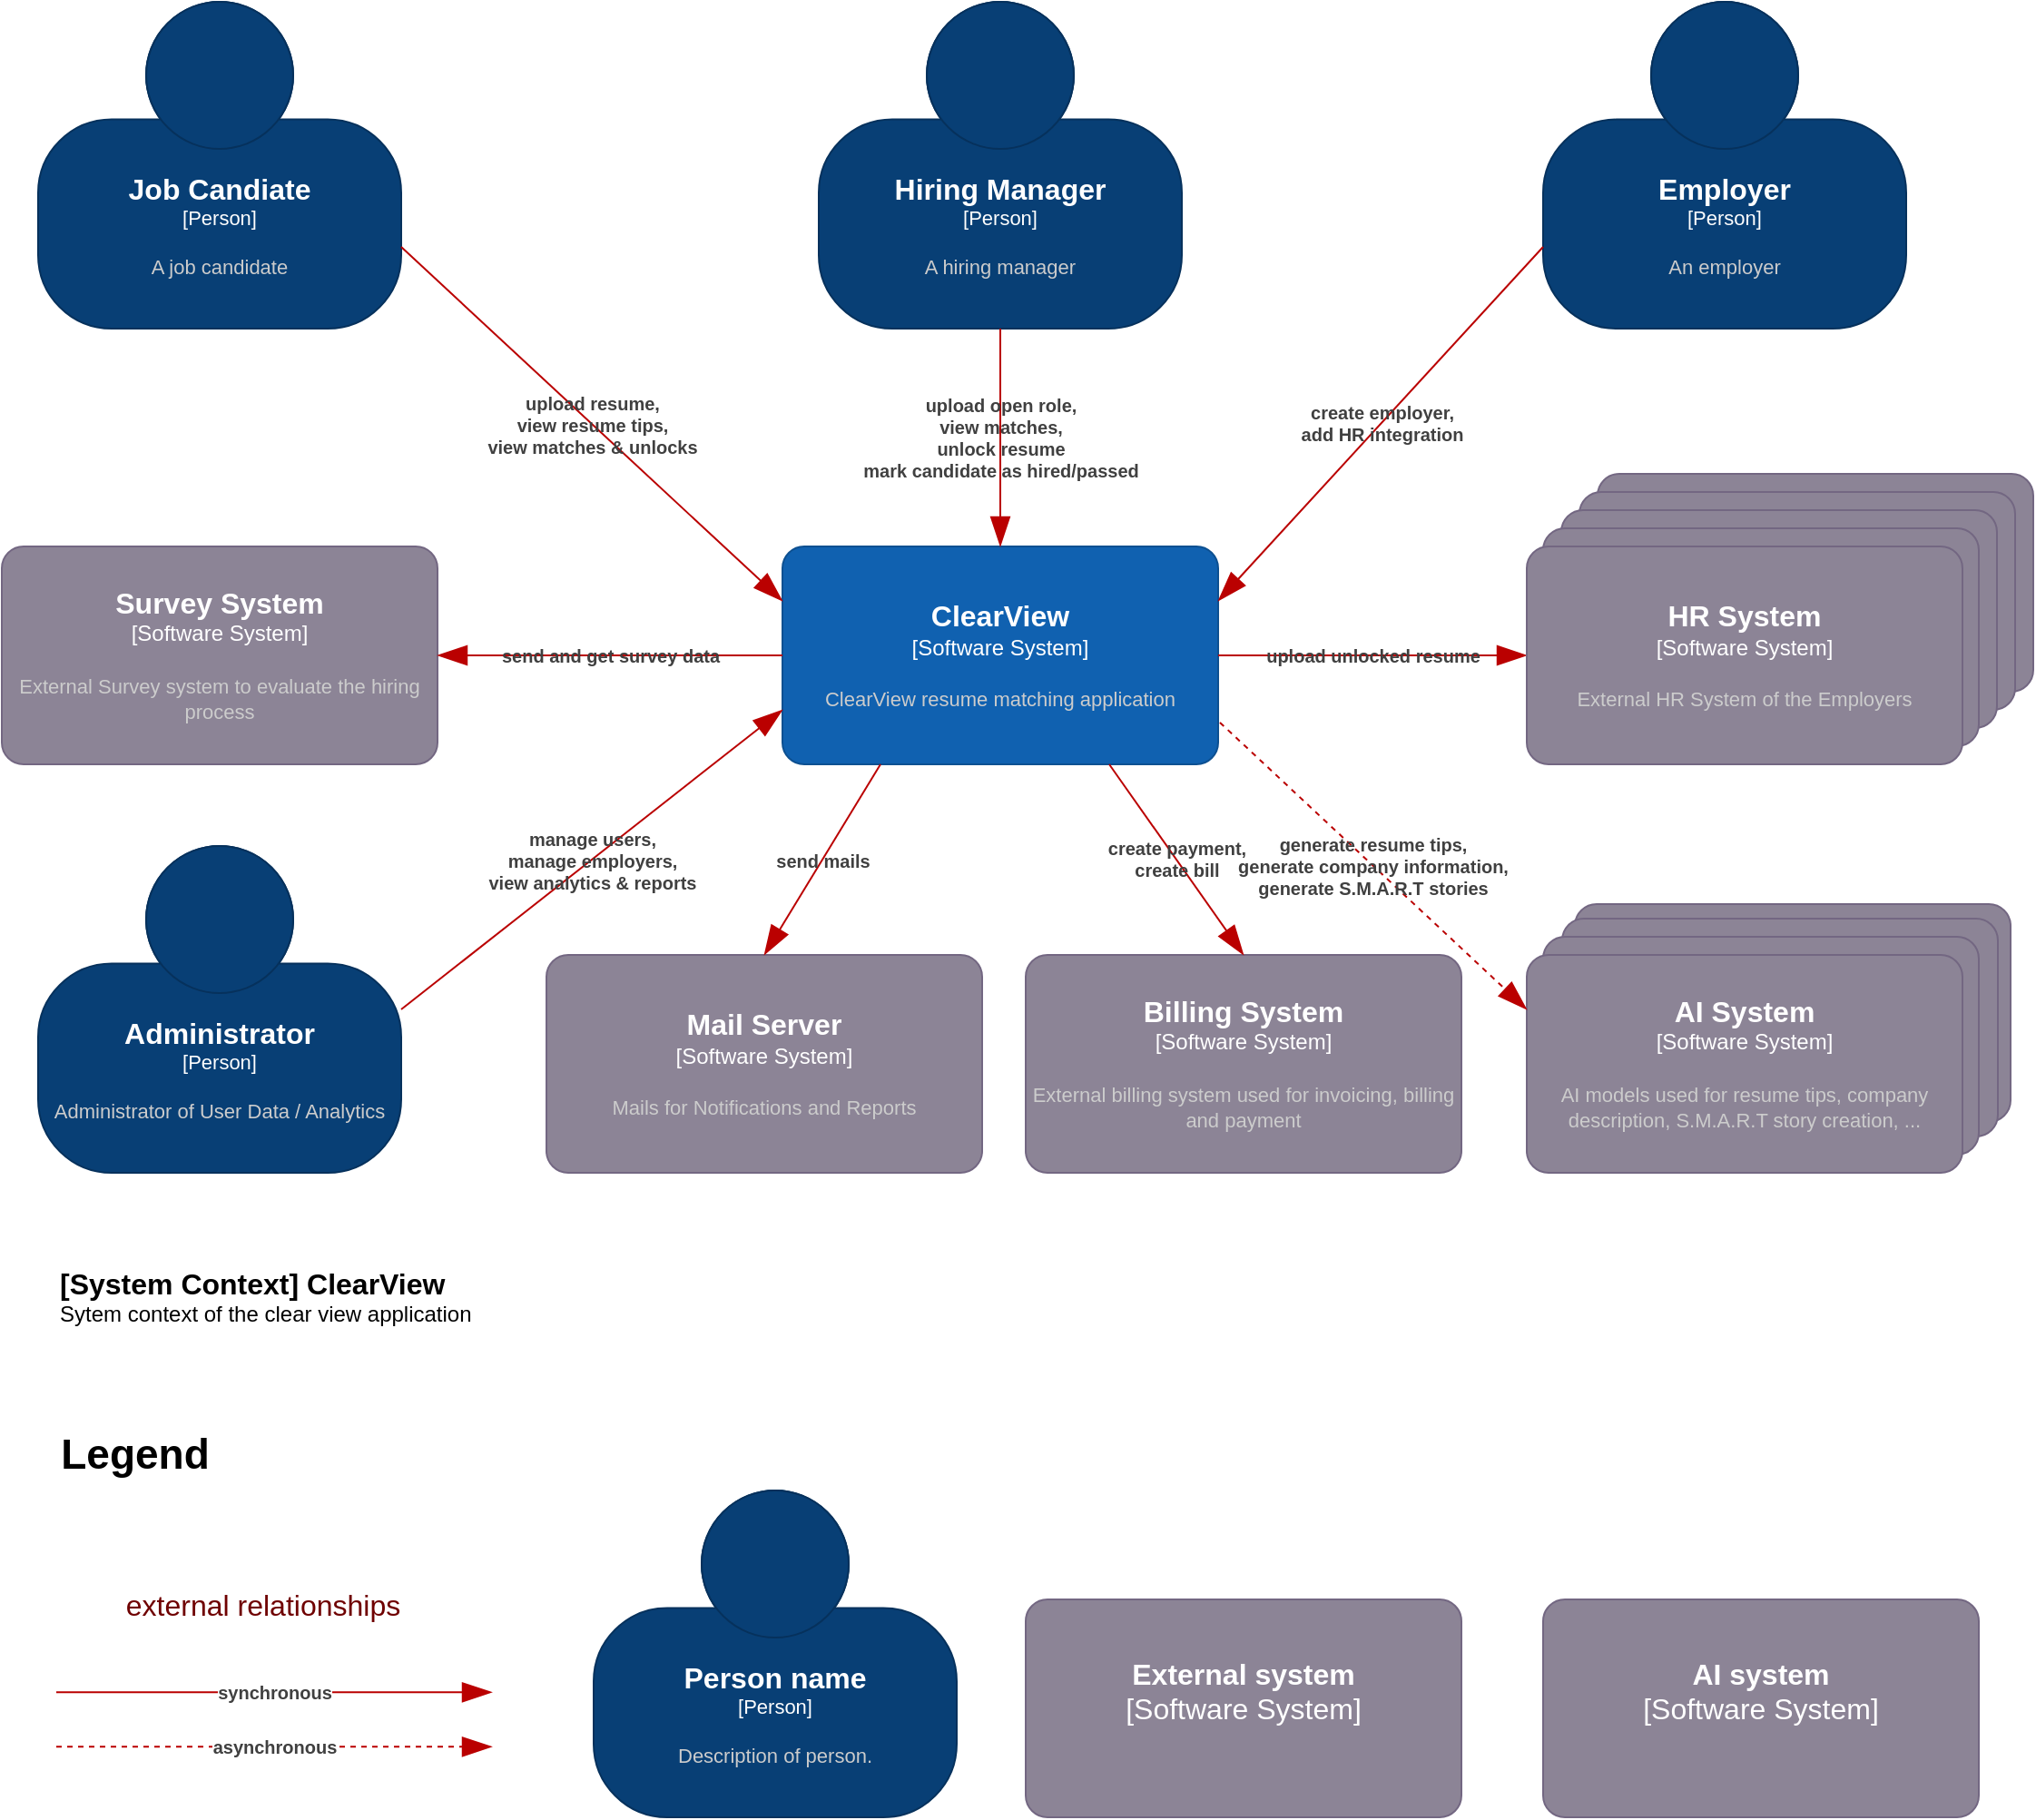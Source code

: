 <mxfile version="24.7.17" pages="6">
  <diagram name="C1-Context" id="orKJ-bLmCY92PbJSKMdl">
    <mxGraphModel dx="2304" dy="2112" grid="1" gridSize="10" guides="1" tooltips="1" connect="1" arrows="1" fold="1" page="1" pageScale="1" pageWidth="827" pageHeight="1169" math="0" shadow="0">
      <root>
        <mxCell id="0" />
        <mxCell id="1" parent="0" />
        <object placeholders="1" c4Name="AI System" c4Type="Software System" c4Description="AI models used for resume tips, company description, S.M.A.R.T story creation, ..." label="&lt;font style=&quot;font-size: 16px&quot;&gt;&lt;b&gt;%c4Name%&lt;/b&gt;&lt;/font&gt;&lt;div&gt;[%c4Type%]&lt;/div&gt;&lt;br&gt;&lt;div&gt;&lt;font style=&quot;font-size: 11px&quot;&gt;&lt;font color=&quot;#cccccc&quot;&gt;%c4Description%&lt;/font&gt;&lt;/div&gt;" id="jk2QdHtpOLl431fSffZW-2">
          <mxCell style="rounded=1;whiteSpace=wrap;html=1;labelBackgroundColor=none;fillColor=#8C8496;fontColor=#ffffff;align=center;arcSize=10;strokeColor=#736782;metaEdit=1;resizable=0;points=[[0.25,0,0],[0.5,0,0],[0.75,0,0],[1,0.25,0],[1,0.5,0],[1,0.75,0],[0.75,1,0],[0.5,1,0],[0.25,1,0],[0,0.75,0],[0,0.5,0],[0,0.25,0]];" parent="1" vertex="1">
            <mxGeometry x="716.5" y="437" width="240" height="120" as="geometry" />
          </mxCell>
        </object>
        <object placeholders="1" c4Name="AI System" c4Type="Software System" c4Description="AI models used for resume tips, company description, S.M.A.R.T story creation, ..." label="&lt;font style=&quot;font-size: 16px&quot;&gt;&lt;b&gt;%c4Name%&lt;/b&gt;&lt;/font&gt;&lt;div&gt;[%c4Type%]&lt;/div&gt;&lt;br&gt;&lt;div&gt;&lt;font style=&quot;font-size: 11px&quot;&gt;&lt;font color=&quot;#cccccc&quot;&gt;%c4Description%&lt;/font&gt;&lt;/div&gt;" id="x_KhKzNK45TdfDaiSNWD-3">
          <mxCell style="rounded=1;whiteSpace=wrap;html=1;labelBackgroundColor=none;fillColor=#8C8496;fontColor=#ffffff;align=center;arcSize=10;strokeColor=#736782;metaEdit=1;resizable=0;points=[[0.25,0,0],[0.5,0,0],[0.75,0,0],[1,0.25,0],[1,0.5,0],[1,0.75,0],[0.75,1,0],[0.5,1,0],[0.25,1,0],[0,0.75,0],[0,0.5,0],[0,0.25,0]];" parent="1" vertex="1">
            <mxGeometry x="709.5" y="445" width="240" height="120" as="geometry" />
          </mxCell>
        </object>
        <object placeholders="1" c4Name="AI System" c4Type="Software System" c4Description="AI models used for resume tips, company description, S.M.A.R.T story creation, ..." label="&lt;font style=&quot;font-size: 16px&quot;&gt;&lt;b&gt;%c4Name%&lt;/b&gt;&lt;/font&gt;&lt;div&gt;[%c4Type%]&lt;/div&gt;&lt;br&gt;&lt;div&gt;&lt;font style=&quot;font-size: 11px&quot;&gt;&lt;font color=&quot;#cccccc&quot;&gt;%c4Description%&lt;/font&gt;&lt;/div&gt;" id="x_KhKzNK45TdfDaiSNWD-2">
          <mxCell style="rounded=1;whiteSpace=wrap;html=1;labelBackgroundColor=none;fillColor=#8C8496;fontColor=#ffffff;align=center;arcSize=10;strokeColor=#736782;metaEdit=1;resizable=0;points=[[0.25,0,0],[0.5,0,0],[0.75,0,0],[1,0.25,0],[1,0.5,0],[1,0.75,0],[0.75,1,0],[0.5,1,0],[0.25,1,0],[0,0.75,0],[0,0.5,0],[0,0.25,0]];" parent="1" vertex="1">
            <mxGeometry x="699" y="455" width="240" height="120" as="geometry" />
          </mxCell>
        </object>
        <object placeholders="1" c4Name="HR System" c4Type="Software System" c4Description="External HR System of the Employers" label="&lt;font style=&quot;font-size: 16px&quot;&gt;&lt;b&gt;%c4Name%&lt;/b&gt;&lt;/font&gt;&lt;div&gt;[%c4Type%]&lt;/div&gt;&lt;br&gt;&lt;div&gt;&lt;font style=&quot;font-size: 11px&quot;&gt;&lt;font color=&quot;#cccccc&quot;&gt;%c4Description%&lt;/font&gt;&lt;/div&gt;" id="eFHzzo4pLUdi0ZlvFT-U-2">
          <mxCell style="rounded=1;whiteSpace=wrap;html=1;labelBackgroundColor=none;fillColor=#8C8496;fontColor=#ffffff;align=center;arcSize=10;strokeColor=#736782;metaEdit=1;resizable=0;points=[[0.25,0,0],[0.5,0,0],[0.75,0,0],[1,0.25,0],[1,0.5,0],[1,0.75,0],[0.75,1,0],[0.5,1,0],[0.25,1,0],[0,0.75,0],[0,0.5,0],[0,0.25,0]];" parent="1" vertex="1">
            <mxGeometry x="729" y="200" width="240" height="120" as="geometry" />
          </mxCell>
        </object>
        <object placeholders="1" c4Name="HR System" c4Type="Software System" c4Description="External HR System of the Employers" label="&lt;font style=&quot;font-size: 16px&quot;&gt;&lt;b&gt;%c4Name%&lt;/b&gt;&lt;/font&gt;&lt;div&gt;[%c4Type%]&lt;/div&gt;&lt;br&gt;&lt;div&gt;&lt;font style=&quot;font-size: 11px&quot;&gt;&lt;font color=&quot;#cccccc&quot;&gt;%c4Description%&lt;/font&gt;&lt;/div&gt;" id="eFHzzo4pLUdi0ZlvFT-U-1">
          <mxCell style="rounded=1;whiteSpace=wrap;html=1;labelBackgroundColor=none;fillColor=#8C8496;fontColor=#ffffff;align=center;arcSize=10;strokeColor=#736782;metaEdit=1;resizable=0;points=[[0.25,0,0],[0.5,0,0],[0.75,0,0],[1,0.25,0],[1,0.5,0],[1,0.75,0],[0.75,1,0],[0.5,1,0],[0.25,1,0],[0,0.75,0],[0,0.5,0],[0,0.25,0]];" parent="1" vertex="1">
            <mxGeometry x="719" y="210" width="240" height="120" as="geometry" />
          </mxCell>
        </object>
        <object placeholders="1" c4Name="Job Candiate" c4Type="Person" c4Description="A job candidate" label="&lt;font style=&quot;font-size: 16px&quot;&gt;&lt;b&gt;%c4Name%&lt;/b&gt;&lt;/font&gt;&lt;div&gt;[%c4Type%]&lt;/div&gt;&lt;br&gt;&lt;div&gt;&lt;font style=&quot;font-size: 11px&quot;&gt;&lt;font color=&quot;#cccccc&quot;&gt;%c4Description%&lt;/font&gt;&lt;/div&gt;" id="pHdfoKUwq0vU1qSrCX2p-1">
          <mxCell style="html=1;fontSize=11;dashed=0;whiteSpace=wrap;fillColor=#083F75;strokeColor=#06315C;fontColor=#ffffff;shape=mxgraph.c4.person2;align=center;metaEdit=1;points=[[0.5,0,0],[1,0.5,0],[1,0.75,0],[0.75,1,0],[0.5,1,0],[0.25,1,0],[0,0.75,0],[0,0.5,0]];resizable=0;" parent="1" vertex="1">
            <mxGeometry x="-130" y="-60" width="200" height="180" as="geometry" />
          </mxCell>
        </object>
        <object placeholders="1" c4Name="Hiring Manager" c4Type="Person" c4Description="A hiring manager" label="&lt;font style=&quot;font-size: 16px&quot;&gt;&lt;b&gt;%c4Name%&lt;/b&gt;&lt;/font&gt;&lt;div&gt;[%c4Type%]&lt;/div&gt;&lt;br&gt;&lt;div&gt;&lt;font style=&quot;font-size: 11px&quot;&gt;&lt;font color=&quot;#cccccc&quot;&gt;%c4Description%&lt;/font&gt;&lt;/div&gt;" id="pHdfoKUwq0vU1qSrCX2p-2">
          <mxCell style="html=1;fontSize=11;dashed=0;whiteSpace=wrap;fillColor=#083F75;strokeColor=#06315C;fontColor=#ffffff;shape=mxgraph.c4.person2;align=center;metaEdit=1;points=[[0.5,0,0],[1,0.5,0],[1,0.75,0],[0.75,1,0],[0.5,1,0],[0.25,1,0],[0,0.75,0],[0,0.5,0]];resizable=0;" parent="1" vertex="1">
            <mxGeometry x="300" y="-60" width="200" height="180" as="geometry" />
          </mxCell>
        </object>
        <object placeholders="1" c4Name="HR System" c4Type="Software System" c4Description="External HR System of the Employers" label="&lt;font style=&quot;font-size: 16px&quot;&gt;&lt;b&gt;%c4Name%&lt;/b&gt;&lt;/font&gt;&lt;div&gt;[%c4Type%]&lt;/div&gt;&lt;br&gt;&lt;div&gt;&lt;font style=&quot;font-size: 11px&quot;&gt;&lt;font color=&quot;#cccccc&quot;&gt;%c4Description%&lt;/font&gt;&lt;/div&gt;" id="pHdfoKUwq0vU1qSrCX2p-3">
          <mxCell style="rounded=1;whiteSpace=wrap;html=1;labelBackgroundColor=none;fillColor=#8C8496;fontColor=#ffffff;align=center;arcSize=10;strokeColor=#736782;metaEdit=1;resizable=0;points=[[0.25,0,0],[0.5,0,0],[0.75,0,0],[1,0.25,0],[1,0.5,0],[1,0.75,0],[0.75,1,0],[0.5,1,0],[0.25,1,0],[0,0.75,0],[0,0.5,0],[0,0.25,0]];" parent="1" vertex="1">
            <mxGeometry x="709" y="220" width="240" height="120" as="geometry" />
          </mxCell>
        </object>
        <object placeholders="1" c4Name="Administrator" c4Type="Person" c4Description="Administrator of User Data / Analytics" label="&lt;font style=&quot;font-size: 16px&quot;&gt;&lt;b&gt;%c4Name%&lt;/b&gt;&lt;/font&gt;&lt;div&gt;[%c4Type%]&lt;/div&gt;&lt;br&gt;&lt;div&gt;&lt;font style=&quot;font-size: 11px&quot;&gt;&lt;font color=&quot;#cccccc&quot;&gt;%c4Description%&lt;/font&gt;&lt;/div&gt;" id="pHdfoKUwq0vU1qSrCX2p-4">
          <mxCell style="html=1;fontSize=11;dashed=0;whiteSpace=wrap;fillColor=#083F75;strokeColor=#06315C;fontColor=#ffffff;shape=mxgraph.c4.person2;align=center;metaEdit=1;points=[[0.5,0,0],[1,0.5,0],[1,0.75,0],[0.75,1,0],[0.5,1,0],[0.25,1,0],[0,0.75,0],[0,0.5,0]];resizable=0;" parent="1" vertex="1">
            <mxGeometry x="-130" y="405" width="200" height="180" as="geometry" />
          </mxCell>
        </object>
        <object placeholders="1" c4Name="ClearView" c4Type="Software System" c4Description="ClearView resume matching application" label="&lt;font style=&quot;font-size: 16px&quot;&gt;&lt;b&gt;%c4Name%&lt;/b&gt;&lt;/font&gt;&lt;div&gt;[%c4Type%]&lt;/div&gt;&lt;br&gt;&lt;div&gt;&lt;font style=&quot;font-size: 11px&quot;&gt;&lt;font color=&quot;#cccccc&quot;&gt;%c4Description%&lt;/font&gt;&lt;/div&gt;" id="pHdfoKUwq0vU1qSrCX2p-5">
          <mxCell style="rounded=1;whiteSpace=wrap;html=1;labelBackgroundColor=none;fillColor=#1061B0;fontColor=#ffffff;align=center;arcSize=10;strokeColor=#0D5091;metaEdit=1;resizable=0;points=[[0.25,0,0],[0.5,0,0],[0.75,0,0],[1,0.25,0],[1,0.5,0],[1,0.75,0],[0.75,1,0],[0.5,1,0],[0.25,1,0],[0,0.75,0],[0,0.5,0],[0,0.25,0]];" parent="1" vertex="1">
            <mxGeometry x="280" y="240" width="240" height="120" as="geometry" />
          </mxCell>
        </object>
        <object placeholders="1" c4Name="[System Context] ClearView" c4Type="ContainerScopeBoundary" c4Description="Sytem context of the clear view application" label="&lt;font style=&quot;font-size: 16px&quot;&gt;&lt;b&gt;&lt;div style=&quot;text-align: left&quot;&gt;%c4Name%&lt;/div&gt;&lt;/b&gt;&lt;/font&gt;&lt;div style=&quot;text-align: left&quot;&gt;%c4Description%&lt;/div&gt;" id="pHdfoKUwq0vU1qSrCX2p-7">
          <mxCell style="text;html=1;strokeColor=none;fillColor=none;align=left;verticalAlign=top;whiteSpace=wrap;rounded=0;metaEdit=1;allowArrows=0;resizable=1;rotatable=0;connectable=0;recursiveResize=0;expand=0;pointerEvents=0;points=[[0.25,0,0],[0.5,0,0],[0.75,0,0],[1,0.25,0],[1,0.5,0],[1,0.75,0],[0.75,1,0],[0.5,1,0],[0.25,1,0],[0,0.75,0],[0,0.5,0],[0,0.25,0]];" parent="1" vertex="1">
            <mxGeometry x="-120" y="630" width="260" height="40" as="geometry" />
          </mxCell>
        </object>
        <object placeholders="1" c4Type="Relationship" c4Description="upload resume,&#xa;view resume tips,&#xa;view matches &amp; unlocks" label="&lt;div style=&quot;text-align: left&quot;&gt;&lt;div style=&quot;text-align: center&quot;&gt;&lt;b&gt;%c4Description%&lt;/b&gt;&lt;/div&gt;&lt;/div&gt;" id="pHdfoKUwq0vU1qSrCX2p-8">
          <mxCell style="endArrow=blockThin;html=1;fontSize=10;fontColor=#404040;strokeWidth=1;endFill=1;strokeColor=#BA0000;elbow=vertical;metaEdit=1;endSize=14;startSize=14;jumpStyle=arc;jumpSize=16;rounded=0;entryX=0;entryY=0.25;entryDx=0;entryDy=0;entryPerimeter=0;labelBackgroundColor=none;exitX=1;exitY=0.75;exitDx=0;exitDy=0;exitPerimeter=0;" parent="1" source="pHdfoKUwq0vU1qSrCX2p-1" target="pHdfoKUwq0vU1qSrCX2p-5" edge="1">
            <mxGeometry width="240" relative="1" as="geometry">
              <mxPoint x="230" y="160" as="sourcePoint" />
              <mxPoint x="470" y="160" as="targetPoint" />
            </mxGeometry>
          </mxCell>
        </object>
        <object placeholders="1" c4Type="Relationship" c4Description="manage users,&#xa;manage employers,&#xa;view analytics &amp; reports" label="&lt;div style=&quot;text-align: left&quot;&gt;&lt;div style=&quot;text-align: center&quot;&gt;&lt;b&gt;%c4Description%&lt;/b&gt;&lt;/div&gt;&lt;/div&gt;" id="pHdfoKUwq0vU1qSrCX2p-10">
          <mxCell style="endArrow=blockThin;html=1;fontSize=10;fontColor=#404040;strokeWidth=1;endFill=1;strokeColor=#BA0000;elbow=vertical;metaEdit=1;endSize=14;startSize=14;jumpStyle=arc;jumpSize=16;rounded=0;entryX=0;entryY=0.75;entryDx=0;entryDy=0;entryPerimeter=0;labelBackgroundColor=none;exitX=1;exitY=0.5;exitDx=0;exitDy=0;exitPerimeter=0;" parent="1" source="pHdfoKUwq0vU1qSrCX2p-4" target="pHdfoKUwq0vU1qSrCX2p-5" edge="1">
            <mxGeometry width="240" relative="1" as="geometry">
              <mxPoint x="210" y="185" as="sourcePoint" />
              <mxPoint x="310" y="290" as="targetPoint" />
            </mxGeometry>
          </mxCell>
        </object>
        <object placeholders="1" c4Type="Relationship" c4Description="upload unlocked resume" label="&lt;div style=&quot;text-align: left&quot;&gt;&lt;div style=&quot;text-align: center&quot;&gt;&lt;b&gt;%c4Description%&lt;/b&gt;&lt;/div&gt;&lt;/div&gt;" id="pHdfoKUwq0vU1qSrCX2p-11">
          <mxCell style="endArrow=blockThin;html=1;fontSize=10;fontColor=#404040;strokeWidth=1;endFill=1;strokeColor=#BA0000;elbow=vertical;metaEdit=1;endSize=14;startSize=14;jumpStyle=arc;jumpSize=16;rounded=0;labelBackgroundColor=none;exitX=1;exitY=0.5;exitDx=0;exitDy=0;exitPerimeter=0;entryX=0;entryY=0.5;entryDx=0;entryDy=0;entryPerimeter=0;" parent="1" source="pHdfoKUwq0vU1qSrCX2p-5" target="WZL32aFv-CVRCyuof7WM-3" edge="1">
            <mxGeometry width="240" relative="1" as="geometry">
              <mxPoint x="400" y="230" as="sourcePoint" />
              <mxPoint x="400" y="460" as="targetPoint" />
              <mxPoint as="offset" />
            </mxGeometry>
          </mxCell>
        </object>
        <object placeholders="1" c4Type="Relationship" c4Description="upload open role,&#xa;view matches,&#xa;unlock resume&#xa;mark candidate as hired/passed" label="&lt;div style=&quot;text-align: left&quot;&gt;&lt;div style=&quot;text-align: center&quot;&gt;&lt;b&gt;%c4Description%&lt;/b&gt;&lt;/div&gt;&lt;/div&gt;" id="pHdfoKUwq0vU1qSrCX2p-13">
          <mxCell style="endArrow=blockThin;html=1;fontSize=10;fontColor=#404040;strokeWidth=1;endFill=1;strokeColor=#BA0000;elbow=vertical;metaEdit=1;endSize=14;startSize=14;jumpStyle=arc;jumpSize=16;rounded=0;entryX=0.5;entryY=0;entryDx=0;entryDy=0;entryPerimeter=0;labelBackgroundColor=none;exitX=0.5;exitY=1;exitDx=0;exitDy=0;exitPerimeter=0;" parent="1" source="pHdfoKUwq0vU1qSrCX2p-2" target="pHdfoKUwq0vU1qSrCX2p-5" edge="1">
            <mxGeometry x="-0.003" width="240" relative="1" as="geometry">
              <mxPoint x="590" y="120" as="sourcePoint" />
              <mxPoint x="750" y="235" as="targetPoint" />
              <mxPoint as="offset" />
            </mxGeometry>
          </mxCell>
        </object>
        <object placeholders="1" c4Name="Employer" c4Type="Person" c4Description="An employer" label="&lt;font style=&quot;font-size: 16px&quot;&gt;&lt;b&gt;%c4Name%&lt;/b&gt;&lt;/font&gt;&lt;div&gt;[%c4Type%]&lt;/div&gt;&lt;br&gt;&lt;div&gt;&lt;font style=&quot;font-size: 11px&quot;&gt;&lt;font color=&quot;#cccccc&quot;&gt;%c4Description%&lt;/font&gt;&lt;/div&gt;" id="vdC94wSxdBIolmWF9ASB-1">
          <mxCell style="html=1;fontSize=11;dashed=0;whiteSpace=wrap;fillColor=#083F75;strokeColor=#06315C;fontColor=#ffffff;shape=mxgraph.c4.person2;align=center;metaEdit=1;points=[[0.5,0,0],[1,0.5,0],[1,0.75,0],[0.75,1,0],[0.5,1,0],[0.25,1,0],[0,0.75,0],[0,0.5,0]];resizable=0;" parent="1" vertex="1">
            <mxGeometry x="699" y="-60" width="200" height="180" as="geometry" />
          </mxCell>
        </object>
        <object placeholders="1" c4Type="Relationship" c4Description="create employer,&#xa;add HR integration" label="&lt;div style=&quot;text-align: left&quot;&gt;&lt;div style=&quot;text-align: center&quot;&gt;&lt;b&gt;%c4Description%&lt;/b&gt;&lt;/div&gt;&lt;/div&gt;" id="vdC94wSxdBIolmWF9ASB-2">
          <mxCell style="endArrow=blockThin;html=1;fontSize=10;fontColor=#404040;strokeWidth=1;endFill=1;strokeColor=#BA0000;elbow=vertical;metaEdit=1;endSize=14;startSize=14;jumpStyle=arc;jumpSize=16;rounded=0;entryX=1;entryY=0.25;entryDx=0;entryDy=0;entryPerimeter=0;labelBackgroundColor=none;exitX=0;exitY=0.75;exitDx=0;exitDy=0;exitPerimeter=0;" parent="1" source="vdC94wSxdBIolmWF9ASB-1" target="pHdfoKUwq0vU1qSrCX2p-5" edge="1">
            <mxGeometry x="-0.003" width="240" relative="1" as="geometry">
              <mxPoint x="700" y="235" as="sourcePoint" />
              <mxPoint x="530" y="280" as="targetPoint" />
              <mxPoint as="offset" />
            </mxGeometry>
          </mxCell>
        </object>
        <object placeholders="1" c4Name="HR System" c4Type="Software System" c4Description="External HR System of the Employers" label="&lt;font style=&quot;font-size: 16px&quot;&gt;&lt;b&gt;%c4Name%&lt;/b&gt;&lt;/font&gt;&lt;div&gt;[%c4Type%]&lt;/div&gt;&lt;br&gt;&lt;div&gt;&lt;font style=&quot;font-size: 11px&quot;&gt;&lt;font color=&quot;#cccccc&quot;&gt;%c4Description%&lt;/font&gt;&lt;/div&gt;" id="WZL32aFv-CVRCyuof7WM-1">
          <mxCell style="rounded=1;whiteSpace=wrap;html=1;labelBackgroundColor=none;fillColor=#8C8496;fontColor=#ffffff;align=center;arcSize=10;strokeColor=#736782;metaEdit=1;resizable=0;points=[[0.25,0,0],[0.5,0,0],[0.75,0,0],[1,0.25,0],[1,0.5,0],[1,0.75,0],[0.75,1,0],[0.5,1,0],[0.25,1,0],[0,0.75,0],[0,0.5,0],[0,0.25,0]];" parent="1" vertex="1">
            <mxGeometry x="699" y="230" width="240" height="120" as="geometry" />
          </mxCell>
        </object>
        <object placeholders="1" c4Name="Mail Server" c4Type="Software System" c4Description="Mails for Notifications and Reports" label="&lt;font style=&quot;font-size: 16px&quot;&gt;&lt;b&gt;%c4Name%&lt;/b&gt;&lt;/font&gt;&lt;div&gt;[%c4Type%]&lt;/div&gt;&lt;br&gt;&lt;div&gt;&lt;font style=&quot;font-size: 11px&quot;&gt;&lt;font color=&quot;#cccccc&quot;&gt;%c4Description%&lt;/font&gt;&lt;/div&gt;" id="WZL32aFv-CVRCyuof7WM-2">
          <mxCell style="rounded=1;whiteSpace=wrap;html=1;labelBackgroundColor=none;fillColor=#8C8496;fontColor=#ffffff;align=center;arcSize=10;strokeColor=#736782;metaEdit=1;resizable=0;points=[[0.25,0,0],[0.5,0,0],[0.75,0,0],[1,0.25,0],[1,0.5,0],[1,0.75,0],[0.75,1,0],[0.5,1,0],[0.25,1,0],[0,0.75,0],[0,0.5,0],[0,0.25,0]];" parent="1" vertex="1">
            <mxGeometry x="150" y="465" width="240" height="120" as="geometry" />
          </mxCell>
        </object>
        <object placeholders="1" c4Name="HR System" c4Type="Software System" c4Description="External HR System of the Employers" label="&lt;font style=&quot;font-size: 16px&quot;&gt;&lt;b&gt;%c4Name%&lt;/b&gt;&lt;/font&gt;&lt;div&gt;[%c4Type%]&lt;/div&gt;&lt;br&gt;&lt;div&gt;&lt;font style=&quot;font-size: 11px&quot;&gt;&lt;font color=&quot;#cccccc&quot;&gt;%c4Description%&lt;/font&gt;&lt;/div&gt;" id="WZL32aFv-CVRCyuof7WM-3">
          <mxCell style="rounded=1;whiteSpace=wrap;html=1;labelBackgroundColor=none;fillColor=#8C8496;fontColor=#ffffff;align=center;arcSize=10;strokeColor=#736782;metaEdit=1;resizable=0;points=[[0.25,0,0],[0.5,0,0],[0.75,0,0],[1,0.25,0],[1,0.5,0],[1,0.75,0],[0.75,1,0],[0.5,1,0],[0.25,1,0],[0,0.75,0],[0,0.5,0],[0,0.25,0]];" parent="1" vertex="1">
            <mxGeometry x="690" y="240" width="240" height="120" as="geometry" />
          </mxCell>
        </object>
        <object placeholders="1" c4Type="Relationship" c4Description="send mails" label="&lt;div style=&quot;text-align: left&quot;&gt;&lt;div style=&quot;text-align: center&quot;&gt;&lt;b&gt;%c4Description%&lt;/b&gt;&lt;/div&gt;&lt;/div&gt;" id="WZL32aFv-CVRCyuof7WM-7">
          <mxCell style="endArrow=blockThin;html=1;fontSize=10;fontColor=#404040;strokeWidth=1;endFill=1;strokeColor=#BA0000;elbow=vertical;metaEdit=1;endSize=14;startSize=14;jumpStyle=arc;jumpSize=16;rounded=0;labelBackgroundColor=none;entryX=0.5;entryY=0;entryDx=0;entryDy=0;entryPerimeter=0;exitX=0.225;exitY=1;exitDx=0;exitDy=0;exitPerimeter=0;" parent="1" source="pHdfoKUwq0vU1qSrCX2p-5" target="WZL32aFv-CVRCyuof7WM-2" edge="1">
            <mxGeometry width="240" relative="1" as="geometry">
              <mxPoint x="440" y="400" as="sourcePoint" />
              <mxPoint x="410" y="170" as="targetPoint" />
            </mxGeometry>
          </mxCell>
        </object>
        <object placeholders="1" c4Name="Survey System" c4Type="Software System" c4Description="External Survey system to evaluate the hiring process" label="&lt;font style=&quot;font-size: 16px&quot;&gt;&lt;b&gt;%c4Name%&lt;/b&gt;&lt;/font&gt;&lt;div&gt;[%c4Type%]&lt;/div&gt;&lt;br&gt;&lt;div&gt;&lt;font style=&quot;font-size: 11px&quot;&gt;&lt;font color=&quot;#cccccc&quot;&gt;%c4Description%&lt;/font&gt;&lt;/div&gt;" id="WZL32aFv-CVRCyuof7WM-8">
          <mxCell style="rounded=1;whiteSpace=wrap;html=1;labelBackgroundColor=none;fillColor=#8C8496;fontColor=#ffffff;align=center;arcSize=10;strokeColor=#736782;metaEdit=1;resizable=0;points=[[0.25,0,0],[0.5,0,0],[0.75,0,0],[1,0.25,0],[1,0.5,0],[1,0.75,0],[0.75,1,0],[0.5,1,0],[0.25,1,0],[0,0.75,0],[0,0.5,0],[0,0.25,0]];" parent="1" vertex="1">
            <mxGeometry x="-150" y="240" width="240" height="120" as="geometry" />
          </mxCell>
        </object>
        <object placeholders="1" c4Type="Relationship" c4Description="send and get survey data" label="&lt;div style=&quot;text-align: left&quot;&gt;&lt;div style=&quot;text-align: center&quot;&gt;&lt;b&gt;%c4Description%&lt;/b&gt;&lt;/div&gt;&lt;/div&gt;" id="WZL32aFv-CVRCyuof7WM-9">
          <mxCell style="endArrow=blockThin;html=1;fontSize=10;fontColor=#404040;strokeWidth=1;endFill=1;strokeColor=#BA0000;elbow=vertical;metaEdit=1;endSize=14;startSize=14;jumpStyle=arc;jumpSize=16;rounded=0;labelBackgroundColor=none;entryX=1;entryY=0.5;entryDx=0;entryDy=0;entryPerimeter=0;exitX=0;exitY=0.5;exitDx=0;exitDy=0;exitPerimeter=0;" parent="1" source="pHdfoKUwq0vU1qSrCX2p-5" target="WZL32aFv-CVRCyuof7WM-8" edge="1">
            <mxGeometry width="240" relative="1" as="geometry">
              <mxPoint x="470" y="370" as="sourcePoint" />
              <mxPoint x="560" y="490" as="targetPoint" />
            </mxGeometry>
          </mxCell>
        </object>
        <object placeholders="1" c4Name="AI System" c4Type="Software System" c4Description="AI models used for resume tips, company description, S.M.A.R.T story creation, ..." label="&lt;font style=&quot;font-size: 16px&quot;&gt;&lt;b&gt;%c4Name%&lt;/b&gt;&lt;/font&gt;&lt;div&gt;[%c4Type%]&lt;/div&gt;&lt;br&gt;&lt;div&gt;&lt;font style=&quot;font-size: 11px&quot;&gt;&lt;font color=&quot;#cccccc&quot;&gt;%c4Description%&lt;/font&gt;&lt;/div&gt;" id="x_KhKzNK45TdfDaiSNWD-1">
          <mxCell style="rounded=1;whiteSpace=wrap;html=1;labelBackgroundColor=none;fillColor=#8C8496;fontColor=#ffffff;align=center;arcSize=10;strokeColor=#736782;metaEdit=1;resizable=0;points=[[0.25,0,0],[0.5,0,0],[0.75,0,0],[1,0.25,0],[1,0.5,0],[1,0.75,0],[0.75,1,0],[0.5,1,0],[0.25,1,0],[0,0.75,0],[0,0.5,0],[0,0.25,0]];" parent="1" vertex="1">
            <mxGeometry x="690" y="465" width="240" height="120" as="geometry" />
          </mxCell>
        </object>
        <mxCell id="jk2QdHtpOLl431fSffZW-1" value="" style="shape=image;verticalLabelPosition=bottom;labelBackgroundColor=default;verticalAlign=top;aspect=fixed;imageAspect=0;image=https://cdn-icons-png.flaticon.com/512/826/826118.png;" parent="1" vertex="1">
          <mxGeometry x="890" y="475" width="22" height="22" as="geometry" />
        </mxCell>
        <object placeholders="1" c4Name="Billing System" c4Type="Software System" c4Description="External billing system used for invoicing, billing and payment" label="&lt;font style=&quot;font-size: 16px&quot;&gt;&lt;b&gt;%c4Name%&lt;/b&gt;&lt;/font&gt;&lt;div&gt;[%c4Type%]&lt;/div&gt;&lt;br&gt;&lt;div&gt;&lt;font style=&quot;font-size: 11px&quot;&gt;&lt;font color=&quot;#cccccc&quot;&gt;%c4Description%&lt;/font&gt;&lt;/div&gt;" id="jk2QdHtpOLl431fSffZW-3">
          <mxCell style="rounded=1;whiteSpace=wrap;html=1;labelBackgroundColor=none;fillColor=#8C8496;fontColor=#ffffff;align=center;arcSize=10;strokeColor=#736782;metaEdit=1;resizable=0;points=[[0.25,0,0],[0.5,0,0],[0.75,0,0],[1,0.25,0],[1,0.5,0],[1,0.75,0],[0.75,1,0],[0.5,1,0],[0.25,1,0],[0,0.75,0],[0,0.5,0],[0,0.25,0]];" parent="1" vertex="1">
            <mxGeometry x="414" y="465" width="240" height="120" as="geometry" />
          </mxCell>
        </object>
        <object placeholders="1" c4Type="Relationship" c4Description="create payment,&#xa;create bill" label="&lt;div style=&quot;text-align: left&quot;&gt;&lt;div style=&quot;text-align: center&quot;&gt;&lt;b&gt;%c4Description%&lt;/b&gt;&lt;/div&gt;&lt;/div&gt;" id="jk2QdHtpOLl431fSffZW-4">
          <mxCell style="endArrow=blockThin;html=1;fontSize=10;fontColor=#404040;strokeWidth=1;endFill=1;strokeColor=#BA0000;elbow=vertical;metaEdit=1;endSize=14;startSize=14;jumpStyle=arc;jumpSize=16;rounded=0;labelBackgroundColor=none;entryX=0.5;entryY=0;entryDx=0;entryDy=0;entryPerimeter=0;exitX=0.75;exitY=1;exitDx=0;exitDy=0;exitPerimeter=0;" parent="1" source="pHdfoKUwq0vU1qSrCX2p-5" target="jk2QdHtpOLl431fSffZW-3" edge="1">
            <mxGeometry width="240" relative="1" as="geometry">
              <mxPoint x="344" y="370" as="sourcePoint" />
              <mxPoint x="280" y="475" as="targetPoint" />
            </mxGeometry>
          </mxCell>
        </object>
        <object placeholders="1" c4Type="Relationship" c4Description="generate resume tips,&#xa;generate company information,&#xa;generate S.M.A.R.T stories" label="&lt;div style=&quot;text-align: left&quot;&gt;&lt;div style=&quot;text-align: center&quot;&gt;&lt;b&gt;%c4Description%&lt;/b&gt;&lt;/div&gt;&lt;/div&gt;" id="jk2QdHtpOLl431fSffZW-5">
          <mxCell style="endArrow=blockThin;html=1;fontSize=10;fontColor=#404040;strokeWidth=1;endFill=1;strokeColor=#BA0000;elbow=vertical;metaEdit=1;endSize=14;startSize=14;jumpStyle=arc;jumpSize=16;rounded=0;labelBackgroundColor=none;entryX=0;entryY=0.25;entryDx=0;entryDy=0;entryPerimeter=0;exitX=1.004;exitY=0.808;exitDx=0;exitDy=0;exitPerimeter=0;dashed=1;" parent="1" source="pHdfoKUwq0vU1qSrCX2p-5" target="x_KhKzNK45TdfDaiSNWD-1" edge="1">
            <mxGeometry width="240" relative="1" as="geometry">
              <mxPoint x="470" y="370" as="sourcePoint" />
              <mxPoint x="550" y="475" as="targetPoint" />
            </mxGeometry>
          </mxCell>
        </object>
        <object placeholders="1" c4Name="Person name" c4Type="Person" c4Description="Description of person." label="&lt;font style=&quot;font-size: 16px&quot;&gt;&lt;b&gt;%c4Name%&lt;/b&gt;&lt;/font&gt;&lt;div&gt;[%c4Type%]&lt;/div&gt;&lt;br&gt;&lt;div&gt;&lt;font style=&quot;font-size: 11px&quot;&gt;&lt;font color=&quot;#cccccc&quot;&gt;%c4Description%&lt;/font&gt;&lt;/div&gt;" id="WcvRxx380R10QLHqn889-2">
          <mxCell style="html=1;fontSize=11;dashed=0;whiteSpace=wrap;fillColor=#083F75;strokeColor=#06315C;fontColor=#ffffff;shape=mxgraph.c4.person2;align=center;metaEdit=1;points=[[0.5,0,0],[1,0.5,0],[1,0.75,0],[0.75,1,0],[0.5,1,0],[0.25,1,0],[0,0.75,0],[0,0.5,0]];resizable=0;" parent="1" vertex="1">
            <mxGeometry x="176" y="760" width="200" height="180" as="geometry" />
          </mxCell>
        </object>
        <object placeholders="1" c4Type="Relationship" c4Description="synchronous" label="&lt;div style=&quot;text-align: left&quot;&gt;&lt;div style=&quot;text-align: center&quot;&gt;&lt;b&gt;%c4Description%&lt;/b&gt;&lt;/div&gt;" id="WcvRxx380R10QLHqn889-6">
          <mxCell style="endArrow=blockThin;html=1;fontSize=10;fontColor=#404040;strokeWidth=1;endFill=1;strokeColor=#BA0000;elbow=vertical;metaEdit=1;endSize=14;startSize=14;jumpStyle=arc;jumpSize=16;rounded=0;edgeStyle=orthogonalEdgeStyle;fillColor=#a20025;" parent="1" edge="1">
            <mxGeometry width="240" relative="1" as="geometry">
              <mxPoint x="-120" y="871.17" as="sourcePoint" />
              <mxPoint x="120" y="871.17" as="targetPoint" />
            </mxGeometry>
          </mxCell>
        </object>
        <object placeholders="1" c4Type="Relationship" c4Description="asynchronous" label="&lt;div style=&quot;text-align: left&quot;&gt;&lt;div style=&quot;text-align: center&quot;&gt;&lt;b&gt;%c4Description%&lt;/b&gt;&lt;/div&gt;" id="WcvRxx380R10QLHqn889-7">
          <mxCell style="endArrow=blockThin;html=1;fontSize=10;fontColor=#404040;strokeWidth=1;endFill=1;strokeColor=#BA0000;elbow=vertical;metaEdit=1;endSize=14;startSize=14;jumpStyle=arc;jumpSize=16;rounded=0;edgeStyle=orthogonalEdgeStyle;dashed=1;fillColor=#a20025;" parent="1" edge="1">
            <mxGeometry width="240" relative="1" as="geometry">
              <mxPoint x="-120" y="901.17" as="sourcePoint" />
              <mxPoint x="120" y="901.17" as="targetPoint" />
            </mxGeometry>
          </mxCell>
        </object>
        <mxCell id="WcvRxx380R10QLHqn889-8" value="&lt;font&gt;&lt;span style=&quot;font-size: 16px;&quot;&gt;external relationships&lt;/span&gt;&lt;/font&gt;" style="text;html=1;align=center;verticalAlign=middle;whiteSpace=wrap;rounded=0;fontSize=36;fillColor=none;fontColor=#6F0000;" parent="1" vertex="1">
          <mxGeometry x="-94" y="801.17" width="176" height="30" as="geometry" />
        </mxCell>
        <object placeholders="1" c4Name="External system" c4Type="Software System" c4Description="" label="&lt;font style=&quot;font-size: 16px&quot;&gt;&lt;b&gt;%c4Name%&lt;/b&gt;&lt;/font&gt;&lt;div&gt;[%c4Type%]&lt;/div&gt;&lt;br&gt;&lt;div&gt;&lt;font style=&quot;font-size: 11px&quot;&gt;&lt;font color=&quot;#cccccc&quot;&gt;%c4Description%&lt;/font&gt;&lt;/div&gt;" id="WcvRxx380R10QLHqn889-11">
          <mxCell style="rounded=1;whiteSpace=wrap;html=1;labelBackgroundColor=none;fillColor=#8C8496;fontColor=#ffffff;align=center;arcSize=10;strokeColor=#736782;metaEdit=1;resizable=0;points=[[0.25,0,0],[0.5,0,0],[0.75,0,0],[1,0.25,0],[1,0.5,0],[1,0.75,0],[0.75,1,0],[0.5,1,0],[0.25,1,0],[0,0.75,0],[0,0.5,0],[0,0.25,0]];fontSize=16;" parent="1" vertex="1">
            <mxGeometry x="414" y="820" width="240" height="120" as="geometry" />
          </mxCell>
        </object>
        <mxCell id="WcvRxx380R10QLHqn889-13" value="&lt;font size=&quot;1&quot; color=&quot;#000000&quot;&gt;&lt;b style=&quot;font-size: 23px;&quot;&gt;Legend&lt;/b&gt;&lt;/font&gt;" style="text;html=1;align=center;verticalAlign=middle;resizable=0;points=[];autosize=1;strokeColor=none;fillColor=none;fontColor=#FFFFFF;" parent="1" vertex="1">
          <mxGeometry x="-132" y="720" width="110" height="40" as="geometry" />
        </mxCell>
        <object placeholders="1" c4Name="AI system" c4Type="Software System" c4Description="" label="&lt;font style=&quot;font-size: 16px&quot;&gt;&lt;b&gt;%c4Name%&lt;/b&gt;&lt;/font&gt;&lt;div&gt;[%c4Type%]&lt;/div&gt;&lt;br&gt;&lt;div&gt;&lt;font style=&quot;font-size: 11px&quot;&gt;&lt;font color=&quot;#cccccc&quot;&gt;%c4Description%&lt;/font&gt;&lt;/div&gt;" id="AUVMvsrkLBq5wc7R8YIR-1">
          <mxCell style="rounded=1;whiteSpace=wrap;html=1;labelBackgroundColor=none;fillColor=#8C8496;fontColor=#ffffff;align=center;arcSize=10;strokeColor=#736782;metaEdit=1;resizable=0;points=[[0.25,0,0],[0.5,0,0],[0.75,0,0],[1,0.25,0],[1,0.5,0],[1,0.75,0],[0.75,1,0],[0.5,1,0],[0.25,1,0],[0,0.75,0],[0,0.5,0],[0,0.25,0]];fontSize=16;" parent="1" vertex="1">
            <mxGeometry x="699" y="820" width="240" height="120" as="geometry" />
          </mxCell>
        </object>
        <mxCell id="AUVMvsrkLBq5wc7R8YIR-2" value="" style="shape=image;verticalLabelPosition=bottom;labelBackgroundColor=default;verticalAlign=top;aspect=fixed;imageAspect=0;image=https://cdn-icons-png.flaticon.com/512/826/826118.png;" parent="1" vertex="1">
          <mxGeometry x="912" y="827.17" width="22" height="22" as="geometry" />
        </mxCell>
      </root>
    </mxGraphModel>
  </diagram>
  <diagram id="mYGjheBMODemxUTCqKiq" name="C2-Container">
    <mxGraphModel dx="3780" dy="3056" grid="1" gridSize="10" guides="1" tooltips="1" connect="1" arrows="1" fold="1" page="1" pageScale="1" pageWidth="827" pageHeight="1169" math="0" shadow="0">
      <root>
        <mxCell id="0" />
        <mxCell id="1" parent="0" />
        <object placeholders="1" c4Name="Matching" c4Type="Container" c4Technology="API &amp; LLM" c4Description="Implements the AI algorithm to implement the Matching of open roles and stories" label="&lt;font style=&quot;font-size: 16px&quot;&gt;&lt;b&gt;%c4Name%&lt;/b&gt;&lt;/font&gt;&lt;div&gt;[%c4Type%: %c4Technology%]&lt;/div&gt;&lt;br&gt;&lt;div&gt;&lt;font style=&quot;font-size: 11px&quot;&gt;&lt;font color=&quot;#E6E6E6&quot;&gt;%c4Description%&lt;/font&gt;&lt;/div&gt;" id="Pf-UJprrsjSXCaqhXQQK-2">
          <mxCell style="rounded=1;whiteSpace=wrap;html=1;fontSize=11;labelBackgroundColor=none;fillColor=#23A2D9;fontColor=#ffffff;align=center;arcSize=10;strokeColor=#0E7DAD;metaEdit=1;resizable=0;points=[[0.25,0,0],[0.5,0,0],[0.75,0,0],[1,0.25,0],[1,0.5,0],[1,0.75,0],[0.75,1,0],[0.5,1,0],[0.25,1,0],[0,0.75,0],[0,0.5,0],[0,0.25,0]];" parent="1" vertex="1">
            <mxGeometry x="960" y="-310" width="240" height="120" as="geometry" />
          </mxCell>
        </object>
        <object placeholders="1" c4Name="ClearView" c4Type="SystemScopeBoundary" c4Application="Software System" label="&lt;font style=&quot;font-size: 16px&quot;&gt;&lt;b&gt;&lt;div style=&quot;text-align: left&quot;&gt;%c4Name%&lt;/div&gt;&lt;/b&gt;&lt;/font&gt;&lt;div style=&quot;text-align: left&quot;&gt;[%c4Application%]&lt;/div&gt;" id="Pf-UJprrsjSXCaqhXQQK-3">
          <mxCell style="rounded=1;fontSize=11;whiteSpace=wrap;html=1;dashed=1;arcSize=20;fillColor=none;strokeColor=#666666;fontColor=#333333;labelBackgroundColor=none;align=left;verticalAlign=bottom;labelBorderColor=none;spacingTop=0;spacing=10;dashPattern=8 4;metaEdit=1;rotatable=0;perimeter=rectanglePerimeter;noLabel=0;labelPadding=0;allowArrows=0;connectable=0;expand=0;recursiveResize=0;editable=1;pointerEvents=0;absoluteArcSize=1;points=[[0.25,0,0],[0.5,0,0],[0.75,0,0],[1,0.25,0],[1,0.5,0],[1,0.75,0],[0.75,1,0],[0.5,1,0],[0.25,1,0],[0,0.75,0],[0,0.5,0],[0,0.25,0]];" parent="1" vertex="1">
            <mxGeometry x="140" y="-600" width="1560" height="1260" as="geometry" />
          </mxCell>
        </object>
        <object placeholders="1" c4Name="HR Integration" c4Type="Container" c4Technology="Backend Service" c4Description="Integrates with HR Systems" label="&lt;font style=&quot;font-size: 16px&quot;&gt;&lt;b&gt;%c4Name%&lt;/b&gt;&lt;/font&gt;&lt;div&gt;[%c4Type%: %c4Technology%]&lt;/div&gt;&lt;br&gt;&lt;div&gt;&lt;font style=&quot;font-size: 11px&quot;&gt;&lt;font color=&quot;#E6E6E6&quot;&gt;%c4Description%&lt;/font&gt;&lt;/div&gt;" id="Pf-UJprrsjSXCaqhXQQK-4">
          <mxCell style="rounded=1;whiteSpace=wrap;html=1;fontSize=11;labelBackgroundColor=none;fillColor=#23A2D9;fontColor=#ffffff;align=center;arcSize=10;strokeColor=#0E7DAD;metaEdit=1;resizable=0;points=[[0.25,0,0],[0.5,0,0],[0.75,0,0],[1,0.25,0],[1,0.5,0],[1,0.75,0],[0.75,1,0],[0.5,1,0],[0.25,1,0],[0,0.75,0],[0,0.5,0],[0,0.25,0]];" parent="1" vertex="1">
            <mxGeometry x="1319" y="110" width="240" height="120" as="geometry" />
          </mxCell>
        </object>
        <object placeholders="1" c4Name="[Containers] ClearView" c4Type="ContainerDiagramTitle" c4Description="Shows the interaction of containers" label="&lt;font style=&quot;font-size: 16px&quot;&gt;&lt;b&gt;&lt;div style=&quot;text-align: left&quot;&gt;%c4Name%&lt;/div&gt;&lt;/b&gt;&lt;/font&gt;&lt;div style=&quot;text-align: left&quot;&gt;%c4Description%&lt;/div&gt;" id="PNSvYc6wAtNE-jsTlT_9-2">
          <mxCell style="text;html=1;strokeColor=none;fillColor=none;align=left;verticalAlign=top;whiteSpace=wrap;rounded=0;metaEdit=1;allowArrows=0;resizable=1;rotatable=0;connectable=0;recursiveResize=0;expand=0;pointerEvents=0;points=[[0.25,0,0],[0.5,0,0],[0.75,0,0],[1,0.25,0],[1,0.5,0],[1,0.75,0],[0.75,1,0],[0.5,1,0],[0.25,1,0],[0,0.75,0],[0,0.5,0],[0,0.25,0]];" parent="1" vertex="1">
            <mxGeometry x="-202" y="850" width="260" height="40" as="geometry" />
          </mxCell>
        </object>
        <object c4Name="Backend Service" c4Type="Container" c4Technology="" c4Description="" label="&lt;font style=&quot;font-size: 16px&quot;&gt;&lt;b&gt;%c4Name%&lt;/b&gt;&lt;/font&gt;&lt;div&gt;[%c4Type%: %c4Technology%]&lt;/div&gt;&lt;br&gt;&lt;div&gt;&lt;font style=&quot;font-size: 11px&quot;&gt;&lt;font color=&quot;#E6E6E6&quot;&gt;%c4Description%&lt;/font&gt;&lt;/div&gt;" placeholders="1" id="PNSvYc6wAtNE-jsTlT_9-3">
          <mxCell style="rounded=1;whiteSpace=wrap;html=1;fontSize=11;labelBackgroundColor=none;fillColor=#23A2D9;fontColor=#ffffff;align=center;arcSize=10;strokeColor=#0E7DAD;metaEdit=1;resizable=0;points=[[0.25,0,0],[0.5,0,0],[0.75,0,0],[1,0.25,0],[1,0.5,0],[1,0.75,0],[0.75,1,0],[0.5,1,0],[0.25,1,0],[0,0.75,0],[0,0.5,0],[0,0.25,0]];" parent="1" vertex="1">
            <mxGeometry x="1458" y="1040" width="240" height="120" as="geometry" />
          </mxCell>
        </object>
        <object placeholders="1" c4Name="Person name" c4Type="Person" c4Description="Description of person." label="&lt;font style=&quot;font-size: 16px&quot;&gt;&lt;b&gt;%c4Name%&lt;/b&gt;&lt;/font&gt;&lt;div&gt;[%c4Type%]&lt;/div&gt;&lt;br&gt;&lt;div&gt;&lt;font style=&quot;font-size: 11px&quot;&gt;&lt;font color=&quot;#cccccc&quot;&gt;%c4Description%&lt;/font&gt;&lt;/div&gt;" id="PNSvYc6wAtNE-jsTlT_9-4">
          <mxCell style="html=1;fontSize=11;dashed=0;whiteSpace=wrap;fillColor=#083F75;strokeColor=#06315C;fontColor=#ffffff;shape=mxgraph.c4.person2;align=center;metaEdit=1;points=[[0.5,0,0],[1,0.5,0],[1,0.75,0],[0.75,1,0],[0.5,1,0],[0.25,1,0],[0,0.75,0],[0,0.5,0]];resizable=0;" parent="1" vertex="1">
            <mxGeometry x="368" y="1010" width="200" height="180" as="geometry" />
          </mxCell>
        </object>
        <object placeholders="1" c4Type="Relationship" c4Description="synchronous" label="&lt;div style=&quot;text-align: left&quot;&gt;&lt;div style=&quot;text-align: center&quot;&gt;&lt;b&gt;%c4Description%&lt;/b&gt;&lt;/div&gt;" id="4VHBqe1MEzNnF0RKdjSV-1">
          <mxCell style="endArrow=blockThin;html=1;fontSize=10;fontColor=#404040;strokeWidth=1;endFill=1;strokeColor=#828282;elbow=vertical;metaEdit=1;endSize=14;startSize=14;jumpStyle=arc;jumpSize=16;rounded=0;edgeStyle=orthogonalEdgeStyle;" parent="1" edge="1">
            <mxGeometry width="240" relative="1" as="geometry">
              <mxPoint x="-220" y="1121.17" as="sourcePoint" />
              <mxPoint x="20" y="1121.17" as="targetPoint" />
            </mxGeometry>
          </mxCell>
        </object>
        <object placeholders="1" c4Type="Relationship" c4Description="asynchronous" label="&lt;div style=&quot;text-align: left&quot;&gt;&lt;div style=&quot;text-align: center&quot;&gt;&lt;b&gt;%c4Description%&lt;/b&gt;&lt;/div&gt;" id="4VHBqe1MEzNnF0RKdjSV-2">
          <mxCell style="endArrow=blockThin;html=1;fontSize=10;fontColor=#404040;strokeWidth=1;endFill=1;strokeColor=#828282;elbow=vertical;metaEdit=1;endSize=14;startSize=14;jumpStyle=arc;jumpSize=16;rounded=0;edgeStyle=orthogonalEdgeStyle;dashed=1;" parent="1" edge="1">
            <mxGeometry width="240" relative="1" as="geometry">
              <mxPoint x="-220" y="1151.17" as="sourcePoint" />
              <mxPoint x="20" y="1151.17" as="targetPoint" />
            </mxGeometry>
          </mxCell>
        </object>
        <mxCell id="4VHBqe1MEzNnF0RKdjSV-3" value="&lt;font color=&quot;#000000&quot; style=&quot;font-size: 16px;&quot;&gt;internal relationships&lt;/font&gt;" style="text;html=1;strokeColor=none;fillColor=none;align=center;verticalAlign=middle;whiteSpace=wrap;rounded=0;fontSize=36;" parent="1" vertex="1">
          <mxGeometry x="-188" y="1051.17" width="176" height="30" as="geometry" />
        </mxCell>
        <object placeholders="1" c4Type="Relationship" c4Description="synchronous" label="&lt;div style=&quot;text-align: left&quot;&gt;&lt;div style=&quot;text-align: center&quot;&gt;&lt;b&gt;%c4Description%&lt;/b&gt;&lt;/div&gt;" id="4VHBqe1MEzNnF0RKdjSV-8">
          <mxCell style="endArrow=blockThin;html=1;fontSize=10;fontColor=#404040;strokeWidth=1;endFill=1;strokeColor=#BA0000;elbow=vertical;metaEdit=1;endSize=14;startSize=14;jumpStyle=arc;jumpSize=16;rounded=0;edgeStyle=orthogonalEdgeStyle;fillColor=#a20025;" parent="1" edge="1">
            <mxGeometry width="240" relative="1" as="geometry">
              <mxPoint x="72" y="1121.17" as="sourcePoint" />
              <mxPoint x="312" y="1121.17" as="targetPoint" />
            </mxGeometry>
          </mxCell>
        </object>
        <object placeholders="1" c4Type="Relationship" c4Description="asynchronous" label="&lt;div style=&quot;text-align: left&quot;&gt;&lt;div style=&quot;text-align: center&quot;&gt;&lt;b&gt;%c4Description%&lt;/b&gt;&lt;/div&gt;" id="4VHBqe1MEzNnF0RKdjSV-9">
          <mxCell style="endArrow=blockThin;html=1;fontSize=10;fontColor=#404040;strokeWidth=1;endFill=1;strokeColor=#BA0000;elbow=vertical;metaEdit=1;endSize=14;startSize=14;jumpStyle=arc;jumpSize=16;rounded=0;edgeStyle=orthogonalEdgeStyle;dashed=1;fillColor=#a20025;" parent="1" edge="1">
            <mxGeometry width="240" relative="1" as="geometry">
              <mxPoint x="72" y="1151.17" as="sourcePoint" />
              <mxPoint x="312" y="1151.17" as="targetPoint" />
            </mxGeometry>
          </mxCell>
        </object>
        <mxCell id="4VHBqe1MEzNnF0RKdjSV-10" value="&lt;font&gt;&lt;span style=&quot;font-size: 16px;&quot;&gt;external relationships&lt;/span&gt;&lt;/font&gt;" style="text;html=1;align=center;verticalAlign=middle;whiteSpace=wrap;rounded=0;fontSize=36;fillColor=none;fontColor=#6F0000;" parent="1" vertex="1">
          <mxGeometry x="98" y="1051.17" width="176" height="30" as="geometry" />
        </mxCell>
        <object placeholders="1" c4Type="Database" c4Container="Container" c4Technology="" c4Description="" label="&lt;font style=&quot;font-size: 16px&quot;&gt;&lt;b&gt;%c4Type%&lt;/b&gt;&lt;/font&gt;&lt;div&gt;[%c4Container%:&amp;nbsp;%c4Technology%]&lt;/div&gt;&lt;br&gt;&lt;div&gt;&lt;font style=&quot;font-size: 11px&quot;&gt;&lt;font color=&quot;#E6E6E6&quot;&gt;%c4Description%&lt;/font&gt;&lt;/div&gt;" id="4VHBqe1MEzNnF0RKdjSV-12">
          <mxCell style="shape=cylinder3;size=15;whiteSpace=wrap;html=1;boundedLbl=1;rounded=0;labelBackgroundColor=none;fillColor=#23A2D9;fontSize=12;fontColor=#ffffff;align=center;strokeColor=#0E7DAD;metaEdit=1;points=[[0.5,0,0],[1,0.25,0],[1,0.5,0],[1,0.75,0],[0.5,1,0],[0,0.75,0],[0,0.5,0],[0,0.25,0]];resizable=0;" parent="1" vertex="1">
            <mxGeometry x="900" y="1040" width="240" height="120" as="geometry" />
          </mxCell>
        </object>
        <object placeholders="1" c4Type="Container" c4Container="Queue" c4Technology="" c4Description="" label="&lt;font style=&quot;font-size: 16px&quot;&gt;&lt;b&gt;%c4Type%&lt;/b&gt;&lt;/font&gt;&lt;div&gt;[%c4Container%:&amp;nbsp;%c4Technology%]&lt;/div&gt;&lt;br&gt;&lt;div&gt;&lt;font style=&quot;font-size: 11px&quot;&gt;&lt;font color=&quot;#E6E6E6&quot;&gt;%c4Description%&lt;/font&gt;&lt;/div&gt;" id="4VHBqe1MEzNnF0RKdjSV-13">
          <mxCell style="shape=cylinder3;size=15;direction=south;whiteSpace=wrap;html=1;boundedLbl=1;rounded=0;labelBackgroundColor=none;fillColor=#23A2D9;fontSize=12;fontColor=#ffffff;align=center;strokeColor=#0E7DAD;metaEdit=1;points=[[0.5,0,0],[1,0.25,0],[1,0.5,0],[1,0.75,0],[0.5,1,0],[0,0.75,0],[0,0.5,0],[0,0.25,0]];resizable=0;" parent="1" vertex="1">
            <mxGeometry x="1178" y="1040" width="240" height="120" as="geometry" />
          </mxCell>
        </object>
        <object placeholders="1" c4Name="External system" c4Type="Software System" c4Description="" label="&lt;font style=&quot;font-size: 16px&quot;&gt;&lt;b&gt;%c4Name%&lt;/b&gt;&lt;/font&gt;&lt;div&gt;[%c4Type%]&lt;/div&gt;&lt;br&gt;&lt;div&gt;&lt;font style=&quot;font-size: 11px&quot;&gt;&lt;font color=&quot;#cccccc&quot;&gt;%c4Description%&lt;/font&gt;&lt;/div&gt;" id="4VHBqe1MEzNnF0RKdjSV-14">
          <mxCell style="rounded=1;whiteSpace=wrap;html=1;labelBackgroundColor=none;fillColor=#8C8496;fontColor=#ffffff;align=center;arcSize=10;strokeColor=#736782;metaEdit=1;resizable=0;points=[[0.25,0,0],[0.5,0,0],[0.75,0,0],[1,0.25,0],[1,0.5,0],[1,0.75,0],[0.75,1,0],[0.5,1,0],[0.25,1,0],[0,0.75,0],[0,0.5,0],[0,0.25,0]];fontSize=16;" parent="1" vertex="1">
            <mxGeometry x="600" y="1049" width="240" height="120" as="geometry" />
          </mxCell>
        </object>
        <object placeholders="1" c4Name="Analytics" c4Type="Container" c4Technology="Backend service" c4Description="Analytics &amp; Reports" label="&lt;font style=&quot;font-size: 16px&quot;&gt;&lt;b&gt;%c4Name%&lt;/b&gt;&lt;/font&gt;&lt;div&gt;[%c4Type%: %c4Technology%]&lt;/div&gt;&lt;br&gt;&lt;div&gt;&lt;font style=&quot;font-size: 11px&quot;&gt;&lt;font color=&quot;#E6E6E6&quot;&gt;%c4Description%&lt;/font&gt;&lt;/div&gt;" id="4VHBqe1MEzNnF0RKdjSV-15">
          <mxCell style="rounded=1;whiteSpace=wrap;html=1;fontSize=11;labelBackgroundColor=none;fillColor=#23A2D9;fontColor=#ffffff;align=center;arcSize=10;strokeColor=#0E7DAD;metaEdit=1;resizable=0;points=[[0.25,0,0],[0.5,0,0],[0.75,0,0],[1,0.25,0],[1,0.5,0],[1,0.75,0],[0.75,1,0],[0.5,1,0],[0.25,1,0],[0,0.75,0],[0,0.5,0],[0,0.25,0]];" parent="1" vertex="1">
            <mxGeometry x="590" y="490" width="240" height="120" as="geometry" />
          </mxCell>
        </object>
        <object placeholders="1" c4Name="Job candidate" c4Type="Container" c4Technology="API &amp; LLM" c4Description="Provides an API to edit candidates and upload resumes. Uses AI to create resume tips." label="&lt;font style=&quot;font-size: 16px&quot;&gt;&lt;b&gt;%c4Name%&lt;/b&gt;&lt;/font&gt;&lt;div&gt;[%c4Type%: %c4Technology%]&lt;/div&gt;&lt;br&gt;&lt;div&gt;&lt;font style=&quot;font-size: 11px&quot;&gt;&lt;font color=&quot;#E6E6E6&quot;&gt;%c4Description%&lt;/font&gt;&lt;/div&gt;" id="4VHBqe1MEzNnF0RKdjSV-16">
          <mxCell style="rounded=1;whiteSpace=wrap;html=1;fontSize=11;labelBackgroundColor=none;fillColor=#23A2D9;fontColor=#ffffff;align=center;arcSize=10;strokeColor=#0E7DAD;metaEdit=1;resizable=0;points=[[0.25,0,0],[0.5,0,0],[0.75,0,0],[1,0.25,0],[1,0.5,0],[1,0.75,0],[0.75,1,0],[0.5,1,0],[0.25,1,0],[0,0.75,0],[0,0.5,0],[0,0.25,0]];" parent="1" vertex="1">
            <mxGeometry x="587" y="-310" width="240" height="120" as="geometry" />
          </mxCell>
        </object>
        <object placeholders="1" c4Name="Employer" c4Type="Container" c4Technology="API &amp; LLM" c4Description="Provides an API to upload open roles and employer information. Uses AI to autofill company information." label="&lt;font style=&quot;font-size: 16px&quot;&gt;&lt;b&gt;%c4Name%&lt;/b&gt;&lt;/font&gt;&lt;div&gt;[%c4Type%: %c4Technology%]&lt;/div&gt;&lt;br&gt;&lt;div&gt;&lt;font style=&quot;font-size: 11px&quot;&gt;&lt;font color=&quot;#E6E6E6&quot;&gt;%c4Description%&lt;/font&gt;&lt;/div&gt;" id="4VHBqe1MEzNnF0RKdjSV-17">
          <mxCell style="rounded=1;whiteSpace=wrap;html=1;fontSize=11;labelBackgroundColor=none;fillColor=#23A2D9;fontColor=#ffffff;align=center;arcSize=10;strokeColor=#0E7DAD;metaEdit=1;resizable=0;points=[[0.25,0,0],[0.5,0,0],[0.75,0,0],[1,0.25,0],[1,0.5,0],[1,0.75,0],[0.75,1,0],[0.5,1,0],[0.25,1,0],[0,0.75,0],[0,0.5,0],[0,0.25,0]];" parent="1" vertex="1">
            <mxGeometry x="1324" y="-310" width="240" height="120" as="geometry" />
          </mxCell>
        </object>
        <object placeholders="1" c4Type="Database*" c4Container="Container" c4Technology="Analytical DB" c4Description="Storing analytical data for long term persistance" label="&lt;font style=&quot;font-size: 16px&quot;&gt;&lt;b&gt;%c4Type%&lt;/b&gt;&lt;/font&gt;&lt;div&gt;[%c4Container%:&amp;nbsp;%c4Technology%]&lt;/div&gt;&lt;br&gt;&lt;div&gt;&lt;font style=&quot;font-size: 11px&quot;&gt;&lt;font color=&quot;#E6E6E6&quot;&gt;%c4Description%&lt;/font&gt;&lt;/div&gt;" id="GlLu8W_tTdBdhoBCS3aP-1">
          <mxCell style="shape=cylinder3;size=15;whiteSpace=wrap;html=1;boundedLbl=1;rounded=0;labelBackgroundColor=none;fillColor=#23A2D9;fontSize=12;fontColor=#ffffff;align=center;strokeColor=#0E7DAD;metaEdit=1;points=[[0.5,0,0],[1,0.25,0],[1,0.5,0],[1,0.75,0],[0.5,1,0],[0,0.75,0],[0,0.5,0],[0,0.25,0]];resizable=0;" parent="1" vertex="1">
            <mxGeometry x="960" y="490" width="240" height="120" as="geometry" />
          </mxCell>
        </object>
        <object placeholders="1" c4Type="Matches Topic*" c4Container="Container" c4Technology="Queue" c4Description="Topic where matches are published and consumed." label="&lt;font style=&quot;font-size: 16px&quot;&gt;&lt;b&gt;%c4Type%&lt;/b&gt;&lt;/font&gt;&lt;div&gt;[%c4Container%:&amp;nbsp;%c4Technology%]&lt;/div&gt;&lt;br&gt;&lt;div&gt;&lt;font style=&quot;font-size: 11px&quot;&gt;&lt;font color=&quot;#E6E6E6&quot;&gt;%c4Description%&lt;/font&gt;&lt;/div&gt;" id="GlLu8W_tTdBdhoBCS3aP-2">
          <mxCell style="shape=cylinder3;size=15;direction=south;whiteSpace=wrap;html=1;boundedLbl=1;rounded=0;labelBackgroundColor=none;fillColor=#23A2D9;fontSize=12;fontColor=#ffffff;align=center;strokeColor=#0E7DAD;metaEdit=1;points=[[0.5,0,0],[1,0.25,0],[1,0.5,0],[1,0.75,0],[0.5,1,0],[0,0.75,0],[0,0.5,0],[0,0.25,0]];resizable=0;" parent="1" vertex="1">
            <mxGeometry x="950" y="110" width="240" height="120" as="geometry" />
          </mxCell>
        </object>
        <object placeholders="1" c4Name="Story" c4Type="Container" c4Technology="Backend &amp; LLM" c4Description="Creates an anonymized S.M.A.R.T story from the resume" label="&lt;font style=&quot;font-size: 16px&quot;&gt;&lt;b&gt;%c4Name%&lt;/b&gt;&lt;/font&gt;&lt;div&gt;[%c4Type%: %c4Technology%]&lt;/div&gt;&lt;br&gt;&lt;div&gt;&lt;font style=&quot;font-size: 11px&quot;&gt;&lt;font color=&quot;#E6E6E6&quot;&gt;%c4Description%&lt;/font&gt;&lt;/div&gt;" id="GlLu8W_tTdBdhoBCS3aP-3">
          <mxCell style="rounded=1;whiteSpace=wrap;html=1;fontSize=11;labelBackgroundColor=none;fillColor=#23A2D9;fontColor=#ffffff;align=center;arcSize=10;strokeColor=#0E7DAD;metaEdit=1;resizable=0;points=[[0.25,0,0],[0.5,0,0],[0.75,0,0],[1,0.25,0],[1,0.5,0],[1,0.75,0],[0.75,1,0],[0.5,1,0],[0.25,1,0],[0,0.75,0],[0,0.5,0],[0,0.25,0]];" parent="1" vertex="1">
            <mxGeometry x="590" y="-80" width="240" height="120" as="geometry" />
          </mxCell>
        </object>
        <object placeholders="1" c4Type="Shared Database" c4Container="Container" c4Technology="DB" c4Description="Storing the story and employer data" label="&lt;font style=&quot;font-size: 16px&quot;&gt;&lt;b&gt;%c4Type%&lt;/b&gt;&lt;/font&gt;&lt;div&gt;[%c4Container%:&amp;nbsp;%c4Technology%]&lt;/div&gt;&lt;br&gt;&lt;div&gt;&lt;font style=&quot;font-size: 11px&quot;&gt;&lt;font color=&quot;#E6E6E6&quot;&gt;%c4Description%&lt;/font&gt;&lt;/div&gt;" id="GlLu8W_tTdBdhoBCS3aP-5">
          <mxCell style="shape=cylinder3;size=15;whiteSpace=wrap;html=1;boundedLbl=1;rounded=0;labelBackgroundColor=none;fillColor=#23A2D9;fontSize=12;fontColor=#ffffff;align=center;strokeColor=#0E7DAD;metaEdit=1;points=[[0.5,0,0],[1,0.25,0],[1,0.5,0],[1,0.75,0],[0.5,1,0],[0,0.75,0],[0,0.5,0],[0,0.25,0]];resizable=0;" parent="1" vertex="1">
            <mxGeometry x="960" y="-80" width="240" height="120" as="geometry" />
          </mxCell>
        </object>
        <object placeholders="1" c4Type="Relationship" c4Description="save story" label="&lt;div style=&quot;text-align: left&quot;&gt;&lt;div style=&quot;text-align: center&quot;&gt;&lt;b&gt;%c4Description%&lt;/b&gt;&lt;/div&gt;" id="GlLu8W_tTdBdhoBCS3aP-6">
          <mxCell style="endArrow=blockThin;html=1;fontSize=10;fontColor=#404040;strokeWidth=1;endFill=1;strokeColor=#828282;elbow=vertical;metaEdit=1;endSize=14;startSize=14;jumpStyle=arc;jumpSize=16;rounded=0;edgeStyle=orthogonalEdgeStyle;exitX=1;exitY=0.5;exitDx=0;exitDy=0;exitPerimeter=0;entryX=0;entryY=0.5;entryDx=0;entryDy=0;entryPerimeter=0;orthogonal=1;" parent="1" source="GlLu8W_tTdBdhoBCS3aP-3" target="GlLu8W_tTdBdhoBCS3aP-5" edge="1">
            <mxGeometry width="240" relative="1" as="geometry">
              <mxPoint x="440" y="1030" as="sourcePoint" />
              <mxPoint x="310" y="450" as="targetPoint" />
            </mxGeometry>
          </mxCell>
        </object>
        <object placeholders="1" c4Type="Relationship" c4Description="get resume data" label="&lt;div style=&quot;text-align: left&quot;&gt;&lt;div style=&quot;text-align: center&quot;&gt;&lt;b&gt;%c4Description%&lt;/b&gt;&lt;/div&gt;" id="GlLu8W_tTdBdhoBCS3aP-8">
          <mxCell style="endArrow=blockThin;html=1;fontSize=10;fontColor=#404040;strokeWidth=1;endFill=1;strokeColor=#828282;elbow=vertical;metaEdit=1;endSize=14;startSize=14;jumpStyle=arc;jumpSize=16;rounded=0;edgeStyle=orthogonalEdgeStyle;orthogonal=1;exitX=0.5;exitY=1;exitDx=0;exitDy=0;exitPerimeter=0;entryX=0;entryY=0.75;entryDx=0;entryDy=0;entryPerimeter=0;" parent="1" source="Pf-UJprrsjSXCaqhXQQK-4" target="4VHBqe1MEzNnF0RKdjSV-16" edge="1">
            <mxGeometry width="240" relative="1" as="geometry">
              <mxPoint x="130" y="120" as="sourcePoint" />
              <mxPoint x="1990" y="290" as="targetPoint" />
              <Array as="points">
                <mxPoint x="1470" y="230" />
                <mxPoint x="1470" y="300" />
                <mxPoint x="540" y="300" />
                <mxPoint x="540" y="-220" />
              </Array>
            </mxGeometry>
          </mxCell>
        </object>
        <object placeholders="1" c4Type="Relationship" c4Description="send and get&#xa;analytical data" label="&lt;div style=&quot;text-align: left&quot;&gt;&lt;div style=&quot;text-align: center&quot;&gt;&lt;b&gt;%c4Description%&lt;/b&gt;&lt;/div&gt;" id="GlLu8W_tTdBdhoBCS3aP-9">
          <mxCell style="endArrow=blockThin;html=1;fontSize=10;fontColor=#404040;strokeWidth=1;endFill=1;strokeColor=#828282;elbow=vertical;metaEdit=1;endSize=14;startSize=14;jumpStyle=arc;jumpSize=16;rounded=0;edgeStyle=orthogonalEdgeStyle;exitX=1;exitY=0.5;exitDx=0;exitDy=0;exitPerimeter=0;entryX=0;entryY=0.5;entryDx=0;entryDy=0;entryPerimeter=0;" parent="1" source="4VHBqe1MEzNnF0RKdjSV-15" target="GlLu8W_tTdBdhoBCS3aP-1" edge="1">
            <mxGeometry width="240" relative="1" as="geometry">
              <mxPoint x="754" y="699.09" as="sourcePoint" />
              <mxPoint x="1110" y="590" as="targetPoint" />
            </mxGeometry>
          </mxCell>
        </object>
        <object placeholders="1" c4Type="Relationship" c4Description="send resume" label="&lt;div style=&quot;text-align: left&quot;&gt;&lt;div style=&quot;text-align: center&quot;&gt;&lt;b&gt;%c4Description%&lt;/b&gt;&lt;/div&gt;" id="GlLu8W_tTdBdhoBCS3aP-11">
          <mxCell style="endArrow=blockThin;html=1;fontSize=10;fontColor=#404040;strokeWidth=1;endFill=1;strokeColor=#828282;elbow=vertical;metaEdit=1;endSize=14;startSize=14;jumpStyle=arc;jumpSize=16;rounded=0;edgeStyle=orthogonalEdgeStyle;entryX=0.5;entryY=0;entryDx=0;entryDy=0;entryPerimeter=0;orthogonal=1;exitX=0.5;exitY=1;exitDx=0;exitDy=0;exitPerimeter=0;" parent="1" source="4VHBqe1MEzNnF0RKdjSV-16" target="GlLu8W_tTdBdhoBCS3aP-3" edge="1">
            <mxGeometry width="240" relative="1" as="geometry">
              <mxPoint x="130" y="130.0" as="sourcePoint" />
              <mxPoint x="130" y="230" as="targetPoint" />
              <mxPoint as="offset" />
            </mxGeometry>
          </mxCell>
        </object>
        <object placeholders="1" c4Type="Relationship" c4Description="read stories/ open roles&#xa;store matches" label="&lt;div style=&quot;text-align: left&quot;&gt;&lt;div style=&quot;text-align: center&quot;&gt;&lt;b&gt;%c4Description%&lt;/b&gt;&lt;/div&gt;" id="GlLu8W_tTdBdhoBCS3aP-12">
          <mxCell style="endArrow=blockThin;html=1;fontSize=10;fontColor=#404040;strokeWidth=1;endFill=1;strokeColor=#828282;elbow=vertical;metaEdit=1;endSize=14;startSize=14;jumpStyle=arc;jumpSize=16;rounded=0;edgeStyle=orthogonalEdgeStyle;exitX=0.5;exitY=1;exitDx=0;exitDy=0;exitPerimeter=0;entryX=0.5;entryY=0;entryDx=0;entryDy=0;entryPerimeter=0;orthogonal=1;" parent="1" source="Pf-UJprrsjSXCaqhXQQK-2" target="GlLu8W_tTdBdhoBCS3aP-5" edge="1">
            <mxGeometry width="240" relative="1" as="geometry">
              <mxPoint x="1050" y="200.0" as="sourcePoint" />
              <mxPoint x="930" y="430" as="targetPoint" />
            </mxGeometry>
          </mxCell>
        </object>
        <object placeholders="1" c4Type="Relationship" c4Description="send matches" label="&lt;div style=&quot;text-align: left&quot;&gt;&lt;div style=&quot;text-align: center&quot;&gt;&lt;b&gt;%c4Description%&lt;/b&gt;&lt;/div&gt;" id="GlLu8W_tTdBdhoBCS3aP-14">
          <mxCell style="endArrow=blockThin;html=1;fontSize=10;fontColor=#404040;strokeWidth=1;endFill=1;strokeColor=#828282;elbow=vertical;metaEdit=1;endSize=14;startSize=14;jumpStyle=arc;jumpSize=16;rounded=0;edgeStyle=orthogonalEdgeStyle;dashed=1;entryX=0.5;entryY=1;entryDx=0;entryDy=0;entryPerimeter=0;exitX=0;exitY=0.5;exitDx=0;exitDy=0;exitPerimeter=0;" parent="1" source="Pf-UJprrsjSXCaqhXQQK-2" target="GlLu8W_tTdBdhoBCS3aP-2" edge="1">
            <mxGeometry x="-0.049" y="10" width="240" relative="1" as="geometry">
              <mxPoint x="470" y="620.0" as="sourcePoint" />
              <mxPoint x="710" y="620.0" as="targetPoint" />
              <mxPoint y="1" as="offset" />
              <Array as="points">
                <mxPoint x="860" y="-250" />
                <mxPoint x="860" y="170" />
              </Array>
            </mxGeometry>
          </mxCell>
        </object>
        <mxCell id="ZX1wDNV8ljYQ3dFoLkhd-1" value="&lt;div style=&quot;text-align: left&quot;&gt;&lt;div style=&quot;text-align: center&quot;&gt;&lt;b&gt;create employers,&lt;br&gt;create open roles&lt;/b&gt;&lt;/div&gt;" style="endArrow=blockThin;html=1;fontSize=10;fontColor=#404040;strokeWidth=1;endFill=1;strokeColor=#828282;elbow=vertical;metaEdit=1;endSize=14;startSize=14;jumpStyle=arc;jumpSize=16;rounded=0;edgeStyle=orthogonalEdgeStyle;exitX=0.5;exitY=1;exitDx=0;exitDy=0;exitPerimeter=0;entryX=1;entryY=0.5;entryDx=0;entryDy=0;entryPerimeter=0;orthogonal=1;" parent="1" source="4VHBqe1MEzNnF0RKdjSV-17" target="GlLu8W_tTdBdhoBCS3aP-5" edge="1">
          <mxGeometry width="240" relative="1" as="geometry">
            <mxPoint x="900" y="120" as="sourcePoint" />
            <mxPoint x="900" y="300" as="targetPoint" />
          </mxGeometry>
        </mxCell>
        <object placeholders="1" c4Type="Relationship" c4Description="get matches&#xa;[status=unlocked]" label="&lt;div style=&quot;text-align: left&quot;&gt;&lt;div style=&quot;text-align: center&quot;&gt;&lt;b&gt;%c4Description%&lt;/b&gt;&lt;/div&gt;" id="ZX1wDNV8ljYQ3dFoLkhd-3">
          <mxCell style="endArrow=blockThin;html=1;fontSize=10;fontColor=#404040;strokeWidth=1;endFill=1;strokeColor=#828282;elbow=vertical;metaEdit=1;endSize=14;startSize=14;jumpStyle=arc;jumpSize=16;rounded=0;edgeStyle=orthogonalEdgeStyle;dashed=1;exitX=0;exitY=0.5;exitDx=0;exitDy=0;exitPerimeter=0;entryX=1;entryY=0.5;entryDx=0;entryDy=0;entryPerimeter=0;" parent="1" source="Pf-UJprrsjSXCaqhXQQK-1" target="GlLu8W_tTdBdhoBCS3aP-2" edge="1">
            <mxGeometry x="-0.445" y="10" width="240" relative="1" as="geometry">
              <mxPoint x="1410" y="210" as="sourcePoint" />
              <mxPoint x="1210" y="170" as="targetPoint" />
              <mxPoint as="offset" />
            </mxGeometry>
          </mxCell>
        </object>
        <object placeholders="1" c4Type="Relationship" c4Description="add integration" label="&lt;div style=&quot;text-align: left&quot;&gt;&lt;div style=&quot;text-align: center&quot;&gt;&lt;b&gt;%c4Description%&lt;/b&gt;&lt;/div&gt;" id="ZX1wDNV8ljYQ3dFoLkhd-4">
          <mxCell style="endArrow=blockThin;html=1;fontSize=10;fontColor=#404040;strokeWidth=1;endFill=1;strokeColor=#828282;elbow=vertical;metaEdit=1;endSize=14;startSize=14;jumpStyle=arc;jumpSize=16;rounded=0;edgeStyle=orthogonalEdgeStyle;exitX=0.75;exitY=1;exitDx=0;exitDy=0;exitPerimeter=0;orthogonal=1;entryX=0.75;entryY=0;entryDx=0;entryDy=0;entryPerimeter=0;" parent="1" source="4VHBqe1MEzNnF0RKdjSV-17" target="Pf-UJprrsjSXCaqhXQQK-4" edge="1">
            <mxGeometry width="240" relative="1" as="geometry">
              <mxPoint x="1200" y="280" as="sourcePoint" />
              <mxPoint x="1020" y="360" as="targetPoint" />
            </mxGeometry>
          </mxCell>
        </object>
        <object placeholders="1" c4Type="Relationship" c4Description="get matches&#xa;[status=unlocked]" label="&lt;div style=&quot;text-align: left&quot;&gt;&lt;div style=&quot;text-align: center&quot;&gt;&lt;b&gt;%c4Description%&lt;/b&gt;&lt;/div&gt;" id="ZX1wDNV8ljYQ3dFoLkhd-5">
          <mxCell style="endArrow=blockThin;html=1;fontSize=10;fontColor=#404040;strokeWidth=1;endFill=1;strokeColor=#828282;elbow=vertical;metaEdit=1;endSize=14;startSize=14;jumpStyle=arc;jumpSize=16;rounded=0;edgeStyle=orthogonalEdgeStyle;dashed=1;exitX=0;exitY=0.5;exitDx=0;exitDy=0;exitPerimeter=0;entryX=0.5;entryY=0;entryDx=0;entryDy=0;entryPerimeter=0;" parent="1" source="Pf-UJprrsjSXCaqhXQQK-4" target="GlLu8W_tTdBdhoBCS3aP-2" edge="1">
            <mxGeometry width="240" relative="1" as="geometry">
              <mxPoint x="1410" y="-120" as="sourcePoint" />
              <mxPoint x="1060" y="120" as="targetPoint" />
            </mxGeometry>
          </mxCell>
        </object>
        <object placeholders="1" c4Type="Relationship" c4Description="send resume" label="&lt;div style=&quot;text-align: left&quot;&gt;&lt;div style=&quot;text-align: center&quot;&gt;&lt;b&gt;%c4Description%&lt;/b&gt;&lt;/div&gt;" id="ZX1wDNV8ljYQ3dFoLkhd-7">
          <mxCell style="endArrow=blockThin;html=1;fontSize=10;fontColor=#404040;strokeWidth=1;endFill=1;strokeColor=#BA0000;elbow=vertical;metaEdit=1;endSize=14;startSize=14;jumpStyle=arc;jumpSize=16;rounded=0;edgeStyle=orthogonalEdgeStyle;entryX=0;entryY=0.5;entryDx=0;entryDy=0;entryPerimeter=0;orthogonal=1;" parent="1" source="Pf-UJprrsjSXCaqhXQQK-4" target="oCboW90v0aZLctwlsUtt-5" edge="1">
            <mxGeometry width="240" relative="1" as="geometry">
              <mxPoint x="1320" y="230" as="sourcePoint" />
              <mxPoint x="2050" y="-200" as="targetPoint" />
            </mxGeometry>
          </mxCell>
        </object>
        <object placeholders="1" c4Name="Survey System*" c4Type="Software System" c4Description="External Survey system to evaluate the hiring process" label="&lt;font style=&quot;font-size: 16px&quot;&gt;&lt;b&gt;%c4Name%&lt;/b&gt;&lt;/font&gt;&lt;div&gt;[%c4Type%]&lt;/div&gt;&lt;br&gt;&lt;div&gt;&lt;font style=&quot;font-size: 11px&quot;&gt;&lt;font color=&quot;#cccccc&quot;&gt;%c4Description%&lt;/font&gt;&lt;/div&gt;" id="Fr5NZrD9IySzhrZrXlpW-1">
          <mxCell style="rounded=1;whiteSpace=wrap;html=1;labelBackgroundColor=none;fillColor=#8C8496;fontColor=#ffffff;align=center;arcSize=10;strokeColor=#736782;metaEdit=1;resizable=0;points=[[0.25,0,0],[0.5,0,0],[0.75,0,0],[1,0.25,0],[1,0.5,0],[1,0.75,0],[0.75,1,0],[0.5,1,0],[0.25,1,0],[0,0.75,0],[0,0.5,0],[0,0.25,0]];" parent="1" vertex="1">
            <mxGeometry x="-220" y="-340" width="240" height="120" as="geometry" />
          </mxCell>
        </object>
        <object placeholders="1" c4Type="Relationship" c4Description="create survey" label="&lt;div style=&quot;text-align: left&quot;&gt;&lt;div style=&quot;text-align: center&quot;&gt;&lt;b&gt;%c4Description%&lt;/b&gt;&lt;/div&gt;" id="0PExhPSyZ8MzqCeHZZPL-1">
          <mxCell style="endArrow=blockThin;html=1;fontSize=10;fontColor=#404040;strokeWidth=1;endFill=1;strokeColor=#BA0000;elbow=vertical;metaEdit=1;endSize=14;startSize=14;jumpStyle=arc;jumpSize=16;rounded=0;edgeStyle=orthogonalEdgeStyle;exitX=0;exitY=0.25;exitDx=0;exitDy=0;exitPerimeter=0;entryX=1;entryY=0.5;entryDx=0;entryDy=0;entryPerimeter=0;" parent="1" source="4VHBqe1MEzNnF0RKdjSV-16" target="Fr5NZrD9IySzhrZrXlpW-1" edge="1">
            <mxGeometry width="240" relative="1" as="geometry">
              <mxPoint x="1390.0" y="90" as="sourcePoint" />
              <mxPoint x="1320" y="680" as="targetPoint" />
            </mxGeometry>
          </mxCell>
        </object>
        <object placeholders="1" c4Name="Mail Server" c4Type="Software System" c4Description="Mails for Notifications and Reports" label="&lt;font style=&quot;font-size: 16px&quot;&gt;&lt;b&gt;%c4Name%&lt;/b&gt;&lt;/font&gt;&lt;div&gt;[%c4Type%]&lt;/div&gt;&lt;br&gt;&lt;div&gt;&lt;font style=&quot;font-size: 11px&quot;&gt;&lt;font color=&quot;#cccccc&quot;&gt;%c4Description%&lt;/font&gt;&lt;/div&gt;" id="7RlgAObQDcoZ40KGZMQ9-1">
          <mxCell style="rounded=1;whiteSpace=wrap;html=1;labelBackgroundColor=none;fillColor=#8C8496;fontColor=#ffffff;align=center;arcSize=10;strokeColor=#736782;metaEdit=1;resizable=0;points=[[0.25,0,0],[0.5,0,0],[0.75,0,0],[1,0.25,0],[1,0.5,0],[1,0.75,0],[0.75,1,0],[0.5,1,0],[0.25,1,0],[0,0.75,0],[0,0.5,0],[0,0.25,0]];" parent="1" vertex="1">
            <mxGeometry x="590" y="740" width="240" height="120" as="geometry" />
          </mxCell>
        </object>
        <object placeholders="1" c4Type="Relationship" c4Description="send mail" label="&lt;div style=&quot;text-align: left&quot;&gt;&lt;div style=&quot;text-align: center&quot;&gt;&lt;b&gt;%c4Description%&lt;/b&gt;&lt;/div&gt;" id="7RlgAObQDcoZ40KGZMQ9-2">
          <mxCell style="endArrow=blockThin;html=1;fontSize=10;fontColor=#404040;strokeWidth=1;endFill=1;strokeColor=#BA0000;elbow=vertical;metaEdit=1;endSize=14;startSize=14;jumpStyle=arc;jumpSize=16;rounded=0;edgeStyle=orthogonalEdgeStyle;exitX=0.5;exitY=1;exitDx=0;exitDy=0;exitPerimeter=0;entryX=0.5;entryY=0;entryDx=0;entryDy=0;entryPerimeter=0;" parent="1" source="4VHBqe1MEzNnF0RKdjSV-15" target="7RlgAObQDcoZ40KGZMQ9-1" edge="1">
            <mxGeometry width="240" relative="1" as="geometry">
              <mxPoint x="1390" y="90" as="sourcePoint" />
              <mxPoint x="1020" y="680" as="targetPoint" />
            </mxGeometry>
          </mxCell>
        </object>
        <object placeholders="1" c4Name="HR System" c4Type="Software System" c4Description="External HR System of the Employers" label="&lt;font style=&quot;font-size: 16px&quot;&gt;&lt;b&gt;%c4Name%&lt;/b&gt;&lt;/font&gt;&lt;div&gt;[%c4Type%]&lt;/div&gt;&lt;br&gt;&lt;div&gt;&lt;font style=&quot;font-size: 11px&quot;&gt;&lt;font color=&quot;#cccccc&quot;&gt;%c4Description%&lt;/font&gt;&lt;/div&gt;" id="oCboW90v0aZLctwlsUtt-1">
          <mxCell style="rounded=1;whiteSpace=wrap;html=1;labelBackgroundColor=none;fillColor=#8C8496;fontColor=#ffffff;align=center;arcSize=10;strokeColor=#736782;metaEdit=1;resizable=0;points=[[0.25,0,0],[0.5,0,0],[0.75,0,0],[1,0.25,0],[1,0.5,0],[1,0.75,0],[0.75,1,0],[0.5,1,0],[0.25,1,0],[0,0.75,0],[0,0.5,0],[0,0.25,0]];" parent="1" vertex="1">
            <mxGeometry x="1990" y="70" width="240" height="120" as="geometry" />
          </mxCell>
        </object>
        <object placeholders="1" c4Name="HR System" c4Type="Software System" c4Description="External HR System of the Employers" label="&lt;font style=&quot;font-size: 16px&quot;&gt;&lt;b&gt;%c4Name%&lt;/b&gt;&lt;/font&gt;&lt;div&gt;[%c4Type%]&lt;/div&gt;&lt;br&gt;&lt;div&gt;&lt;font style=&quot;font-size: 11px&quot;&gt;&lt;font color=&quot;#cccccc&quot;&gt;%c4Description%&lt;/font&gt;&lt;/div&gt;" id="oCboW90v0aZLctwlsUtt-2">
          <mxCell style="rounded=1;whiteSpace=wrap;html=1;labelBackgroundColor=none;fillColor=#8C8496;fontColor=#ffffff;align=center;arcSize=10;strokeColor=#736782;metaEdit=1;resizable=0;points=[[0.25,0,0],[0.5,0,0],[0.75,0,0],[1,0.25,0],[1,0.5,0],[1,0.75,0],[0.75,1,0],[0.5,1,0],[0.25,1,0],[0,0.75,0],[0,0.5,0],[0,0.25,0]];" parent="1" vertex="1">
            <mxGeometry x="1980" y="80" width="240" height="120" as="geometry" />
          </mxCell>
        </object>
        <object placeholders="1" c4Name="HR System" c4Type="Software System" c4Description="External HR System of the Employers" label="&lt;font style=&quot;font-size: 16px&quot;&gt;&lt;b&gt;%c4Name%&lt;/b&gt;&lt;/font&gt;&lt;div&gt;[%c4Type%]&lt;/div&gt;&lt;br&gt;&lt;div&gt;&lt;font style=&quot;font-size: 11px&quot;&gt;&lt;font color=&quot;#cccccc&quot;&gt;%c4Description%&lt;/font&gt;&lt;/div&gt;" id="oCboW90v0aZLctwlsUtt-3">
          <mxCell style="rounded=1;whiteSpace=wrap;html=1;labelBackgroundColor=none;fillColor=#8C8496;fontColor=#ffffff;align=center;arcSize=10;strokeColor=#736782;metaEdit=1;resizable=0;points=[[0.25,0,0],[0.5,0,0],[0.75,0,0],[1,0.25,0],[1,0.5,0],[1,0.75,0],[0.75,1,0],[0.5,1,0],[0.25,1,0],[0,0.75,0],[0,0.5,0],[0,0.25,0]];" parent="1" vertex="1">
            <mxGeometry x="1970" y="90" width="240" height="120" as="geometry" />
          </mxCell>
        </object>
        <object placeholders="1" c4Name="HR System" c4Type="Software System" c4Description="External HR System of the Employers" label="&lt;font style=&quot;font-size: 16px&quot;&gt;&lt;b&gt;%c4Name%&lt;/b&gt;&lt;/font&gt;&lt;div&gt;[%c4Type%]&lt;/div&gt;&lt;br&gt;&lt;div&gt;&lt;font style=&quot;font-size: 11px&quot;&gt;&lt;font color=&quot;#cccccc&quot;&gt;%c4Description%&lt;/font&gt;&lt;/div&gt;" id="oCboW90v0aZLctwlsUtt-4">
          <mxCell style="rounded=1;whiteSpace=wrap;html=1;labelBackgroundColor=none;fillColor=#8C8496;fontColor=#ffffff;align=center;arcSize=10;strokeColor=#736782;metaEdit=1;resizable=0;points=[[0.25,0,0],[0.5,0,0],[0.75,0,0],[1,0.25,0],[1,0.5,0],[1,0.75,0],[0.75,1,0],[0.5,1,0],[0.25,1,0],[0,0.75,0],[0,0.5,0],[0,0.25,0]];" parent="1" vertex="1">
            <mxGeometry x="1960" y="100" width="240" height="120" as="geometry" />
          </mxCell>
        </object>
        <object placeholders="1" c4Name="HR System" c4Type="Software System" c4Description="External HR System of the Employers" label="&lt;font style=&quot;font-size: 16px&quot;&gt;&lt;b&gt;%c4Name%&lt;/b&gt;&lt;/font&gt;&lt;div&gt;[%c4Type%]&lt;/div&gt;&lt;br&gt;&lt;div&gt;&lt;font style=&quot;font-size: 11px&quot;&gt;&lt;font color=&quot;#cccccc&quot;&gt;%c4Description%&lt;/font&gt;&lt;/div&gt;" id="oCboW90v0aZLctwlsUtt-5">
          <mxCell style="rounded=1;whiteSpace=wrap;html=1;labelBackgroundColor=none;fillColor=#8C8496;fontColor=#ffffff;align=center;arcSize=10;strokeColor=#736782;metaEdit=1;resizable=0;points=[[0.25,0,0],[0.5,0,0],[0.75,0,0],[1,0.25,0],[1,0.5,0],[1,0.75,0],[0.75,1,0],[0.5,1,0],[0.25,1,0],[0,0.75,0],[0,0.5,0],[0,0.25,0]];" parent="1" vertex="1">
            <mxGeometry x="1951" y="110" width="240" height="120" as="geometry" />
          </mxCell>
        </object>
        <object placeholders="1" c4Name="Job Candiate" c4Type="Person" c4Description="A job candidate" label="&lt;font style=&quot;font-size: 16px&quot;&gt;&lt;b&gt;%c4Name%&lt;/b&gt;&lt;/font&gt;&lt;div&gt;[%c4Type%]&lt;/div&gt;&lt;br&gt;&lt;div&gt;&lt;font style=&quot;font-size: 11px&quot;&gt;&lt;font color=&quot;#cccccc&quot;&gt;%c4Description%&lt;/font&gt;&lt;/div&gt;" id="Ni9LsYisdom5r_sIm9Fk-1">
          <mxCell style="html=1;fontSize=11;dashed=0;whiteSpace=wrap;fillColor=#083F75;strokeColor=#06315C;fontColor=#ffffff;shape=mxgraph.c4.person2;align=center;metaEdit=1;points=[[0.5,0,0],[1,0.5,0],[1,0.75,0],[0.75,1,0],[0.5,1,0],[0.25,1,0],[0,0.75,0],[0,0.5,0]];resizable=0;" parent="1" vertex="1">
            <mxGeometry x="610" y="-880" width="200" height="180" as="geometry" />
          </mxCell>
        </object>
        <object placeholders="1" c4Type="Relationship" c4Description="upload resume,&#xa;view resume tips,&#xa;view matches &amp; unlocks" label="&lt;div style=&quot;text-align: left&quot;&gt;&lt;div style=&quot;text-align: center&quot;&gt;&lt;b&gt;%c4Description%&lt;/b&gt;&lt;/div&gt;&lt;/div&gt;" id="Ni9LsYisdom5r_sIm9Fk-2">
          <mxCell style="endArrow=blockThin;html=1;fontSize=10;fontColor=#404040;strokeWidth=1;endFill=1;strokeColor=#BA0000;elbow=vertical;metaEdit=1;endSize=14;startSize=14;jumpStyle=arc;jumpSize=16;rounded=0;entryX=0;entryY=0.25;entryDx=0;entryDy=0;entryPerimeter=0;labelBackgroundColor=none;exitX=0.5;exitY=1;exitDx=0;exitDy=0;exitPerimeter=0;" parent="1" source="Ni9LsYisdom5r_sIm9Fk-1" target="9bLYqeQ2TF-Gr590JFBu-2" edge="1">
            <mxGeometry x="-0.187" y="13" width="240" relative="1" as="geometry">
              <mxPoint x="260" y="-420" as="sourcePoint" />
              <mxPoint x="570" y="-840" as="targetPoint" />
              <mxPoint as="offset" />
            </mxGeometry>
          </mxCell>
        </object>
        <object placeholders="1" c4Name="Administrator" c4Type="Person" c4Description="Administrator of User Data / Analytics" label="&lt;font style=&quot;font-size: 16px&quot;&gt;&lt;b&gt;%c4Name%&lt;/b&gt;&lt;/font&gt;&lt;div&gt;[%c4Type%]&lt;/div&gt;&lt;br&gt;&lt;div&gt;&lt;font style=&quot;font-size: 11px&quot;&gt;&lt;font color=&quot;#cccccc&quot;&gt;%c4Description%&lt;/font&gt;&lt;/div&gt;" id="i9jkm1Y-M5QFRbYSRNP1-1">
          <mxCell style="html=1;fontSize=11;dashed=0;whiteSpace=wrap;fillColor=#083F75;strokeColor=#06315C;fontColor=#ffffff;shape=mxgraph.c4.person2;align=center;metaEdit=1;points=[[0.5,0,0],[1,0.5,0],[1,0.75,0],[0.75,1,0],[0.5,1,0],[0.25,1,0],[0,0.75,0],[0,0.5,0]];resizable=0;" parent="1" vertex="1">
            <mxGeometry x="-188" y="420" width="200" height="180" as="geometry" />
          </mxCell>
        </object>
        <object placeholders="1" c4Type="Relationship" c4Description="view analytics &amp; reports" label="&lt;div style=&quot;text-align: left&quot;&gt;&lt;div style=&quot;text-align: center&quot;&gt;&lt;b&gt;%c4Description%&lt;/b&gt;&lt;/div&gt;&lt;/div&gt;" id="i9jkm1Y-M5QFRbYSRNP1-2">
          <mxCell style="endArrow=blockThin;html=1;fontSize=10;fontColor=#404040;strokeWidth=1;endFill=1;strokeColor=#BA0000;elbow=vertical;metaEdit=1;endSize=14;startSize=14;jumpStyle=arc;jumpSize=16;rounded=0;entryX=0;entryY=0.5;entryDx=0;entryDy=0;entryPerimeter=0;labelBackgroundColor=none;exitX=1;exitY=0.75;exitDx=0;exitDy=0;exitPerimeter=0;" parent="1" source="i9jkm1Y-M5QFRbYSRNP1-1" target="9bLYqeQ2TF-Gr590JFBu-1" edge="1">
            <mxGeometry x="-0.387" y="3" width="240" relative="1" as="geometry">
              <mxPoint x="210" y="185" as="sourcePoint" />
              <mxPoint x="280" y="330" as="targetPoint" />
              <mxPoint as="offset" />
            </mxGeometry>
          </mxCell>
        </object>
        <object placeholders="1" c4Name="Hiring Manager" c4Type="Person" c4Description="A hiring manager" label="&lt;font style=&quot;font-size: 16px&quot;&gt;&lt;b&gt;%c4Name%&lt;/b&gt;&lt;/font&gt;&lt;div&gt;[%c4Type%]&lt;/div&gt;&lt;br&gt;&lt;div&gt;&lt;font style=&quot;font-size: 11px&quot;&gt;&lt;font color=&quot;#cccccc&quot;&gt;%c4Description%&lt;/font&gt;&lt;/div&gt;" id="XNKpCgcuwcmyAQm5Wqi8-1">
          <mxCell style="html=1;fontSize=11;dashed=0;whiteSpace=wrap;fillColor=#083F75;strokeColor=#06315C;fontColor=#ffffff;shape=mxgraph.c4.person2;align=center;metaEdit=1;points=[[0.5,0,0],[1,0.5,0],[1,0.75,0],[0.75,1,0],[0.5,1,0],[0.25,1,0],[0,0.75,0],[0,0.5,0]];resizable=0;" parent="1" vertex="1">
            <mxGeometry x="980" y="-880" width="200" height="180" as="geometry" />
          </mxCell>
        </object>
        <object placeholders="1" c4Type="Relationship" c4Description="upload open role,&#xa;view matches,&#xa;unlock resume&#xa;mark candidate as hired/passed" label="&lt;div style=&quot;text-align: left&quot;&gt;&lt;div style=&quot;text-align: center&quot;&gt;&lt;b&gt;%c4Description%&lt;/b&gt;&lt;/div&gt;&lt;/div&gt;" id="XNKpCgcuwcmyAQm5Wqi8-2">
          <mxCell style="endArrow=blockThin;html=1;fontSize=10;fontColor=#404040;strokeWidth=1;endFill=1;strokeColor=#BA0000;elbow=vertical;metaEdit=1;endSize=14;startSize=14;jumpStyle=arc;jumpSize=16;rounded=0;labelBackgroundColor=none;exitX=0.5;exitY=1;exitDx=0;exitDy=0;exitPerimeter=0;entryX=0.5;entryY=0;entryDx=0;entryDy=0;entryPerimeter=0;" parent="1" source="XNKpCgcuwcmyAQm5Wqi8-1" target="9bLYqeQ2TF-Gr590JFBu-2" edge="1">
            <mxGeometry x="-0.333" y="10" width="240" relative="1" as="geometry">
              <mxPoint x="1860" y="50" as="sourcePoint" />
              <mxPoint x="1790" y="-390" as="targetPoint" />
              <mxPoint as="offset" />
            </mxGeometry>
          </mxCell>
        </object>
        <object placeholders="1" c4Name="Employer" c4Type="Person" c4Description="An employer" label="&lt;font style=&quot;font-size: 16px&quot;&gt;&lt;b&gt;%c4Name%&lt;/b&gt;&lt;/font&gt;&lt;div&gt;[%c4Type%]&lt;/div&gt;&lt;br&gt;&lt;div&gt;&lt;font style=&quot;font-size: 11px&quot;&gt;&lt;font color=&quot;#cccccc&quot;&gt;%c4Description%&lt;/font&gt;&lt;/div&gt;" id="XNKpCgcuwcmyAQm5Wqi8-3">
          <mxCell style="html=1;fontSize=11;dashed=0;whiteSpace=wrap;fillColor=#083F75;strokeColor=#06315C;fontColor=#ffffff;shape=mxgraph.c4.person2;align=center;metaEdit=1;points=[[0.5,0,0],[1,0.5,0],[1,0.75,0],[0.75,1,0],[0.5,1,0],[0.25,1,0],[0,0.75,0],[0,0.5,0]];resizable=0;" parent="1" vertex="1">
            <mxGeometry x="1380" y="-880" width="200" height="180" as="geometry" />
          </mxCell>
        </object>
        <object placeholders="1" c4Type="Relationship" c4Description="create employer,&#xa;add HR integration" label="&lt;div style=&quot;text-align: left&quot;&gt;&lt;div style=&quot;text-align: center&quot;&gt;&lt;b&gt;%c4Description%&lt;/b&gt;&lt;/div&gt;&lt;/div&gt;" id="XNKpCgcuwcmyAQm5Wqi8-4">
          <mxCell style="endArrow=blockThin;html=1;fontSize=10;fontColor=#404040;strokeWidth=1;endFill=1;strokeColor=#BA0000;elbow=vertical;metaEdit=1;endSize=14;startSize=14;jumpStyle=arc;jumpSize=16;rounded=0;labelBackgroundColor=none;exitX=0.5;exitY=1;exitDx=0;exitDy=0;exitPerimeter=0;entryX=1;entryY=0.25;entryDx=0;entryDy=0;entryPerimeter=0;" parent="1" source="XNKpCgcuwcmyAQm5Wqi8-3" target="9bLYqeQ2TF-Gr590JFBu-2" edge="1">
            <mxGeometry x="-0.271" y="-13" width="240" relative="1" as="geometry">
              <mxPoint x="1970" y="165" as="sourcePoint" />
              <mxPoint x="1860" y="-260" as="targetPoint" />
              <mxPoint as="offset" />
            </mxGeometry>
          </mxCell>
        </object>
        <object placeholders="1" c4Type="Admin UI" c4Container="Container" c4Technology="PWA" c4Description="Administrator panel to view analytics and reports" label="&lt;font style=&quot;font-size: 16px&quot;&gt;&lt;b&gt;%c4Type%&lt;/b&gt;&lt;/font&gt;&lt;div&gt;[%c4Container%:&amp;nbsp;%c4Technology%]&lt;/div&gt;&lt;br&gt;&lt;div&gt;&lt;font style=&quot;font-size: 11px&quot;&gt;&lt;font color=&quot;#E6E6E6&quot;&gt;%c4Description%&lt;/font&gt;&lt;/div&gt;" id="9bLYqeQ2TF-Gr590JFBu-1">
          <mxCell style="shape=mxgraph.c4.webBrowserContainer2;whiteSpace=wrap;html=1;boundedLbl=1;rounded=0;labelBackgroundColor=none;strokeColor=#118ACD;fillColor=#23A2D9;strokeColor=#118ACD;strokeColor2=#0E7DAD;fontSize=12;fontColor=#ffffff;align=center;metaEdit=1;points=[[0.5,0,0],[1,0.25,0],[1,0.5,0],[1,0.75,0],[0.5,1,0],[0,0.75,0],[0,0.5,0],[0,0.25,0]];resizable=0;" parent="1" vertex="1">
            <mxGeometry x="260" y="470" width="240" height="160" as="geometry" />
          </mxCell>
        </object>
        <object placeholders="1" c4Type="ClearView UI" c4Container="Container" c4Technology="PWA" c4Description="UI for Candidate, Employer &amp; Hiring Manager" label="&lt;font style=&quot;font-size: 16px&quot;&gt;&lt;b&gt;%c4Type%&lt;/b&gt;&lt;/font&gt;&lt;div&gt;[%c4Container%:&amp;nbsp;%c4Technology%]&lt;/div&gt;&lt;br&gt;&lt;div&gt;&lt;font style=&quot;font-size: 11px&quot;&gt;&lt;font color=&quot;#E6E6E6&quot;&gt;%c4Description%&lt;/font&gt;&lt;/div&gt;" id="9bLYqeQ2TF-Gr590JFBu-2">
          <mxCell style="shape=mxgraph.c4.webBrowserContainer2;whiteSpace=wrap;html=1;boundedLbl=1;rounded=0;labelBackgroundColor=none;strokeColor=#118ACD;fillColor=#23A2D9;strokeColor=#118ACD;strokeColor2=#0E7DAD;fontSize=12;fontColor=#ffffff;align=center;metaEdit=1;points=[[0.5,0,0],[1,0.25,0],[1,0.5,0],[1,0.75,0],[0.5,1,0],[0,0.75,0],[0,0.5,0],[0,0.25,0]];resizable=0;" parent="1" vertex="1">
            <mxGeometry x="960" y="-550" width="240" height="160" as="geometry" />
          </mxCell>
        </object>
        <object placeholders="1" c4Type="Relationship" c4Description="" label="&lt;div style=&quot;text-align: left&quot;&gt;&lt;div style=&quot;text-align: center&quot;&gt;&lt;b&gt;%c4Description%&lt;/b&gt;&lt;/div&gt;&lt;/div&gt;" id="9bLYqeQ2TF-Gr590JFBu-3">
          <mxCell style="endArrow=blockThin;html=1;fontSize=10;fontColor=#404040;strokeWidth=1;endFill=1;strokeColor=#828282;elbow=vertical;metaEdit=1;endSize=14;startSize=14;jumpStyle=arc;jumpSize=16;rounded=0;labelBackgroundColor=none;exitX=0.5;exitY=1;exitDx=0;exitDy=0;exitPerimeter=0;entryX=0.25;entryY=0;entryDx=0;entryDy=0;entryPerimeter=0;" parent="1" source="9bLYqeQ2TF-Gr590JFBu-2" target="4VHBqe1MEzNnF0RKdjSV-17" edge="1">
            <mxGeometry x="-0.005" width="240" relative="1" as="geometry">
              <mxPoint x="1680" y="-840" as="sourcePoint" />
              <mxPoint x="1200" y="-560" as="targetPoint" />
              <mxPoint as="offset" />
            </mxGeometry>
          </mxCell>
        </object>
        <object placeholders="1" c4Type="Relationship" c4Description="" label="&lt;div style=&quot;text-align: left&quot;&gt;&lt;div style=&quot;text-align: center&quot;&gt;&lt;b&gt;%c4Description%&lt;/b&gt;&lt;/div&gt;&lt;/div&gt;" id="9bLYqeQ2TF-Gr590JFBu-4">
          <mxCell style="endArrow=blockThin;html=1;fontSize=10;fontColor=#404040;strokeWidth=1;endFill=1;strokeColor=#828282;elbow=vertical;metaEdit=1;endSize=14;startSize=14;jumpStyle=arc;jumpSize=16;rounded=0;labelBackgroundColor=none;exitX=0.5;exitY=1;exitDx=0;exitDy=0;exitPerimeter=0;entryX=0.5;entryY=0;entryDx=0;entryDy=0;entryPerimeter=0;" parent="1" source="9bLYqeQ2TF-Gr590JFBu-2" target="Pf-UJprrsjSXCaqhXQQK-2" edge="1">
            <mxGeometry x="-0.003" width="240" relative="1" as="geometry">
              <mxPoint x="1080" y="-480" as="sourcePoint" />
              <mxPoint x="1394" y="-300" as="targetPoint" />
              <mxPoint as="offset" />
            </mxGeometry>
          </mxCell>
        </object>
        <object placeholders="1" c4Type="Relationship" c4Description="" label="&lt;div style=&quot;text-align: left&quot;&gt;&lt;div style=&quot;text-align: center&quot;&gt;&lt;b&gt;%c4Description%&lt;/b&gt;&lt;/div&gt;&lt;/div&gt;" id="9bLYqeQ2TF-Gr590JFBu-5">
          <mxCell style="endArrow=blockThin;html=1;fontSize=10;fontColor=#404040;strokeWidth=1;endFill=1;strokeColor=#828282;elbow=vertical;metaEdit=1;endSize=14;startSize=14;jumpStyle=arc;jumpSize=16;rounded=0;labelBackgroundColor=none;exitX=0.5;exitY=1;exitDx=0;exitDy=0;exitPerimeter=0;entryX=0.75;entryY=0;entryDx=0;entryDy=0;entryPerimeter=0;" parent="1" source="9bLYqeQ2TF-Gr590JFBu-2" target="4VHBqe1MEzNnF0RKdjSV-16" edge="1">
            <mxGeometry x="-0.003" width="240" relative="1" as="geometry">
              <mxPoint x="1090" y="-470" as="sourcePoint" />
              <mxPoint x="1090" y="-300" as="targetPoint" />
              <mxPoint as="offset" />
            </mxGeometry>
          </mxCell>
        </object>
        <mxCell id="9bLYqeQ2TF-Gr590JFBu-6" value="* Read access for analytics &amp;amp; reports" style="text;html=1;align=center;verticalAlign=middle;resizable=0;points=[];autosize=1;strokeColor=none;fillColor=none;" parent="1" vertex="1">
          <mxGeometry x="597" y="460" width="220" height="30" as="geometry" />
        </mxCell>
        <object c4Name="Service with external AI" c4Type="Container" c4Technology="" c4Description="" label="&lt;font style=&quot;font-size: 16px&quot;&gt;&lt;b&gt;%c4Name%&lt;/b&gt;&lt;/font&gt;&lt;div&gt;[%c4Type%: %c4Technology%]&lt;/div&gt;&lt;br&gt;&lt;div&gt;&lt;font style=&quot;font-size: 11px&quot;&gt;&lt;font color=&quot;#E6E6E6&quot;&gt;%c4Description%&lt;/font&gt;&lt;/div&gt;" placeholders="1" id="9bLYqeQ2TF-Gr590JFBu-13">
          <mxCell style="rounded=1;whiteSpace=wrap;html=1;fontSize=11;labelBackgroundColor=none;fillColor=#23A2D9;fontColor=#ffffff;align=center;arcSize=10;strokeColor=#0E7DAD;metaEdit=1;resizable=0;points=[[0.25,0,0],[0.5,0,0],[0.75,0,0],[1,0.25,0],[1,0.5,0],[1,0.75,0],[0.75,1,0],[0.5,1,0],[0.25,1,0],[0,0.75,0],[0,0.5,0],[0,0.25,0]];" parent="1" vertex="1">
            <mxGeometry x="1738" y="1040" width="240" height="120" as="geometry" />
          </mxCell>
        </object>
        <mxCell id="9bLYqeQ2TF-Gr590JFBu-16" value="&lt;font size=&quot;1&quot; color=&quot;#000000&quot;&gt;&lt;b style=&quot;font-size: 23px;&quot;&gt;Legend&lt;/b&gt;&lt;/font&gt;" style="text;html=1;align=center;verticalAlign=middle;resizable=0;points=[];autosize=1;strokeColor=none;fillColor=none;fontColor=#FFFFFF;" parent="1" vertex="1">
          <mxGeometry x="-202" y="980" width="110" height="40" as="geometry" />
        </mxCell>
        <mxCell id="yWMbbvKWKWq70RHW9aID-5" value="" style="group" parent="1" vertex="1" connectable="0">
          <mxGeometry x="1510" y="-300" width="40" height="30" as="geometry" />
        </mxCell>
        <mxCell id="yWMbbvKWKWq70RHW9aID-3" value="" style="rounded=1;whiteSpace=wrap;html=1;fontSize=23;fontColor=#000000;fillColor=#8C8496;" parent="yWMbbvKWKWq70RHW9aID-5" vertex="1">
          <mxGeometry width="40" height="30" as="geometry" />
        </mxCell>
        <mxCell id="yWMbbvKWKWq70RHW9aID-4" value="" style="shape=image;verticalLabelPosition=bottom;labelBackgroundColor=default;verticalAlign=top;aspect=fixed;imageAspect=0;image=https://cdn-icons-png.flaticon.com/512/826/826118.png;" parent="yWMbbvKWKWq70RHW9aID-5" vertex="1">
          <mxGeometry x="9" y="4" width="22" height="22" as="geometry" />
        </mxCell>
        <mxCell id="yWMbbvKWKWq70RHW9aID-9" value="" style="group" parent="1" vertex="1" connectable="0">
          <mxGeometry x="1150" y="-300" width="40" height="30" as="geometry" />
        </mxCell>
        <mxCell id="yWMbbvKWKWq70RHW9aID-10" value="" style="rounded=1;whiteSpace=wrap;html=1;fontSize=23;fontColor=#000000;fillColor=#8C8496;" parent="yWMbbvKWKWq70RHW9aID-9" vertex="1">
          <mxGeometry width="40" height="30" as="geometry" />
        </mxCell>
        <mxCell id="yWMbbvKWKWq70RHW9aID-11" value="" style="shape=image;verticalLabelPosition=bottom;labelBackgroundColor=default;verticalAlign=top;aspect=fixed;imageAspect=0;image=https://cdn-icons-png.flaticon.com/512/826/826118.png;" parent="yWMbbvKWKWq70RHW9aID-9" vertex="1">
          <mxGeometry x="9" y="4" width="22" height="22" as="geometry" />
        </mxCell>
        <mxCell id="yWMbbvKWKWq70RHW9aID-13" value="" style="rounded=1;whiteSpace=wrap;html=1;fontSize=23;fontColor=#000000;fillColor=#8C8496;" parent="1" vertex="1">
          <mxGeometry x="780" y="-300" width="40" height="30" as="geometry" />
        </mxCell>
        <mxCell id="yWMbbvKWKWq70RHW9aID-14" value="" style="shape=image;verticalLabelPosition=bottom;labelBackgroundColor=default;verticalAlign=top;aspect=fixed;imageAspect=0;image=https://cdn-icons-png.flaticon.com/512/826/826118.png;" parent="1" vertex="1">
          <mxGeometry x="789" y="-296" width="22" height="22" as="geometry" />
        </mxCell>
        <mxCell id="yWMbbvKWKWq70RHW9aID-16" value="" style="rounded=1;whiteSpace=wrap;html=1;fontSize=23;fontColor=#000000;fillColor=#8C8496;" parent="1" vertex="1">
          <mxGeometry x="780" y="-70" width="40" height="30" as="geometry" />
        </mxCell>
        <mxCell id="yWMbbvKWKWq70RHW9aID-17" value="" style="shape=image;verticalLabelPosition=bottom;labelBackgroundColor=default;verticalAlign=top;aspect=fixed;imageAspect=0;image=https://cdn-icons-png.flaticon.com/512/826/826118.png;" parent="1" vertex="1">
          <mxGeometry x="789" y="-66" width="22" height="22" as="geometry" />
        </mxCell>
        <mxCell id="yWMbbvKWKWq70RHW9aID-25" value="" style="group" parent="1" vertex="1" connectable="0">
          <mxGeometry x="1930" y="1046" width="40" height="30" as="geometry" />
        </mxCell>
        <mxCell id="yWMbbvKWKWq70RHW9aID-23" value="" style="rounded=1;whiteSpace=wrap;html=1;fontSize=23;fontColor=#000000;fillColor=#8C8496;" parent="yWMbbvKWKWq70RHW9aID-25" vertex="1">
          <mxGeometry width="40" height="30" as="geometry" />
        </mxCell>
        <mxCell id="yWMbbvKWKWq70RHW9aID-24" value="" style="shape=image;verticalLabelPosition=bottom;labelBackgroundColor=default;verticalAlign=top;aspect=fixed;imageAspect=0;image=https://cdn-icons-png.flaticon.com/512/826/826118.png;" parent="yWMbbvKWKWq70RHW9aID-25" vertex="1">
          <mxGeometry x="9" y="4" width="22" height="22" as="geometry" />
        </mxCell>
        <object placeholders="1" c4Type="Relationship" c4Description="" label="&lt;div style=&quot;text-align: left&quot;&gt;&lt;div style=&quot;text-align: center&quot;&gt;&lt;b&gt;%c4Description%&lt;/b&gt;&lt;/div&gt;&lt;/div&gt;" id="nWNJneVKy9ky-D0g5nHr-1">
          <mxCell style="endArrow=blockThin;html=1;fontSize=10;fontColor=#404040;strokeWidth=1;endFill=1;strokeColor=#828282;elbow=vertical;metaEdit=1;endSize=14;startSize=14;jumpStyle=arc;jumpSize=16;rounded=0;labelBackgroundColor=none;exitX=1;exitY=0.5;exitDx=0;exitDy=0;exitPerimeter=0;entryX=0;entryY=0.5;entryDx=0;entryDy=0;entryPerimeter=0;" parent="1" source="9bLYqeQ2TF-Gr590JFBu-1" target="4VHBqe1MEzNnF0RKdjSV-15" edge="1">
            <mxGeometry x="-0.003" width="240" relative="1" as="geometry">
              <mxPoint x="1090" y="-380" as="sourcePoint" />
              <mxPoint x="777" y="-300" as="targetPoint" />
              <mxPoint as="offset" />
            </mxGeometry>
          </mxCell>
        </object>
        <object placeholders="1" c4Name="Billing System" c4Type="Software System" c4Description="External billing system used for invoicing, billing and payment" label="&lt;font style=&quot;font-size: 16px&quot;&gt;&lt;b&gt;%c4Name%&lt;/b&gt;&lt;/font&gt;&lt;div&gt;[%c4Type%]&lt;/div&gt;&lt;br&gt;&lt;div&gt;&lt;font style=&quot;font-size: 11px&quot;&gt;&lt;font color=&quot;#cccccc&quot;&gt;%c4Description%&lt;/font&gt;&lt;/div&gt;" id="n0t6JgnBuCFw7SGJ6Ipa-1">
          <mxCell style="rounded=1;whiteSpace=wrap;html=1;labelBackgroundColor=none;fillColor=#8C8496;fontColor=#ffffff;align=center;arcSize=10;strokeColor=#736782;metaEdit=1;resizable=0;points=[[0.25,0,0],[0.5,0,0],[0.75,0,0],[1,0.25,0],[1,0.5,0],[1,0.75,0],[0.75,1,0],[0.5,1,0],[0.25,1,0],[0,0.75,0],[0,0.5,0],[0,0.25,0]];" parent="1" vertex="1">
            <mxGeometry x="1948" y="340" width="240" height="120" as="geometry" />
          </mxCell>
        </object>
        <object placeholders="1" c4Name="Billing" c4Type="Container" c4Technology="Backend Service" c4Description="Billing and Payment" label="&lt;font style=&quot;font-size: 16px&quot;&gt;&lt;b&gt;%c4Name%&lt;/b&gt;&lt;/font&gt;&lt;div&gt;[%c4Type%: %c4Technology%]&lt;/div&gt;&lt;br&gt;&lt;div&gt;&lt;font style=&quot;font-size: 11px&quot;&gt;&lt;font color=&quot;#E6E6E6&quot;&gt;%c4Description%&lt;/font&gt;&lt;/div&gt;" id="Pf-UJprrsjSXCaqhXQQK-1">
          <mxCell style="rounded=1;whiteSpace=wrap;html=1;fontSize=11;labelBackgroundColor=none;fillColor=#23A2D9;fontColor=#ffffff;align=center;arcSize=10;strokeColor=#0E7DAD;metaEdit=1;resizable=0;points=[[0.25,0,0],[0.5,0,0],[0.75,0,0],[1,0.25,0],[1,0.5,0],[1,0.75,0],[0.75,1,0],[0.5,1,0],[0.25,1,0],[0,0.75,0],[0,0.5,0],[0,0.25,0]];" parent="1" vertex="1">
            <mxGeometry x="1329" y="340" width="240" height="120" as="geometry" />
          </mxCell>
        </object>
        <object placeholders="1" c4Type="Relationship" c4Description="create payment,&#xa;create bill" label="&lt;div style=&quot;text-align: left&quot;&gt;&lt;div style=&quot;text-align: center&quot;&gt;&lt;b&gt;%c4Description%&lt;/b&gt;&lt;/div&gt;" id="n0t6JgnBuCFw7SGJ6Ipa-3">
          <mxCell style="endArrow=blockThin;html=1;fontSize=10;fontColor=#404040;strokeWidth=1;endFill=1;strokeColor=#BA0000;elbow=vertical;metaEdit=1;endSize=14;startSize=14;jumpStyle=arc;jumpSize=16;rounded=0;edgeStyle=orthogonalEdgeStyle;entryX=0;entryY=0.5;entryDx=0;entryDy=0;entryPerimeter=0;orthogonal=1;" parent="1" source="Pf-UJprrsjSXCaqhXQQK-1" target="n0t6JgnBuCFw7SGJ6Ipa-1" edge="1">
            <mxGeometry width="240" relative="1" as="geometry">
              <mxPoint x="1600" y="180" as="sourcePoint" />
              <mxPoint x="1961" y="180" as="targetPoint" />
            </mxGeometry>
          </mxCell>
        </object>
        <object placeholders="1" id="LePbedtZtLs0dUEbYCsw-2">
          <mxCell style="shape=cylinder3;size=6;whiteSpace=wrap;html=1;boundedLbl=1;rounded=0;labelBackgroundColor=none;fillColor=default;fontSize=12;fontColor=#ffffff;align=center;strokeColor=#0E7DAD;metaEdit=1;points=[[0.5,0,0],[1,0.25,0],[1,0.5,0],[1,0.75,0],[0.5,1,0],[0,0.75,0],[0,0.5,0],[0,0.25,0]];resizable=1;" parent="1" vertex="1">
            <mxGeometry x="597" y="-304" width="40" height="30" as="geometry" />
          </mxCell>
        </object>
        <object placeholders="1" id="LePbedtZtLs0dUEbYCsw-3">
          <mxCell style="shape=cylinder3;size=6;whiteSpace=wrap;html=1;boundedLbl=1;rounded=0;labelBackgroundColor=none;fillColor=default;fontSize=12;fontColor=#ffffff;align=center;strokeColor=#0E7DAD;metaEdit=1;points=[[0.5,0,0],[1,0.25,0],[1,0.5,0],[1,0.75,0],[0.5,1,0],[0,0.75,0],[0,0.5,0],[0,0.25,0]];resizable=1;" parent="1" vertex="1">
            <mxGeometry x="1329" y="115" width="40" height="30" as="geometry" />
          </mxCell>
        </object>
        <object c4Name="Backend Service with own DB" c4Type="Container" c4Technology="" c4Description="" label="&lt;font style=&quot;font-size: 16px&quot;&gt;&lt;b&gt;%c4Name%&lt;/b&gt;&lt;/font&gt;&lt;div&gt;[%c4Type%: %c4Technology%]&lt;/div&gt;&lt;br&gt;&lt;div&gt;&lt;font style=&quot;font-size: 11px&quot;&gt;&lt;font color=&quot;#E6E6E6&quot;&gt;%c4Description%&lt;/font&gt;&lt;/div&gt;" placeholders="1" id="LePbedtZtLs0dUEbYCsw-5">
          <mxCell style="rounded=1;whiteSpace=wrap;html=1;fontSize=11;labelBackgroundColor=none;fillColor=#23A2D9;fontColor=#ffffff;align=center;arcSize=10;strokeColor=#0E7DAD;metaEdit=1;resizable=0;points=[[0.25,0,0],[0.5,0,0],[0.75,0,0],[1,0.25,0],[1,0.5,0],[1,0.75,0],[0.75,1,0],[0.5,1,0],[0.25,1,0],[0,0.75,0],[0,0.5,0],[0,0.25,0]];" parent="1" vertex="1">
            <mxGeometry x="2010" y="1040" width="240" height="120" as="geometry" />
          </mxCell>
        </object>
        <object placeholders="1" id="LePbedtZtLs0dUEbYCsw-4">
          <mxCell style="shape=cylinder3;size=6;whiteSpace=wrap;html=1;boundedLbl=1;rounded=0;labelBackgroundColor=none;fillColor=default;fontSize=12;fontColor=#ffffff;align=center;strokeColor=#0E7DAD;metaEdit=1;points=[[0.5,0,0],[1,0.25,0],[1,0.5,0],[1,0.75,0],[0.5,1,0],[0,0.75,0],[0,0.5,0],[0,0.25,0]];resizable=1;" parent="1" vertex="1">
            <mxGeometry x="2020" y="1046" width="40" height="30" as="geometry" />
          </mxCell>
        </object>
        <object placeholders="1" id="LePbedtZtLs0dUEbYCsw-6">
          <mxCell style="shape=cylinder3;size=6;whiteSpace=wrap;html=1;boundedLbl=1;rounded=0;labelBackgroundColor=none;fillColor=default;fontSize=12;fontColor=#ffffff;align=center;strokeColor=#0E7DAD;metaEdit=1;points=[[0.5,0,0],[1,0.25,0],[1,0.5,0],[1,0.75,0],[0.5,1,0],[0,0.75,0],[0,0.5,0],[0,0.25,0]];resizable=1;" parent="1" vertex="1">
            <mxGeometry x="1340" y="350" width="40" height="30" as="geometry" />
          </mxCell>
        </object>
      </root>
    </mxGraphModel>
  </diagram>
  <diagram id="mA9d-vdX0BQJIh1ltm0f" name="C3-HR-Integration">
    <mxGraphModel dx="2953" dy="3056" grid="1" gridSize="10" guides="1" tooltips="1" connect="1" arrows="1" fold="1" page="1" pageScale="1" pageWidth="827" pageHeight="1169" math="0" shadow="0">
      <root>
        <mxCell id="0" />
        <mxCell id="1" parent="0" />
        <object placeholders="1" c4Name="HR System Type B" c4Type="Software System" c4Description="External HR System of the Employers" label="&lt;font style=&quot;font-size: 16px&quot;&gt;&lt;b&gt;%c4Name%&lt;/b&gt;&lt;/font&gt;&lt;div&gt;[%c4Type%]&lt;/div&gt;&lt;br&gt;&lt;div&gt;&lt;font style=&quot;font-size: 11px&quot;&gt;&lt;font color=&quot;#cccccc&quot;&gt;%c4Description%&lt;/font&gt;&lt;/div&gt;" id="pRW6hoFyB8jP8Z4WXhhZ-25">
          <mxCell style="rounded=1;whiteSpace=wrap;html=1;labelBackgroundColor=none;fillColor=#8C8496;fontColor=#ffffff;align=center;arcSize=10;strokeColor=#736782;metaEdit=1;resizable=0;points=[[0.25,0,0],[0.5,0,0],[0.75,0,0],[1,0.25,0],[1,0.5,0],[1,0.75,0],[0.75,1,0],[0.5,1,0],[0.25,1,0],[0,0.75,0],[0,0.5,0],[0,0.25,0]];" parent="1" vertex="1">
            <mxGeometry x="2460" y="-60" width="240" height="120" as="geometry" />
          </mxCell>
        </object>
        <object placeholders="1" c4Name="HR System Type Z" c4Type="Software System" c4Description="External HR System of the Employers" label="&lt;font style=&quot;font-size: 16px&quot;&gt;&lt;b&gt;%c4Name%&lt;/b&gt;&lt;/font&gt;&lt;div&gt;[%c4Type%]&lt;/div&gt;&lt;br&gt;&lt;div&gt;&lt;font style=&quot;font-size: 11px&quot;&gt;&lt;font color=&quot;#cccccc&quot;&gt;%c4Description%&lt;/font&gt;&lt;/div&gt;" id="pRW6hoFyB8jP8Z4WXhhZ-24">
          <mxCell style="rounded=1;whiteSpace=wrap;html=1;labelBackgroundColor=none;fillColor=#8C8496;fontColor=#ffffff;align=center;arcSize=10;strokeColor=#736782;metaEdit=1;resizable=0;points=[[0.25,0,0],[0.5,0,0],[0.75,0,0],[1,0.25,0],[1,0.5,0],[1,0.75,0],[0.75,1,0],[0.5,1,0],[0.25,1,0],[0,0.75,0],[0,0.5,0],[0,0.25,0]];" parent="1" vertex="1">
            <mxGeometry x="2438" y="169" width="240" height="120" as="geometry" />
          </mxCell>
        </object>
        <object placeholders="1" c4Name="HR System Type B" c4Type="Software System" c4Description="External HR System of the Employers" label="&lt;font style=&quot;font-size: 16px&quot;&gt;&lt;b&gt;%c4Name%&lt;/b&gt;&lt;/font&gt;&lt;div&gt;[%c4Type%]&lt;/div&gt;&lt;br&gt;&lt;div&gt;&lt;font style=&quot;font-size: 11px&quot;&gt;&lt;font color=&quot;#cccccc&quot;&gt;%c4Description%&lt;/font&gt;&lt;/div&gt;" id="pRW6hoFyB8jP8Z4WXhhZ-22">
          <mxCell style="rounded=1;whiteSpace=wrap;html=1;labelBackgroundColor=none;fillColor=#8C8496;fontColor=#ffffff;align=center;arcSize=10;strokeColor=#736782;metaEdit=1;resizable=0;points=[[0.25,0,0],[0.5,0,0],[0.75,0,0],[1,0.25,0],[1,0.5,0],[1,0.75,0],[0.75,1,0],[0.5,1,0],[0.25,1,0],[0,0.75,0],[0,0.5,0],[0,0.25,0]];" parent="1" vertex="1">
            <mxGeometry x="2450" y="-47" width="240" height="120" as="geometry" />
          </mxCell>
        </object>
        <object placeholders="1" c4Name="HR System Type B" c4Type="Software System" c4Description="External HR System of the Employers" label="&lt;font style=&quot;font-size: 16px&quot;&gt;&lt;b&gt;%c4Name%&lt;/b&gt;&lt;/font&gt;&lt;div&gt;[%c4Type%]&lt;/div&gt;&lt;br&gt;&lt;div&gt;&lt;font style=&quot;font-size: 11px&quot;&gt;&lt;font color=&quot;#cccccc&quot;&gt;%c4Description%&lt;/font&gt;&lt;/div&gt;" id="pRW6hoFyB8jP8Z4WXhhZ-21">
          <mxCell style="rounded=1;whiteSpace=wrap;html=1;labelBackgroundColor=none;fillColor=#8C8496;fontColor=#ffffff;align=center;arcSize=10;strokeColor=#736782;metaEdit=1;resizable=0;points=[[0.25,0,0],[0.5,0,0],[0.75,0,0],[1,0.25,0],[1,0.5,0],[1,0.75,0],[0.75,1,0],[0.5,1,0],[0.25,1,0],[0,0.75,0],[0,0.5,0],[0,0.25,0]];" parent="1" vertex="1">
            <mxGeometry x="2440" y="-30" width="240" height="120" as="geometry" />
          </mxCell>
        </object>
        <object placeholders="1" c4Type="Matches Topic" c4Container="Container" c4Technology="Queue" c4Description="Topic where matches are published and consumed." label="&lt;font style=&quot;font-size: 16px&quot;&gt;&lt;b&gt;%c4Type%&lt;/b&gt;&lt;/font&gt;&lt;div&gt;[%c4Container%:&amp;nbsp;%c4Technology%]&lt;/div&gt;&lt;br&gt;&lt;div&gt;&lt;font style=&quot;font-size: 11px&quot;&gt;&lt;font color=&quot;#E6E6E6&quot;&gt;%c4Description%&lt;/font&gt;&lt;/div&gt;" id="3-xT_GVnEGB9H7poGXP_-1">
          <mxCell style="shape=cylinder3;size=15;direction=south;whiteSpace=wrap;html=1;boundedLbl=1;rounded=0;labelBackgroundColor=none;fillColor=#23A2D9;fontSize=12;fontColor=#ffffff;align=center;strokeColor=#0E7DAD;metaEdit=1;points=[[0.5,0,0],[1,0.25,0],[1,0.5,0],[1,0.75,0],[0.5,1,0],[0,0.75,0],[0,0.5,0],[0,0.25,0]];resizable=0;" parent="1" vertex="1">
            <mxGeometry x="720" y="100" width="240" height="120" as="geometry" />
          </mxCell>
        </object>
        <object placeholders="1" c4Name="HR System Type 1" c4Type="Software System" c4Description="External HR System of the Employers" label="&lt;font style=&quot;font-size: 16px&quot;&gt;&lt;b&gt;%c4Name%&lt;/b&gt;&lt;/font&gt;&lt;div&gt;[%c4Type%]&lt;/div&gt;&lt;br&gt;&lt;div&gt;&lt;font style=&quot;font-size: 11px&quot;&gt;&lt;font color=&quot;#cccccc&quot;&gt;%c4Description%&lt;/font&gt;&lt;/div&gt;" id="iYqlfvPrnRdGGa-vMmbB-4">
          <mxCell style="rounded=1;whiteSpace=wrap;html=1;labelBackgroundColor=none;fillColor=#8C8496;fontColor=#ffffff;align=center;arcSize=10;strokeColor=#736782;metaEdit=1;resizable=0;points=[[0.25,0,0],[0.5,0,0],[0.75,0,0],[1,0.25,0],[1,0.5,0],[1,0.75,0],[0.75,1,0],[0.5,1,0],[0.25,1,0],[0,0.75,0],[0,0.5,0],[0,0.25,0]];" parent="1" vertex="1">
            <mxGeometry x="2430" y="-11" width="240" height="120" as="geometry" />
          </mxCell>
        </object>
        <object placeholders="1" c4Name="HR System Type n" c4Type="Software System" c4Description="External HR System of the Employers" label="&lt;font style=&quot;font-size: 16px&quot;&gt;&lt;b&gt;%c4Name%&lt;/b&gt;&lt;/font&gt;&lt;div&gt;[%c4Type%]&lt;/div&gt;&lt;br&gt;&lt;div&gt;&lt;font style=&quot;font-size: 11px&quot;&gt;&lt;font color=&quot;#cccccc&quot;&gt;%c4Description%&lt;/font&gt;&lt;/div&gt;" id="iYqlfvPrnRdGGa-vMmbB-5">
          <mxCell style="rounded=1;whiteSpace=wrap;html=1;labelBackgroundColor=none;fillColor=#8C8496;fontColor=#ffffff;align=center;arcSize=10;strokeColor=#736782;metaEdit=1;resizable=0;points=[[0.25,0,0],[0.5,0,0],[0.75,0,0],[1,0.25,0],[1,0.5,0],[1,0.75,0],[0.75,1,0],[0.5,1,0],[0.25,1,0],[0,0.75,0],[0,0.5,0],[0,0.25,0]];" parent="1" vertex="1">
            <mxGeometry x="2430" y="184" width="240" height="120" as="geometry" />
          </mxCell>
        </object>
        <object placeholders="1" c4Name="Employer" c4Type="Container" c4Technology="API &amp; LLM" c4Description="Administers employers and their HR integration" label="&lt;font style=&quot;font-size: 16px&quot;&gt;&lt;b&gt;%c4Name%&lt;/b&gt;&lt;/font&gt;&lt;div&gt;[%c4Type%: %c4Technology%]&lt;/div&gt;&lt;br&gt;&lt;div&gt;&lt;font style=&quot;font-size: 11px&quot;&gt;&lt;font color=&quot;#E6E6E6&quot;&gt;%c4Description%&lt;/font&gt;&lt;/div&gt;" id="60XfrgxeLdtfGwxGTFiy-1">
          <mxCell style="rounded=1;whiteSpace=wrap;html=1;fontSize=11;labelBackgroundColor=none;fillColor=#23A2D9;fontColor=#ffffff;align=center;arcSize=10;strokeColor=#0E7DAD;metaEdit=1;resizable=0;points=[[0.25,0,0],[0.5,0,0],[0.75,0,0],[1,0.25,0],[1,0.5,0],[1,0.75,0],[0.75,1,0],[0.5,1,0],[0.25,1,0],[0,0.75,0],[0,0.5,0],[0,0.25,0]];" parent="1" vertex="1">
            <mxGeometry x="1540" y="-420" width="240" height="120" as="geometry" />
          </mxCell>
        </object>
        <object placeholders="1" c4Name="Matches Subscriber" c4Type="Component" c4Technology="Consumer" c4Description="Subscribes to matches and filters for unlocked matches" label="&lt;font style=&quot;font-size: 16px&quot;&gt;&lt;b&gt;%c4Name%&lt;/b&gt;&lt;/font&gt;&lt;div&gt;[%c4Type%: %c4Technology%]&lt;/div&gt;&lt;br&gt;&lt;div&gt;&lt;font style=&quot;font-size: 11px&quot;&gt;%c4Description%&lt;/font&gt;&lt;/div&gt;" id="wQyDP37Sd1JEjHWvoi9o-1">
          <mxCell style="rounded=1;whiteSpace=wrap;html=1;labelBackgroundColor=none;fillColor=#63BEF2;fontColor=#ffffff;align=center;arcSize=6;strokeColor=#2086C9;metaEdit=1;resizable=0;points=[[0.25,0,0],[0.5,0,0],[0.75,0,0],[1,0.25,0],[1,0.5,0],[1,0.75,0],[0.75,1,0],[0.5,1,0],[0.25,1,0],[0,0.75,0],[0,0.5,0],[0,0.25,0]];" parent="1" vertex="1">
            <mxGeometry x="1140" y="100" width="240" height="120" as="geometry" />
          </mxCell>
        </object>
        <object placeholders="1" c4Name="[Components] HR Integration" c4Type="ContainerDiagramTitle" c4Description="Shows how the clear view system integrates with various HR systems" label="&lt;font style=&quot;font-size: 16px&quot;&gt;&lt;b&gt;&lt;div style=&quot;text-align: left&quot;&gt;%c4Name%&lt;/div&gt;&lt;/b&gt;&lt;/font&gt;&lt;div style=&quot;text-align: left&quot;&gt;%c4Description%&lt;/div&gt;" id="wQyDP37Sd1JEjHWvoi9o-2">
          <mxCell style="text;html=1;strokeColor=none;fillColor=none;align=left;verticalAlign=top;whiteSpace=wrap;rounded=0;metaEdit=1;allowArrows=0;resizable=1;rotatable=0;connectable=0;recursiveResize=0;expand=0;pointerEvents=0;points=[[0.25,0,0],[0.5,0,0],[0.75,0,0],[1,0.25,0],[1,0.5,0],[1,0.75,0],[0.75,1,0],[0.5,1,0],[0.25,1,0],[0,0.75,0],[0,0.5,0],[0,0.25,0]];" parent="1" vertex="1">
            <mxGeometry x="720" y="700" width="260" height="40" as="geometry" />
          </mxCell>
        </object>
        <object placeholders="1" c4Name="HR System Type 1 Adapter" c4Type="Component" c4Technology="Adapter" c4Description="Uploads resume to HR System Type 1" label="&lt;font style=&quot;font-size: 16px&quot;&gt;&lt;b&gt;%c4Name%&lt;/b&gt;&lt;/font&gt;&lt;div&gt;[%c4Type%: %c4Technology%]&lt;/div&gt;&lt;br&gt;&lt;div&gt;&lt;font style=&quot;font-size: 11px&quot;&gt;%c4Description%&lt;/font&gt;&lt;/div&gt;" id="wQyDP37Sd1JEjHWvoi9o-13">
          <mxCell style="rounded=1;whiteSpace=wrap;html=1;labelBackgroundColor=none;fillColor=#63BEF2;fontColor=#ffffff;align=center;arcSize=6;strokeColor=#2086C9;metaEdit=1;resizable=0;points=[[0.25,0,0],[0.5,0,0],[0.75,0,0],[1,0.25,0],[1,0.5,0],[1,0.75,0],[0.75,1,0],[0.5,1,0],[0.25,1,0],[0,0.75,0],[0,0.5,0],[0,0.25,0]];" parent="1" vertex="1">
            <mxGeometry x="2030" y="-10" width="240" height="120" as="geometry" />
          </mxCell>
        </object>
        <object placeholders="1" c4Name="HR System Type n Adapter" c4Type="Component" c4Technology="Adapter" c4Description="Uploads resume to HR System Type n" label="&lt;font style=&quot;font-size: 16px&quot;&gt;&lt;b&gt;%c4Name%&lt;/b&gt;&lt;/font&gt;&lt;div&gt;[%c4Type%: %c4Technology%]&lt;/div&gt;&lt;br&gt;&lt;div&gt;&lt;font style=&quot;font-size: 11px&quot;&gt;%c4Description%&lt;/font&gt;&lt;/div&gt;" id="wQyDP37Sd1JEjHWvoi9o-14">
          <mxCell style="rounded=1;whiteSpace=wrap;html=1;labelBackgroundColor=none;fillColor=#63BEF2;fontColor=#ffffff;align=center;arcSize=6;strokeColor=#2086C9;metaEdit=1;resizable=0;points=[[0.25,0,0],[0.5,0,0],[0.75,0,0],[1,0.25,0],[1,0.5,0],[1,0.75,0],[0.75,1,0],[0.5,1,0],[0.25,1,0],[0,0.75,0],[0,0.5,0],[0,0.25,0]];" parent="1" vertex="1">
            <mxGeometry x="2030" y="184" width="240" height="120" as="geometry" />
          </mxCell>
        </object>
        <object placeholders="1" c4Name="HR Integration" c4Type="SystemScopeBoundary" c4Application="Container" label="&lt;font style=&quot;font-size: 16px&quot;&gt;&lt;b&gt;&lt;div style=&quot;text-align: left&quot;&gt;%c4Name%&lt;/div&gt;&lt;/b&gt;&lt;/font&gt;&lt;div style=&quot;text-align: left&quot;&gt;[%c4Application%]&lt;/div&gt;" id="Yv84K-u8dIPvuapJGz0x-1">
          <mxCell style="rounded=1;fontSize=11;whiteSpace=wrap;html=1;dashed=1;arcSize=20;fillColor=none;strokeColor=#666666;fontColor=#333333;labelBackgroundColor=none;align=left;verticalAlign=bottom;labelBorderColor=none;spacingTop=0;spacing=10;dashPattern=8 4;metaEdit=1;rotatable=0;perimeter=rectanglePerimeter;noLabel=0;labelPadding=0;allowArrows=0;connectable=0;expand=0;recursiveResize=0;editable=1;pointerEvents=0;absoluteArcSize=1;points=[[0.25,0,0],[0.5,0,0],[0.75,0,0],[1,0.25,0],[1,0.5,0],[1,0.75,0],[0.75,1,0],[0.5,1,0],[0.25,1,0],[0,0.75,0],[0,0.5,0],[0,0.25,0]];" parent="1" vertex="1">
            <mxGeometry x="1100" y="-220" width="1180" height="890" as="geometry" />
          </mxCell>
        </object>
        <object placeholders="1" c4Type="Relationship" c4Description="upload resume" label="&lt;div style=&quot;text-align: left&quot;&gt;&lt;div style=&quot;text-align: center&quot;&gt;&lt;b&gt;%c4Description%&lt;/b&gt;&lt;/div&gt;" id="Yv84K-u8dIPvuapJGz0x-3">
          <mxCell style="endArrow=blockThin;html=1;fontSize=10;fontColor=#404040;strokeWidth=1;endFill=1;strokeColor=#BA0000;elbow=vertical;metaEdit=1;endSize=14;startSize=14;jumpStyle=arc;jumpSize=16;rounded=0;edgeStyle=orthogonalEdgeStyle;fillColor=#a20025;entryX=0;entryY=0.5;entryDx=0;entryDy=0;entryPerimeter=0;exitX=1;exitY=0.5;exitDx=0;exitDy=0;exitPerimeter=0;" parent="1" source="wQyDP37Sd1JEjHWvoi9o-13" target="iYqlfvPrnRdGGa-vMmbB-4" edge="1">
            <mxGeometry width="240" relative="1" as="geometry">
              <mxPoint x="2280.0" y="-140" as="sourcePoint" />
              <mxPoint x="2440.0" y="-140" as="targetPoint" />
            </mxGeometry>
          </mxCell>
        </object>
        <object placeholders="1" c4Type="Relationship" c4Description="upload resume" label="&lt;div style=&quot;text-align: left&quot;&gt;&lt;div style=&quot;text-align: center&quot;&gt;&lt;b&gt;%c4Description%&lt;/b&gt;&lt;/div&gt;" id="Yv84K-u8dIPvuapJGz0x-4">
          <mxCell style="endArrow=blockThin;html=1;fontSize=10;fontColor=#404040;strokeWidth=1;endFill=1;strokeColor=#BA0000;elbow=vertical;metaEdit=1;endSize=14;startSize=14;jumpStyle=arc;jumpSize=16;rounded=0;edgeStyle=orthogonalEdgeStyle;fillColor=#a20025;entryX=0;entryY=0.5;entryDx=0;entryDy=0;entryPerimeter=0;exitX=1;exitY=0.5;exitDx=0;exitDy=0;exitPerimeter=0;" parent="1" source="wQyDP37Sd1JEjHWvoi9o-14" target="iYqlfvPrnRdGGa-vMmbB-5" edge="1">
            <mxGeometry width="240" relative="1" as="geometry">
              <mxPoint x="2280.0" y="60" as="sourcePoint" />
              <mxPoint x="2440.0" y="59" as="targetPoint" />
            </mxGeometry>
          </mxCell>
        </object>
        <mxCell id="Yv84K-u8dIPvuapJGz0x-5" value="&lt;font style=&quot;font-size: 30px;&quot;&gt;. . .&lt;/font&gt;" style="text;html=1;strokeColor=none;fillColor=none;align=center;verticalAlign=middle;whiteSpace=wrap;rounded=0;fontSize=6;rotation=90;" parent="1" vertex="1">
          <mxGeometry x="2130" y="135" width="60" height="30" as="geometry" />
        </mxCell>
        <mxCell id="Yv84K-u8dIPvuapJGz0x-6" value="&lt;font style=&quot;font-size: 30px;&quot;&gt;. . .&lt;/font&gt;" style="text;html=1;strokeColor=none;fillColor=none;align=center;verticalAlign=middle;whiteSpace=wrap;rounded=0;fontSize=6;rotation=90;" parent="1" vertex="1">
          <mxGeometry x="2520" y="135" width="60" height="30" as="geometry" />
        </mxCell>
        <object placeholders="1" c4Name="Job candidate" c4Type="Container" c4Technology="API &amp; LLM" c4Description="Provides an API to edit candidates and upload and reads resumes." label="&lt;font style=&quot;font-size: 16px&quot;&gt;&lt;b&gt;%c4Name%&lt;/b&gt;&lt;/font&gt;&lt;div&gt;[%c4Type%: %c4Technology%]&lt;/div&gt;&lt;br&gt;&lt;div&gt;&lt;font style=&quot;font-size: 11px&quot;&gt;&lt;font color=&quot;#E6E6E6&quot;&gt;%c4Description%&lt;/font&gt;&lt;/div&gt;" id="80Az-4dYlk4zwDcOJMaZ-1">
          <mxCell style="rounded=1;whiteSpace=wrap;html=1;fontSize=11;labelBackgroundColor=none;fillColor=#23A2D9;fontColor=#ffffff;align=center;arcSize=10;strokeColor=#0E7DAD;metaEdit=1;resizable=0;points=[[0.25,0,0],[0.5,0,0],[0.75,0,0],[1,0.25,0],[1,0.5,0],[1,0.75,0],[0.75,1,0],[0.5,1,0],[0.25,1,0],[0,0.75,0],[0,0.5,0],[0,0.25,0]];" parent="1" vertex="1">
            <mxGeometry x="720" y="320" width="240" height="120" as="geometry" />
          </mxCell>
        </object>
        <object placeholders="1" c4Type="Relationship" c4Description="get resume" label="&lt;div style=&quot;text-align: left&quot;&gt;&lt;div style=&quot;text-align: center&quot;&gt;&lt;b&gt;%c4Description%&lt;/b&gt;&lt;/div&gt;" id="80Az-4dYlk4zwDcOJMaZ-2">
          <mxCell style="endArrow=blockThin;html=1;fontSize=10;fontColor=#404040;strokeWidth=1;endFill=1;strokeColor=#828282;elbow=vertical;metaEdit=1;endSize=14;startSize=14;jumpStyle=arc;jumpSize=16;rounded=0;edgeStyle=orthogonalEdgeStyle;entryX=1;entryY=0.5;entryDx=0;entryDy=0;entryPerimeter=0;exitX=0;exitY=0.75;exitDx=0;exitDy=0;exitPerimeter=0;" parent="1" source="wQyDP37Sd1JEjHWvoi9o-3" target="80Az-4dYlk4zwDcOJMaZ-1" edge="1">
            <mxGeometry x="0.273" y="-10" width="240" relative="1" as="geometry">
              <mxPoint x="980" y="781.17" as="sourcePoint" />
              <mxPoint x="1220" y="781.17" as="targetPoint" />
              <Array as="points">
                <mxPoint x="1410" y="218" />
                <mxPoint x="1410" y="380" />
              </Array>
              <mxPoint as="offset" />
            </mxGeometry>
          </mxCell>
        </object>
        <object placeholders="1" c4Type="Database" c4Container="Component" c4Technology="Document DB" c4Description="Storing the non-sensitive HR system data. e.g. employer, system name, additional properties, ..." label="&lt;font style=&quot;font-size: 16px&quot;&gt;&lt;b&gt;%c4Type%&lt;/b&gt;&lt;/font&gt;&lt;div&gt;[%c4Container%:&amp;nbsp;%c4Technology%]&lt;/div&gt;&lt;br&gt;&lt;div&gt;&lt;font style=&quot;font-size: 11px&quot;&gt;&lt;font color=&quot;#E6E6E6&quot;&gt;%c4Description%&lt;/font&gt;&lt;/div&gt;" id="pRW6hoFyB8jP8Z4WXhhZ-1">
          <mxCell style="shape=cylinder3;size=15;whiteSpace=wrap;html=1;boundedLbl=1;rounded=0;labelBackgroundColor=none;fillColor=#63BEF2;fontSize=12;fontColor=#ffffff;align=center;strokeColor=#0E7DAD;metaEdit=1;points=[[0.5,0,0],[1,0.25,0],[1,0.5,0],[1,0.75,0],[0.5,1,0],[0,0.75,0],[0,0.5,0],[0,0.25,0]];resizable=0;" parent="1" vertex="1">
            <mxGeometry x="1380" y="520" width="240" height="120" as="geometry" />
          </mxCell>
        </object>
        <mxCell id="pRW6hoFyB8jP8Z4WXhhZ-7" value="" style="group" parent="1" vertex="1" connectable="0">
          <mxGeometry x="1690" y="520" width="240" height="120" as="geometry" />
        </mxCell>
        <object placeholders="1" c4Type="Secret Store" c4Container="Component" c4Technology="Key Vault" c4Description="Storing the sensitive credentials for the hr systems" label="&lt;font style=&quot;font-size: 16px&quot;&gt;&lt;b&gt;%c4Type%&lt;/b&gt;&lt;/font&gt;&lt;div&gt;[%c4Container%:&amp;nbsp;%c4Technology%]&lt;/div&gt;&lt;br&gt;&lt;div&gt;&lt;font style=&quot;font-size: 11px&quot;&gt;&lt;font color=&quot;#E6E6E6&quot;&gt;%c4Description%&lt;/font&gt;&lt;/div&gt;" id="pRW6hoFyB8jP8Z4WXhhZ-4">
          <mxCell style="shape=cylinder3;size=15;whiteSpace=wrap;html=1;boundedLbl=1;rounded=0;labelBackgroundColor=none;fillColor=#63BEF2;fontSize=12;fontColor=#ffffff;align=center;strokeColor=#0E7DAD;metaEdit=1;points=[[0.5,0,0],[1,0.25,0],[1,0.5,0],[1,0.75,0],[0.5,1,0],[0,0.75,0],[0,0.5,0],[0,0.25,0]];resizable=0;" parent="pRW6hoFyB8jP8Z4WXhhZ-7" vertex="1">
            <mxGeometry width="240" height="120" as="geometry" />
          </mxCell>
        </object>
        <mxCell id="pRW6hoFyB8jP8Z4WXhhZ-5" value="" style="sketch=0;aspect=fixed;pointerEvents=1;shadow=0;dashed=0;html=1;strokeColor=none;labelPosition=center;verticalLabelPosition=bottom;verticalAlign=top;align=center;fillColor=#8c8496;shape=mxgraph.mscae.enterprise.key_permissions;fontSize=30;" parent="pRW6hoFyB8jP8Z4WXhhZ-7" vertex="1">
          <mxGeometry x="205" y="31" width="16.12" height="31" as="geometry" />
        </mxCell>
        <object placeholders="1" c4Type="Relationship" c4Description="hr system information" label="&lt;div style=&quot;text-align: left&quot;&gt;&lt;div style=&quot;text-align: center&quot;&gt;&lt;b&gt;%c4Description%&lt;/b&gt;&lt;/div&gt;" id="pRW6hoFyB8jP8Z4WXhhZ-8">
          <mxCell style="endArrow=blockThin;html=1;fontSize=10;fontColor=#404040;strokeWidth=1;endFill=1;strokeColor=#828282;elbow=vertical;metaEdit=1;endSize=14;startSize=14;jumpStyle=arc;jumpSize=16;rounded=0;edgeStyle=orthogonalEdgeStyle;exitX=0.25;exitY=1;exitDx=0;exitDy=0;exitPerimeter=0;entryX=0.5;entryY=0;entryDx=0;entryDy=0;entryPerimeter=0;" parent="1" source="wQyDP37Sd1JEjHWvoi9o-3" target="pRW6hoFyB8jP8Z4WXhhZ-1" edge="1">
            <mxGeometry x="0.116" y="-17" width="240" relative="1" as="geometry">
              <mxPoint x="980" y="781.17" as="sourcePoint" />
              <mxPoint x="1220" y="781.17" as="targetPoint" />
              <mxPoint as="offset" />
            </mxGeometry>
          </mxCell>
        </object>
        <object placeholders="1" c4Type="Relationship" c4Description="hr system credentials" label="&lt;div style=&quot;text-align: left&quot;&gt;&lt;div style=&quot;text-align: center&quot;&gt;&lt;b&gt;%c4Description%&lt;/b&gt;&lt;/div&gt;" id="pRW6hoFyB8jP8Z4WXhhZ-9">
          <mxCell style="endArrow=blockThin;html=1;fontSize=10;fontColor=#404040;strokeWidth=1;endFill=1;strokeColor=#828282;elbow=vertical;metaEdit=1;endSize=14;startSize=14;jumpStyle=arc;jumpSize=16;rounded=0;edgeStyle=orthogonalEdgeStyle;exitX=0.75;exitY=1;exitDx=0;exitDy=0;exitPerimeter=0;entryX=0.5;entryY=0;entryDx=0;entryDy=0;entryPerimeter=0;" parent="1" source="wQyDP37Sd1JEjHWvoi9o-3" target="pRW6hoFyB8jP8Z4WXhhZ-4" edge="1">
            <mxGeometry x="0.148" y="17" width="240" relative="1" as="geometry">
              <mxPoint x="1610" y="455" as="sourcePoint" />
              <mxPoint x="1510" y="530" as="targetPoint" />
              <mxPoint as="offset" />
            </mxGeometry>
          </mxCell>
        </object>
        <object placeholders="1" c4Name="HR Integration API" c4Type="Component" c4Technology="Controller / API" c4Description="API to update and create HR integrations for employers" label="&lt;font style=&quot;font-size: 16px&quot;&gt;&lt;b&gt;%c4Name%&lt;/b&gt;&lt;/font&gt;&lt;div&gt;[%c4Type%: %c4Technology%]&lt;/div&gt;&lt;br&gt;&lt;div&gt;&lt;font style=&quot;font-size: 11px&quot;&gt;%c4Description%&lt;/font&gt;&lt;/div&gt;" id="pRW6hoFyB8jP8Z4WXhhZ-10">
          <mxCell style="rounded=1;whiteSpace=wrap;html=1;labelBackgroundColor=none;fillColor=#63BEF2;fontColor=#ffffff;align=center;arcSize=6;strokeColor=#2086C9;metaEdit=1;resizable=0;points=[[0.25,0,0],[0.5,0,0],[0.75,0,0],[1,0.25,0],[1,0.5,0],[1,0.75,0],[0.75,1,0],[0.5,1,0],[0.25,1,0],[0,0.75,0],[0,0.5,0],[0,0.25,0]];" parent="1" vertex="1">
            <mxGeometry x="1540" y="-190" width="240" height="120" as="geometry" />
          </mxCell>
        </object>
        <mxCell id="pRW6hoFyB8jP8Z4WXhhZ-12" value="" style="group" parent="1" vertex="1" connectable="0">
          <mxGeometry x="1540" y="45" width="240" height="230" as="geometry" />
        </mxCell>
        <object placeholders="1" c4Name="&#xa;HR System Orchestrator" c4Type="Component" c4Technology="Service" c4Description="Orchestrates the usage of the right HR adapter. Stores and retrieves the credentials for the employers HR system.&#xa;With internal exponential backoff. " label="&lt;font style=&quot;font-size: 16px&quot;&gt;&lt;b&gt;%c4Name%&lt;/b&gt;&lt;/font&gt;&lt;div&gt;[%c4Type%: %c4Technology%]&lt;/div&gt;&lt;br&gt;&lt;div&gt;&lt;font style=&quot;font-size: 11px&quot;&gt;%c4Description%&lt;/font&gt;&lt;/div&gt;" id="wQyDP37Sd1JEjHWvoi9o-3">
          <mxCell style="rounded=1;whiteSpace=wrap;html=1;labelBackgroundColor=none;fillColor=#63BEF2;fontColor=#ffffff;align=center;arcSize=6;strokeColor=#2086C9;metaEdit=1;resizable=1;points=[[0.25,0,0],[0.5,0,0],[0.75,0,0],[1,0.25,0],[1,0.5,0],[1,0.75,0],[0.75,1,0],[0.5,1,0],[0.25,1,0],[0,0.75,0],[0,0.5,0],[0,0.25,0]];resizeWidth=0;resizeHeight=1;verticalAlign=top;" parent="pRW6hoFyB8jP8Z4WXhhZ-12" vertex="1">
            <mxGeometry width="240" height="230" as="geometry" />
          </mxCell>
        </object>
        <object placeholders="1" c4Container="Queue" c4Description="" label="&lt;font style=&quot;font-size: 6px;&quot;&gt;&lt;b style=&quot;font-size: 6px;&quot;&gt;%c4Type%&lt;/b&gt;&lt;/font&gt;&lt;div style=&quot;font-size: 6px;&quot;&gt;[%c4Container%:&amp;nbsp;%c4Technology%]&lt;/div&gt;&lt;br style=&quot;font-size: 6px;&quot;&gt;&lt;div style=&quot;font-size: 6px;&quot;&gt;&lt;font style=&quot;font-size: 6px;&quot;&gt;&lt;font color=&quot;#E6E6E6&quot; style=&quot;font-size: 6px;&quot;&gt;%c4Description%&lt;/font&gt;&lt;/font&gt;&lt;/div&gt;" c4Type="Dead letter queue" c4Technology="File based queue" id="wQyDP37Sd1JEjHWvoi9o-4">
          <mxCell style="shape=cylinder3;size=8.429;direction=south;whiteSpace=wrap;html=1;boundedLbl=1;rounded=0;labelBackgroundColor=none;fillColor=#63BEF2;fontSize=6;fontColor=#ffffff;align=center;strokeColor=#0E7DAD;metaEdit=1;points=[[0.5,0,0],[1,0.25,0],[1,0.5,0],[1,0.75,0],[0.5,1,0],[0,0.75,0],[0,0.5,0],[0,0.25,0]];resizable=1;recursiveResize=1;resizeWidth=1;resizeHeight=1;" parent="pRW6hoFyB8jP8Z4WXhhZ-12" vertex="1">
            <mxGeometry x="26" y="155" width="100" height="40" as="geometry" />
          </mxCell>
        </object>
        <object placeholders="1" c4Container="Queue" c4Description="" label="&lt;font style=&quot;font-size: 6px;&quot;&gt;&lt;b style=&quot;font-size: 6px;&quot;&gt;%c4Type%&lt;/b&gt;&lt;/font&gt;&lt;div style=&quot;font-size: 6px;&quot;&gt;[%c4Container%:&amp;nbsp;%c4Technology%]&lt;/div&gt;&lt;br style=&quot;font-size: 6px;&quot;&gt;&lt;div style=&quot;font-size: 6px;&quot;&gt;&lt;font style=&quot;font-size: 6px;&quot;&gt;&lt;font color=&quot;#E6E6E6&quot; style=&quot;font-size: 6px;&quot;&gt;%c4Description%&lt;/font&gt;&lt;/font&gt;&lt;/div&gt;" c4Type="Dead letter queue" c4Technology="File based queue" id="wQyDP37Sd1JEjHWvoi9o-8">
          <mxCell style="shape=cylinder3;size=8.429;direction=south;whiteSpace=wrap;html=1;boundedLbl=1;rounded=0;labelBackgroundColor=none;fillColor=#63BEF2;fontSize=6;fontColor=#ffffff;align=center;strokeColor=#0E7DAD;metaEdit=1;points=[[0.5,0,0],[1,0.25,0],[1,0.5,0],[1,0.75,0],[0.5,1,0],[0,0.75,0],[0,0.5,0],[0,0.25,0]];resizable=1;recursiveResize=1;resizeWidth=1;resizeHeight=1;" parent="pRW6hoFyB8jP8Z4WXhhZ-12" vertex="1">
            <mxGeometry x="21" y="162" width="100" height="40" as="geometry" />
          </mxCell>
        </object>
        <object placeholders="1" c4Container="Queue" c4Description="" label="&lt;font style=&quot;font-size: 6px;&quot;&gt;&lt;b style=&quot;font-size: 6px;&quot;&gt;%c4Type%&lt;/b&gt;&lt;/font&gt;&lt;div style=&quot;font-size: 6px;&quot;&gt;[%c4Container%:&amp;nbsp;%c4Technology%]&lt;/div&gt;&lt;br style=&quot;font-size: 6px;&quot;&gt;&lt;div style=&quot;font-size: 6px;&quot;&gt;&lt;font style=&quot;font-size: 6px;&quot;&gt;&lt;font color=&quot;#E6E6E6&quot; style=&quot;font-size: 6px;&quot;&gt;%c4Description%&lt;/font&gt;&lt;/font&gt;&lt;/div&gt;" c4Type="Dead letter queue" c4Technology="File based queue" id="wQyDP37Sd1JEjHWvoi9o-9">
          <mxCell style="shape=cylinder3;size=8.429;direction=south;whiteSpace=wrap;html=1;boundedLbl=1;rounded=0;labelBackgroundColor=none;fillColor=#63BEF2;fontSize=6;fontColor=#ffffff;align=center;strokeColor=#0E7DAD;metaEdit=1;points=[[0.5,0,0],[1,0.25,0],[1,0.5,0],[1,0.75,0],[0.5,1,0],[0,0.75,0],[0,0.5,0],[0,0.25,0]];resizable=1;recursiveResize=1;resizeWidth=1;resizeHeight=1;" parent="pRW6hoFyB8jP8Z4WXhhZ-12" vertex="1">
            <mxGeometry x="15" y="169" width="100" height="40" as="geometry" />
          </mxCell>
        </object>
        <object placeholders="1" c4Container="Queue" c4Description="" label="&lt;font style=&quot;font-size: 6px;&quot;&gt;&lt;b style=&quot;font-size: 6px;&quot;&gt;%c4Type%&lt;/b&gt;&lt;/font&gt;&lt;div style=&quot;font-size: 6px;&quot;&gt;[%c4Container%:&amp;nbsp;%c4Technology%]&lt;/div&gt;&lt;br style=&quot;font-size: 6px;&quot;&gt;&lt;div style=&quot;font-size: 6px;&quot;&gt;&lt;font style=&quot;font-size: 6px;&quot;&gt;&lt;font color=&quot;#E6E6E6&quot; style=&quot;font-size: 6px;&quot;&gt;%c4Description%&lt;/font&gt;&lt;/font&gt;&lt;/div&gt;" c4Type="Dead letter queue" c4Technology="File based queue" id="wQyDP37Sd1JEjHWvoi9o-10">
          <mxCell style="shape=cylinder3;size=8.429;direction=south;whiteSpace=wrap;html=1;boundedLbl=1;rounded=0;labelBackgroundColor=none;fillColor=#63BEF2;fontSize=6;fontColor=#ffffff;align=center;strokeColor=#0E7DAD;metaEdit=1;points=[[0.5,0,0],[1,0.25,0],[1,0.5,0],[1,0.75,0],[0.5,1,0],[0,0.75,0],[0,0.5,0],[0,0.25,0]];resizable=1;recursiveResize=1;resizeWidth=1;resizeHeight=1;" parent="pRW6hoFyB8jP8Z4WXhhZ-12" vertex="1">
            <mxGeometry x="10" y="175" width="100" height="40" as="geometry" />
          </mxCell>
        </object>
        <object placeholders="1" c4Type="Relationship" c4Description="send unlocked matches" label="&lt;div style=&quot;text-align: left&quot;&gt;&lt;div style=&quot;text-align: center&quot;&gt;&lt;b&gt;%c4Description%&lt;/b&gt;&lt;/div&gt;" id="pRW6hoFyB8jP8Z4WXhhZ-13">
          <mxCell style="endArrow=blockThin;html=1;fontSize=10;fontColor=#404040;strokeWidth=1;endFill=1;strokeColor=#828282;elbow=vertical;metaEdit=1;endSize=14;startSize=14;jumpStyle=arc;jumpSize=16;rounded=0;edgeStyle=orthogonalEdgeStyle;dashed=1;entryX=0;entryY=0.5;entryDx=0;entryDy=0;entryPerimeter=0;exitX=1;exitY=0.5;exitDx=0;exitDy=0;exitPerimeter=0;" parent="1" source="wQyDP37Sd1JEjHWvoi9o-1" target="wQyDP37Sd1JEjHWvoi9o-3" edge="1">
            <mxGeometry y="20" width="240" relative="1" as="geometry">
              <mxPoint x="1420" y="160" as="sourcePoint" />
              <mxPoint x="1310" y="870.0" as="targetPoint" />
              <mxPoint as="offset" />
            </mxGeometry>
          </mxCell>
        </object>
        <object placeholders="1" c4Type="Relationship" c4Description="add hr integration &amp; credentials" label="&lt;div style=&quot;text-align: left&quot;&gt;&lt;div style=&quot;text-align: center&quot;&gt;&lt;b&gt;%c4Description%&lt;/b&gt;&lt;/div&gt;" id="pRW6hoFyB8jP8Z4WXhhZ-14">
          <mxCell style="endArrow=blockThin;html=1;fontSize=10;fontColor=#404040;strokeWidth=1;endFill=1;strokeColor=#BA0000;elbow=vertical;metaEdit=1;endSize=14;startSize=14;jumpStyle=arc;jumpSize=16;rounded=0;edgeStyle=orthogonalEdgeStyle;entryX=0.5;entryY=0;entryDx=0;entryDy=0;entryPerimeter=0;exitX=0.5;exitY=1;exitDx=0;exitDy=0;exitPerimeter=0;" parent="1" source="60XfrgxeLdtfGwxGTFiy-1" target="pRW6hoFyB8jP8Z4WXhhZ-10" edge="1">
            <mxGeometry width="240" relative="1" as="geometry">
              <mxPoint x="1640" y="-270" as="sourcePoint" />
              <mxPoint x="1390" y="-322.941" as="targetPoint" />
            </mxGeometry>
          </mxCell>
        </object>
        <object placeholders="1" c4Type="Relationship" c4Description="get matches" label="&lt;div style=&quot;text-align: left&quot;&gt;&lt;div style=&quot;text-align: center&quot;&gt;&lt;b&gt;%c4Description%&lt;/b&gt;&lt;/div&gt;" id="pRW6hoFyB8jP8Z4WXhhZ-15">
          <mxCell style="endArrow=blockThin;html=1;fontSize=10;fontColor=#404040;strokeWidth=1;endFill=1;strokeColor=#828282;elbow=vertical;metaEdit=1;endSize=14;startSize=14;jumpStyle=arc;jumpSize=16;rounded=0;edgeStyle=orthogonalEdgeStyle;dashed=1;" parent="1" source="wQyDP37Sd1JEjHWvoi9o-1" target="3-xT_GVnEGB9H7poGXP_-1" edge="1">
            <mxGeometry y="-30" width="240" relative="1" as="geometry">
              <mxPoint x="1390" y="170" as="sourcePoint" />
              <mxPoint x="1550" y="170" as="targetPoint" />
              <mxPoint x="1" as="offset" />
              <Array as="points">
                <mxPoint x="1010" y="160" />
                <mxPoint x="1010" y="160" />
              </Array>
            </mxGeometry>
          </mxCell>
        </object>
        <object placeholders="1" c4Type="Relationship" c4Description="add hr integration &amp; credentials" label="&lt;div style=&quot;text-align: left&quot;&gt;&lt;div style=&quot;text-align: center&quot;&gt;&lt;b&gt;%c4Description%&lt;/b&gt;&lt;/div&gt;" id="pRW6hoFyB8jP8Z4WXhhZ-16">
          <mxCell style="endArrow=blockThin;html=1;fontSize=10;fontColor=#404040;strokeWidth=1;endFill=1;strokeColor=#828282;elbow=vertical;metaEdit=1;endSize=14;startSize=14;jumpStyle=arc;jumpSize=16;rounded=0;edgeStyle=orthogonalEdgeStyle;exitX=0.5;exitY=1;exitDx=0;exitDy=0;exitPerimeter=0;" parent="1" source="pRW6hoFyB8jP8Z4WXhhZ-10" target="wQyDP37Sd1JEjHWvoi9o-3" edge="1">
            <mxGeometry width="240" relative="1" as="geometry">
              <mxPoint x="1660" y="-40" as="sourcePoint" />
              <mxPoint x="1662.56" y="-180.6" as="targetPoint" />
            </mxGeometry>
          </mxCell>
        </object>
        <object placeholders="1" c4Type="Relationship" c4Description="sends information, &#xa;credentials and &#xa;resume for system type 1" label="&lt;div style=&quot;text-align: left&quot;&gt;&lt;div style=&quot;text-align: center&quot;&gt;&lt;b&gt;%c4Description%&lt;/b&gt;&lt;/div&gt;" id="pRW6hoFyB8jP8Z4WXhhZ-18">
          <mxCell style="endArrow=blockThin;html=1;fontSize=10;fontColor=#404040;strokeWidth=1;endFill=1;strokeColor=#828282;elbow=vertical;metaEdit=1;endSize=14;startSize=14;jumpStyle=arc;jumpSize=16;rounded=0;edgeStyle=orthogonalEdgeStyle;dashed=1;entryX=0;entryY=0.5;entryDx=0;entryDy=0;entryPerimeter=0;exitX=1;exitY=0.25;exitDx=0;exitDy=0;exitPerimeter=0;" parent="1" source="wQyDP37Sd1JEjHWvoi9o-3" target="wQyDP37Sd1JEjHWvoi9o-13" edge="1">
            <mxGeometry x="0.174" y="40" width="240" relative="1" as="geometry">
              <mxPoint x="1790" y="112.5" as="sourcePoint" />
              <mxPoint x="1950.0" y="-50" as="targetPoint" />
              <mxPoint x="-6" as="offset" />
            </mxGeometry>
          </mxCell>
        </object>
        <object placeholders="1" c4Type="Relationship" c4Description="sends information, &#xa;credentials and &#xa;resume for system type n" label="&lt;div style=&quot;text-align: left&quot;&gt;&lt;div style=&quot;text-align: center&quot;&gt;&lt;b&gt;%c4Description%&lt;/b&gt;&lt;/div&gt;" id="pRW6hoFyB8jP8Z4WXhhZ-26">
          <mxCell style="endArrow=blockThin;html=1;fontSize=10;fontColor=#404040;strokeWidth=1;endFill=1;strokeColor=#828282;elbow=vertical;metaEdit=1;endSize=14;startSize=14;jumpStyle=arc;jumpSize=16;rounded=0;edgeStyle=orthogonalEdgeStyle;dashed=1;entryX=0;entryY=0.5;entryDx=0;entryDy=0;entryPerimeter=0;exitX=1;exitY=0.75;exitDx=0;exitDy=0;exitPerimeter=0;" parent="1" source="wQyDP37Sd1JEjHWvoi9o-3" target="wQyDP37Sd1JEjHWvoi9o-14" edge="1">
            <mxGeometry x="-0.096" y="31" width="240" relative="1" as="geometry">
              <mxPoint x="1790" y="112.5" as="sourcePoint" />
              <mxPoint x="2020.0" y="-32" as="targetPoint" />
              <mxPoint x="-16" y="-28" as="offset" />
              <Array as="points">
                <mxPoint x="1905" y="217" />
                <mxPoint x="1905" y="244" />
              </Array>
            </mxGeometry>
          </mxCell>
        </object>
        <object placeholders="1" c4Type="Relationship" c4Description="synchronous" label="&lt;div style=&quot;text-align: left&quot;&gt;&lt;div style=&quot;text-align: center&quot;&gt;&lt;b&gt;%c4Description%&lt;/b&gt;&lt;/div&gt;" id="WjBXJj4r6HDbIgBROcwp-2">
          <mxCell style="endArrow=blockThin;html=1;fontSize=10;fontColor=#404040;strokeWidth=1;endFill=1;strokeColor=#BA0000;elbow=vertical;metaEdit=1;endSize=14;startSize=14;jumpStyle=arc;jumpSize=16;rounded=0;edgeStyle=orthogonalEdgeStyle;fillColor=#a20025;" edge="1" parent="1">
            <mxGeometry width="240" relative="1" as="geometry">
              <mxPoint x="960" y="941.17" as="sourcePoint" />
              <mxPoint x="1200" y="941.17" as="targetPoint" />
            </mxGeometry>
          </mxCell>
        </object>
        <object placeholders="1" c4Type="Relationship" c4Description="asynchronous" label="&lt;div style=&quot;text-align: left&quot;&gt;&lt;div style=&quot;text-align: center&quot;&gt;&lt;b&gt;%c4Description%&lt;/b&gt;&lt;/div&gt;" id="WjBXJj4r6HDbIgBROcwp-3">
          <mxCell style="endArrow=blockThin;html=1;fontSize=10;fontColor=#404040;strokeWidth=1;endFill=1;strokeColor=#BA0000;elbow=vertical;metaEdit=1;endSize=14;startSize=14;jumpStyle=arc;jumpSize=16;rounded=0;edgeStyle=orthogonalEdgeStyle;dashed=1;fillColor=#a20025;" edge="1" parent="1">
            <mxGeometry width="240" relative="1" as="geometry">
              <mxPoint x="960" y="971.17" as="sourcePoint" />
              <mxPoint x="1200" y="971.17" as="targetPoint" />
            </mxGeometry>
          </mxCell>
        </object>
        <mxCell id="WjBXJj4r6HDbIgBROcwp-4" value="&lt;font&gt;&lt;span style=&quot;font-size: 16px;&quot;&gt;external relationships&lt;/span&gt;&lt;/font&gt;" style="text;html=1;align=center;verticalAlign=middle;whiteSpace=wrap;rounded=0;fontSize=36;fillColor=none;fontColor=#6F0000;" vertex="1" parent="1">
          <mxGeometry x="986" y="871.17" width="176" height="30" as="geometry" />
        </mxCell>
        <object placeholders="1" c4Name="External system" c4Type="Software System" c4Description="" label="&lt;font style=&quot;font-size: 16px&quot;&gt;&lt;b&gt;%c4Name%&lt;/b&gt;&lt;/font&gt;&lt;div&gt;[%c4Type%]&lt;/div&gt;&lt;br&gt;&lt;div&gt;&lt;font style=&quot;font-size: 11px&quot;&gt;&lt;font color=&quot;#cccccc&quot;&gt;%c4Description%&lt;/font&gt;&lt;/div&gt;" id="WjBXJj4r6HDbIgBROcwp-5">
          <mxCell style="rounded=1;whiteSpace=wrap;html=1;labelBackgroundColor=none;fillColor=#8C8496;fontColor=#ffffff;align=center;arcSize=10;strokeColor=#736782;metaEdit=1;resizable=0;points=[[0.25,0,0],[0.5,0,0],[0.75,0,0],[1,0.25,0],[1,0.5,0],[1,0.75,0],[0.75,1,0],[0.5,1,0],[0.25,1,0],[0,0.75,0],[0,0.5,0],[0,0.25,0]];fontSize=16;" vertex="1" parent="1">
            <mxGeometry x="1250" y="876.71" width="240" height="120" as="geometry" />
          </mxCell>
        </object>
        <mxCell id="WjBXJj4r6HDbIgBROcwp-6" value="&lt;font size=&quot;1&quot; color=&quot;#000000&quot;&gt;&lt;b style=&quot;font-size: 23px;&quot;&gt;Legend&lt;/b&gt;&lt;/font&gt;" style="text;html=1;align=center;verticalAlign=middle;resizable=0;points=[];autosize=1;strokeColor=none;fillColor=none;fontColor=#FFFFFF;" vertex="1" parent="1">
          <mxGeometry x="722" y="800" width="110" height="40" as="geometry" />
        </mxCell>
        <object placeholders="1" c4Type="Relationship" c4Description="synchronous" label="&lt;div style=&quot;text-align: left&quot;&gt;&lt;div style=&quot;text-align: center&quot;&gt;&lt;b&gt;%c4Description%&lt;/b&gt;&lt;/div&gt;" id="WjBXJj4r6HDbIgBROcwp-9">
          <mxCell style="endArrow=blockThin;html=1;fontSize=10;fontColor=#404040;strokeWidth=1;endFill=1;strokeColor=#828282;elbow=vertical;metaEdit=1;endSize=14;startSize=14;jumpStyle=arc;jumpSize=16;rounded=0;edgeStyle=orthogonalEdgeStyle;" edge="1" parent="1">
            <mxGeometry width="240" relative="1" as="geometry">
              <mxPoint x="690" y="941.17" as="sourcePoint" />
              <mxPoint x="930" y="941.17" as="targetPoint" />
            </mxGeometry>
          </mxCell>
        </object>
        <object placeholders="1" c4Type="Relationship" c4Description="asynchronous" label="&lt;div style=&quot;text-align: left&quot;&gt;&lt;div style=&quot;text-align: center&quot;&gt;&lt;b&gt;%c4Description%&lt;/b&gt;&lt;/div&gt;" id="WjBXJj4r6HDbIgBROcwp-10">
          <mxCell style="endArrow=blockThin;html=1;fontSize=10;fontColor=#404040;strokeWidth=1;endFill=1;strokeColor=#828282;elbow=vertical;metaEdit=1;endSize=14;startSize=14;jumpStyle=arc;jumpSize=16;rounded=0;edgeStyle=orthogonalEdgeStyle;dashed=1;" edge="1" parent="1">
            <mxGeometry width="240" relative="1" as="geometry">
              <mxPoint x="690" y="971.17" as="sourcePoint" />
              <mxPoint x="930" y="971.17" as="targetPoint" />
            </mxGeometry>
          </mxCell>
        </object>
        <mxCell id="WjBXJj4r6HDbIgBROcwp-11" value="&lt;font color=&quot;#000000&quot; style=&quot;font-size: 16px;&quot;&gt;internal relationships&lt;/font&gt;" style="text;html=1;strokeColor=none;fillColor=none;align=center;verticalAlign=middle;whiteSpace=wrap;rounded=0;fontSize=36;" vertex="1" parent="1">
          <mxGeometry x="722" y="871.17" width="176" height="30" as="geometry" />
        </mxCell>
        <object placeholders="1" c4Type="Queue Name" c4Container="Container" c4Technology="Queue" c4Description="" label="&lt;font style=&quot;font-size: 16px&quot;&gt;&lt;b&gt;%c4Type%&lt;/b&gt;&lt;/font&gt;&lt;div&gt;[%c4Container%:&amp;nbsp;%c4Technology%]&lt;/div&gt;&lt;br&gt;&lt;div&gt;&lt;font style=&quot;font-size: 11px&quot;&gt;&lt;font color=&quot;#E6E6E6&quot;&gt;%c4Description%&lt;/font&gt;&lt;/div&gt;" id="WjBXJj4r6HDbIgBROcwp-13">
          <mxCell style="shape=cylinder3;size=15;direction=south;whiteSpace=wrap;html=1;boundedLbl=1;rounded=0;labelBackgroundColor=none;fillColor=#23A2D9;fontSize=12;fontColor=#ffffff;align=center;strokeColor=#0E7DAD;metaEdit=1;points=[[0.5,0,0],[1,0.25,0],[1,0.5,0],[1,0.75,0],[0.5,1,0],[0,0.75,0],[0,0.5,0],[0,0.25,0]];resizable=0;" vertex="1" parent="1">
            <mxGeometry x="1526" y="882.25" width="240" height="120" as="geometry" />
          </mxCell>
        </object>
        <mxCell id="WjBXJj4r6HDbIgBROcwp-20" value="" style="shape=image;html=1;verticalAlign=top;verticalLabelPosition=bottom;labelBackgroundColor=#ffffff;imageAspect=0;aspect=fixed;image=https://cdn4.iconfinder.com/data/icons/essential-app-2/16/stop-watch-time-count-128.png" vertex="1" parent="1">
          <mxGeometry x="2430" y="932.0" width="28" height="28" as="geometry" />
        </mxCell>
        <mxCell id="WjBXJj4r6HDbIgBROcwp-21" value="&lt;span style=&quot;font-size: 16px;&quot;&gt;periodically&lt;/span&gt;" style="text;html=1;strokeColor=none;fillColor=none;align=center;verticalAlign=middle;whiteSpace=wrap;rounded=0;fontSize=36;" vertex="1" parent="1">
          <mxGeometry x="2396" y="871.17" width="100" height="30" as="geometry" />
        </mxCell>
        <object placeholders="1" c4Name="Name" c4Type="Component" c4Technology="Type" c4Description="Description" label="&lt;font style=&quot;font-size: 16px&quot;&gt;&lt;b&gt;%c4Name%&lt;/b&gt;&lt;/font&gt;&lt;div&gt;[%c4Type%: %c4Technology%]&lt;/div&gt;&lt;br&gt;&lt;div&gt;&lt;font style=&quot;font-size: 11px&quot;&gt;%c4Description%&lt;/font&gt;&lt;/div&gt;" id="WjBXJj4r6HDbIgBROcwp-22">
          <mxCell style="rounded=1;whiteSpace=wrap;html=1;labelBackgroundColor=none;fillColor=#63BEF2;fontColor=#ffffff;align=center;arcSize=6;strokeColor=#2086C9;metaEdit=1;resizable=0;points=[[0.25,0,0],[0.5,0,0],[0.75,0,0],[1,0.25,0],[1,0.5,0],[1,0.75,0],[0.75,1,0],[0.5,1,0],[0.25,1,0],[0,0.75,0],[0,0.5,0],[0,0.25,0]];" vertex="1" parent="1">
            <mxGeometry x="2066" y="878.42" width="240" height="120" as="geometry" />
          </mxCell>
        </object>
        <object placeholders="1" c4Container="Queue" c4Description="" label="&lt;font style=&quot;font-size: 6px;&quot;&gt;&lt;b style=&quot;font-size: 6px;&quot;&gt;%c4Type%&lt;/b&gt;&lt;/font&gt;&lt;div style=&quot;font-size: 6px;&quot;&gt;[%c4Container%:&amp;nbsp;%c4Technology%]&lt;/div&gt;&lt;br style=&quot;font-size: 6px;&quot;&gt;&lt;div style=&quot;font-size: 6px;&quot;&gt;&lt;font style=&quot;font-size: 6px;&quot;&gt;&lt;font color=&quot;#E6E6E6&quot; style=&quot;font-size: 6px;&quot;&gt;%c4Description%&lt;/font&gt;&lt;/font&gt;&lt;/div&gt;" c4Type="Dead letter queue" c4Technology="File based queue" id="WjBXJj4r6HDbIgBROcwp-23">
          <mxCell style="shape=cylinder3;size=8.429;direction=south;whiteSpace=wrap;html=1;boundedLbl=1;rounded=0;labelBackgroundColor=none;fillColor=#63BEF2;fontSize=6;fontColor=#ffffff;align=center;strokeColor=#0E7DAD;metaEdit=1;points=[[0.5,0,0],[1,0.25,0],[1,0.5,0],[1,0.75,0],[0.5,1,0],[0,0.75,0],[0,0.5,0],[0,0.25,0]];resizable=1;recursiveResize=1;resizeWidth=1;resizeHeight=1;" vertex="1" parent="1">
            <mxGeometry x="2574" y="926.83" width="100" height="40" as="geometry" />
          </mxCell>
        </object>
        <object placeholders="1" c4Container="Queue" c4Description="" label="&lt;font style=&quot;font-size: 6px;&quot;&gt;&lt;b style=&quot;font-size: 6px;&quot;&gt;%c4Type%&lt;/b&gt;&lt;/font&gt;&lt;div style=&quot;font-size: 6px;&quot;&gt;[%c4Container%:&amp;nbsp;%c4Technology%]&lt;/div&gt;&lt;br style=&quot;font-size: 6px;&quot;&gt;&lt;div style=&quot;font-size: 6px;&quot;&gt;&lt;font style=&quot;font-size: 6px;&quot;&gt;&lt;font color=&quot;#E6E6E6&quot; style=&quot;font-size: 6px;&quot;&gt;%c4Description%&lt;/font&gt;&lt;/font&gt;&lt;/div&gt;" c4Type="Dead letter queue" c4Technology="File based queue" id="WjBXJj4r6HDbIgBROcwp-24">
          <mxCell style="shape=cylinder3;size=8.429;direction=south;whiteSpace=wrap;html=1;boundedLbl=1;rounded=0;labelBackgroundColor=none;fillColor=#63BEF2;fontSize=6;fontColor=#ffffff;align=center;strokeColor=#0E7DAD;metaEdit=1;points=[[0.5,0,0],[1,0.25,0],[1,0.5,0],[1,0.75,0],[0.5,1,0],[0,0.75,0],[0,0.5,0],[0,0.25,0]];resizable=1;recursiveResize=1;resizeWidth=1;resizeHeight=1;" vertex="1" parent="1">
            <mxGeometry x="2569" y="933.83" width="100" height="40" as="geometry" />
          </mxCell>
        </object>
        <object placeholders="1" c4Container="Queue" c4Description="" label="&lt;font style=&quot;font-size: 6px;&quot;&gt;&lt;b style=&quot;font-size: 6px;&quot;&gt;%c4Type%&lt;/b&gt;&lt;/font&gt;&lt;div style=&quot;font-size: 6px;&quot;&gt;[%c4Container%:&amp;nbsp;%c4Technology%]&lt;/div&gt;&lt;br style=&quot;font-size: 6px;&quot;&gt;&lt;div style=&quot;font-size: 6px;&quot;&gt;&lt;font style=&quot;font-size: 6px;&quot;&gt;&lt;font color=&quot;#E6E6E6&quot; style=&quot;font-size: 6px;&quot;&gt;%c4Description%&lt;/font&gt;&lt;/font&gt;&lt;/div&gt;" c4Type="Dead letter queue" c4Technology="File based queue" id="WjBXJj4r6HDbIgBROcwp-25">
          <mxCell style="shape=cylinder3;size=8.429;direction=south;whiteSpace=wrap;html=1;boundedLbl=1;rounded=0;labelBackgroundColor=none;fillColor=#63BEF2;fontSize=6;fontColor=#ffffff;align=center;strokeColor=#0E7DAD;metaEdit=1;points=[[0.5,0,0],[1,0.25,0],[1,0.5,0],[1,0.75,0],[0.5,1,0],[0,0.75,0],[0,0.5,0],[0,0.25,0]];resizable=1;recursiveResize=1;resizeWidth=1;resizeHeight=1;" vertex="1" parent="1">
            <mxGeometry x="2563" y="940.83" width="100" height="40" as="geometry" />
          </mxCell>
        </object>
        <object placeholders="1" c4Container="Queue" c4Description="" label="&lt;font style=&quot;font-size: 6px;&quot;&gt;&lt;b style=&quot;font-size: 6px;&quot;&gt;%c4Type%&lt;/b&gt;&lt;/font&gt;&lt;div style=&quot;font-size: 6px;&quot;&gt;[%c4Container%:&amp;nbsp;%c4Technology%]&lt;/div&gt;&lt;br style=&quot;font-size: 6px;&quot;&gt;&lt;div style=&quot;font-size: 6px;&quot;&gt;&lt;font style=&quot;font-size: 6px;&quot;&gt;&lt;font color=&quot;#E6E6E6&quot; style=&quot;font-size: 6px;&quot;&gt;%c4Description%&lt;/font&gt;&lt;/font&gt;&lt;/div&gt;" c4Type="Dead letter queue" c4Technology="File based queue" id="WjBXJj4r6HDbIgBROcwp-26">
          <mxCell style="shape=cylinder3;size=8.429;direction=south;whiteSpace=wrap;html=1;boundedLbl=1;rounded=0;labelBackgroundColor=none;fillColor=#63BEF2;fontSize=6;fontColor=#ffffff;align=center;strokeColor=#0E7DAD;metaEdit=1;points=[[0.5,0,0],[1,0.25,0],[1,0.5,0],[1,0.75,0],[0.5,1,0],[0,0.75,0],[0,0.5,0],[0,0.25,0]];resizable=1;recursiveResize=1;resizeWidth=1;resizeHeight=1;" vertex="1" parent="1">
            <mxGeometry x="2558" y="946.83" width="100" height="40" as="geometry" />
          </mxCell>
        </object>
        <mxCell id="WjBXJj4r6HDbIgBROcwp-27" value="&lt;span style=&quot;font-size: 16px;&quot;&gt;dead letter queues&lt;/span&gt;" style="text;html=1;strokeColor=none;fillColor=none;align=center;verticalAlign=middle;whiteSpace=wrap;rounded=0;fontSize=36;" vertex="1" parent="1">
          <mxGeometry x="2536" y="878" width="176" height="30" as="geometry" />
        </mxCell>
        <object placeholders="1" c4Type="Database" c4Container="Container" c4Technology="Database" c4Description="Description" label="&lt;font style=&quot;font-size: 16px&quot;&gt;&lt;b&gt;%c4Type%&lt;/b&gt;&lt;/font&gt;&lt;div&gt;[%c4Container%:&amp;nbsp;%c4Technology%]&lt;/div&gt;&lt;br&gt;&lt;div&gt;&lt;font style=&quot;font-size: 11px&quot;&gt;&lt;font color=&quot;#E6E6E6&quot;&gt;%c4Description%&lt;/font&gt;&lt;/div&gt;" id="WjBXJj4r6HDbIgBROcwp-28">
          <mxCell style="shape=cylinder3;size=15;whiteSpace=wrap;html=1;boundedLbl=1;rounded=0;labelBackgroundColor=none;fillColor=#23A2D9;fontSize=12;fontColor=#ffffff;align=center;strokeColor=#0E7DAD;metaEdit=1;points=[[0.5,0,0],[1,0.25,0],[1,0.5,0],[1,0.75,0],[0.5,1,0],[0,0.75,0],[0,0.5,0],[0,0.25,0]];resizable=0;" vertex="1" parent="1">
            <mxGeometry x="1796" y="878.42" width="240" height="120" as="geometry" />
          </mxCell>
        </object>
      </root>
    </mxGraphModel>
  </diagram>
  <diagram id="a_NPzQzFEUUsAJpbE68e" name="C3-Matching">
    <mxGraphModel dx="2531" dy="2786" grid="1" gridSize="10" guides="1" tooltips="1" connect="1" arrows="1" fold="1" page="1" pageScale="1" pageWidth="827" pageHeight="1169" math="0" shadow="0">
      <root>
        <mxCell id="0" />
        <mxCell id="1" parent="0" />
        <object placeholders="1" c4Type="Matches Topic" c4Container="Container" c4Technology="Queue" c4Description="Topic where matches are published and consumed." label="&lt;font style=&quot;font-size: 16px&quot;&gt;&lt;b&gt;%c4Type%&lt;/b&gt;&lt;/font&gt;&lt;div&gt;[%c4Container%:&amp;nbsp;%c4Technology%]&lt;/div&gt;&lt;br&gt;&lt;div&gt;&lt;font style=&quot;font-size: 11px&quot;&gt;&lt;font color=&quot;#E6E6E6&quot;&gt;%c4Description%&lt;/font&gt;&lt;/div&gt;" id="LwzAoeQNYZedrV3U3x-4-7">
          <mxCell style="shape=cylinder3;size=15;direction=south;whiteSpace=wrap;html=1;boundedLbl=1;rounded=0;labelBackgroundColor=none;fillColor=#23A2D9;fontSize=12;fontColor=#ffffff;align=center;strokeColor=#0E7DAD;metaEdit=1;points=[[0.5,0,0],[1,0.25,0],[1,0.5,0],[1,0.75,0],[0.5,1,0],[0,0.75,0],[0,0.5,0],[0,0.25,0]];resizable=0;" parent="1" vertex="1">
            <mxGeometry x="682" y="90" width="240" height="120" as="geometry" />
          </mxCell>
        </object>
        <object placeholders="1" c4Name="AI feature extraction" c4Type="Software System" c4Description="External AI system to rate open role and job candidate" label="&lt;font style=&quot;font-size: 16px&quot;&gt;&lt;b&gt;%c4Name%&lt;/b&gt;&lt;/font&gt;&lt;div&gt;[%c4Type%]&lt;/div&gt;&lt;br&gt;&lt;div&gt;&lt;font style=&quot;font-size: 11px&quot;&gt;&lt;font color=&quot;#cccccc&quot;&gt;%c4Description%&lt;/font&gt;&lt;/div&gt;" id="LwzAoeQNYZedrV3U3x-4-10">
          <mxCell style="rounded=1;whiteSpace=wrap;html=1;labelBackgroundColor=none;fillColor=#8C8496;fontColor=#ffffff;align=center;arcSize=10;strokeColor=#736782;metaEdit=1;resizable=0;points=[[0.25,0,0],[0.5,0,0],[0.75,0,0],[1,0.25,0],[1,0.5,0],[1,0.75,0],[0.75,1,0],[0.5,1,0],[0.25,1,0],[0,0.75,0],[0,0.5,0],[0,0.25,0]];" parent="1" vertex="1">
            <mxGeometry x="2220" y="360" width="240" height="120" as="geometry" />
          </mxCell>
        </object>
        <object placeholders="1" c4Name="Matches Publisher" c4Type="Component" c4Technology="Producer" c4Description="Publishes matches" label="&lt;font style=&quot;font-size: 16px&quot;&gt;&lt;b&gt;%c4Name%&lt;/b&gt;&lt;/font&gt;&lt;div&gt;[%c4Type%: %c4Technology%]&lt;/div&gt;&lt;br&gt;&lt;div&gt;&lt;font style=&quot;font-size: 11px&quot;&gt;%c4Description%&lt;/font&gt;&lt;/div&gt;" id="LwzAoeQNYZedrV3U3x-4-12">
          <mxCell style="rounded=1;whiteSpace=wrap;html=1;labelBackgroundColor=none;fillColor=#63BEF2;fontColor=#ffffff;align=center;arcSize=6;strokeColor=#2086C9;metaEdit=1;resizable=0;points=[[0.25,0,0],[0.5,0,0],[0.75,0,0],[1,0.25,0],[1,0.5,0],[1,0.75,0],[0.75,1,0],[0.5,1,0],[0.25,1,0],[0,0.75,0],[0,0.5,0],[0,0.25,0]];" parent="1" vertex="1">
            <mxGeometry x="1102" y="90" width="240" height="120" as="geometry" />
          </mxCell>
        </object>
        <object placeholders="1" c4Name="[Components] Matching" c4Type="ContainerDiagramTitle" c4Description="Implements the AI algorithm to implement the Matching of open roles and stories" label="&lt;font style=&quot;font-size: 16px&quot;&gt;&lt;b&gt;&lt;div style=&quot;text-align: left&quot;&gt;%c4Name%&lt;/div&gt;&lt;/b&gt;&lt;/font&gt;&lt;div style=&quot;text-align: left&quot;&gt;%c4Description%&lt;/div&gt;" id="LwzAoeQNYZedrV3U3x-4-13">
          <mxCell style="text;html=1;strokeColor=none;fillColor=none;align=left;verticalAlign=top;whiteSpace=wrap;rounded=0;metaEdit=1;allowArrows=0;resizable=1;rotatable=0;connectable=0;recursiveResize=0;expand=0;pointerEvents=0;points=[[0.25,0,0],[0.5,0,0],[0.75,0,0],[1,0.25,0],[1,0.5,0],[1,0.75,0],[0.75,1,0],[0.5,1,0],[0.25,1,0],[0,0.75,0],[0,0.5,0],[0,0.25,0]];" parent="1" vertex="1">
            <mxGeometry x="1070" y="760" width="260" height="60" as="geometry" />
          </mxCell>
        </object>
        <object placeholders="1" c4Name="Matching" c4Type="SystemScopeBoundary" c4Application="Container" label="&lt;font style=&quot;font-size: 16px&quot;&gt;&lt;b&gt;&lt;div style=&quot;text-align: left&quot;&gt;%c4Name%&lt;/div&gt;&lt;/b&gt;&lt;/font&gt;&lt;div style=&quot;text-align: left&quot;&gt;[%c4Application%]&lt;/div&gt;" id="LwzAoeQNYZedrV3U3x-4-24">
          <mxCell style="rounded=1;fontSize=11;whiteSpace=wrap;html=1;dashed=1;arcSize=20;fillColor=none;strokeColor=#666666;fontColor=#333333;labelBackgroundColor=none;align=left;verticalAlign=bottom;labelBorderColor=none;spacingTop=0;spacing=10;dashPattern=8 4;metaEdit=1;rotatable=0;perimeter=rectanglePerimeter;noLabel=0;labelPadding=0;allowArrows=0;connectable=0;expand=0;recursiveResize=0;editable=1;pointerEvents=0;absoluteArcSize=1;points=[[0.25,0,0],[0.5,0,0],[0.75,0,0],[1,0.25,0],[1,0.5,0],[1,0.75,0],[0.75,1,0],[0.5,1,0],[0.25,1,0],[0,0.75,0],[0,0.5,0],[0,0.25,0]];" parent="1" vertex="1">
            <mxGeometry x="1060" y="-220" width="1020" height="800" as="geometry" />
          </mxCell>
        </object>
        <object placeholders="1" c4Name="Matching API" c4Type="Component" c4Technology="Controller / API" c4Description="API to verify the status of a match, including all necessary information." label="&lt;font style=&quot;font-size: 16px&quot;&gt;&lt;b&gt;%c4Name%&lt;/b&gt;&lt;/font&gt;&lt;div&gt;[%c4Type%: %c4Technology%]&lt;/div&gt;&lt;br&gt;&lt;div&gt;&lt;font style=&quot;font-size: 11px&quot;&gt;%c4Description%&lt;/font&gt;&lt;/div&gt;" id="LwzAoeQNYZedrV3U3x-4-38">
          <mxCell style="rounded=1;whiteSpace=wrap;html=1;labelBackgroundColor=none;fillColor=#63BEF2;fontColor=#ffffff;align=center;arcSize=6;strokeColor=#2086C9;metaEdit=1;resizable=0;points=[[0.25,0,0],[0.5,0,0],[0.75,0,0],[1,0.25,0],[1,0.5,0],[1,0.75,0],[0.75,1,0],[0.5,1,0],[0.25,1,0],[0,0.75,0],[0,0.5,0],[0,0.25,0]];" parent="1" vertex="1">
            <mxGeometry x="1440" y="-160" width="240" height="120" as="geometry" />
          </mxCell>
        </object>
        <mxCell id="LwzAoeQNYZedrV3U3x-4-39" value="" style="group" parent="1" connectable="0" vertex="1">
          <mxGeometry x="1440" y="90" width="240" height="124.5" as="geometry" />
        </mxCell>
        <object placeholders="1" c4Name="Match" c4Type="Component" c4Technology="Service" c4Description="Updates and reads matches" label="&lt;font style=&quot;font-size: 16px&quot;&gt;&lt;b&gt;%c4Name%&lt;/b&gt;&lt;/font&gt;&lt;div&gt;[%c4Type%: %c4Technology%]&lt;/div&gt;&lt;br&gt;&lt;div&gt;&lt;font style=&quot;font-size: 11px&quot;&gt;%c4Description%&lt;/font&gt;&lt;/div&gt;" id="LwzAoeQNYZedrV3U3x-4-40">
          <mxCell style="rounded=1;whiteSpace=wrap;html=1;labelBackgroundColor=none;fillColor=#63BEF2;fontColor=#ffffff;align=center;arcSize=6;strokeColor=#2086C9;metaEdit=1;resizable=1;points=[[0.25,0,0],[0.5,0,0],[0.75,0,0],[1,0.25,0],[1,0.5,0],[1,0.75,0],[0.75,1,0],[0.5,1,0],[0.25,1,0],[0,0.75,0],[0,0.5,0],[0,0.25,0]];resizeWidth=0;resizeHeight=1;verticalAlign=top;" parent="LwzAoeQNYZedrV3U3x-4-39" vertex="1">
            <mxGeometry width="240" height="124.5" as="geometry" />
          </mxCell>
        </object>
        <object placeholders="1" c4Type="Relationship" c4Description="send match status" label="&lt;div style=&quot;text-align: left&quot;&gt;&lt;div style=&quot;text-align: center&quot;&gt;&lt;b&gt;%c4Description%&lt;/b&gt;&lt;/div&gt;" id="LwzAoeQNYZedrV3U3x-4-45">
          <mxCell style="endArrow=blockThin;html=1;fontSize=10;fontColor=#404040;strokeWidth=1;endFill=1;strokeColor=#828282;elbow=vertical;metaEdit=1;endSize=14;startSize=14;jumpStyle=arc;jumpSize=16;rounded=0;edgeStyle=orthogonalEdgeStyle;entryX=0.5;entryY=1;entryDx=0;entryDy=0;entryPerimeter=0;exitX=0.5;exitY=0;exitDx=0;exitDy=0;exitPerimeter=0;" parent="1" source="mNaN2OuARf6PYPMkR82y-7" target="LwzAoeQNYZedrV3U3x-4-12" edge="1">
            <mxGeometry x="0.444" y="2" width="240" relative="1" as="geometry">
              <mxPoint x="1502" y="150" as="sourcePoint" />
              <mxPoint x="1272" y="860.0" as="targetPoint" />
              <mxPoint as="offset" />
              <Array as="points">
                <mxPoint x="1222" y="375.5" />
                <mxPoint x="1222" y="375.5" />
              </Array>
            </mxGeometry>
          </mxCell>
        </object>
        <object placeholders="1" c4Type="Relationship" c4Description="send matches" label="&lt;div style=&quot;text-align: left&quot;&gt;&lt;div style=&quot;text-align: center&quot;&gt;&lt;b&gt;%c4Description%&lt;/b&gt;&lt;/div&gt;" id="LwzAoeQNYZedrV3U3x-4-47">
          <mxCell style="endArrow=blockThin;html=1;fontSize=10;fontColor=#404040;strokeWidth=1;endFill=1;strokeColor=#828282;elbow=vertical;metaEdit=1;endSize=14;startSize=14;jumpStyle=arc;jumpSize=16;rounded=0;edgeStyle=orthogonalEdgeStyle;" parent="1" source="LwzAoeQNYZedrV3U3x-4-12" target="LwzAoeQNYZedrV3U3x-4-7" edge="1">
            <mxGeometry x="-0.111" width="240" relative="1" as="geometry">
              <mxPoint x="1352" y="160" as="sourcePoint" />
              <mxPoint x="1512" y="160" as="targetPoint" />
              <mxPoint as="offset" />
              <Array as="points">
                <mxPoint x="972" y="150" />
                <mxPoint x="972" y="150" />
              </Array>
            </mxGeometry>
          </mxCell>
        </object>
        <object placeholders="1" c4Type="Shared DB" c4Container="Container" c4Technology="DB" c4Description="Storing the story and employer data" label="&lt;font style=&quot;font-size: 16px&quot;&gt;&lt;b&gt;%c4Type%&lt;/b&gt;&lt;/font&gt;&lt;div&gt;[%c4Container%:&amp;nbsp;%c4Technology%]&lt;/div&gt;&lt;br&gt;&lt;div&gt;&lt;font style=&quot;font-size: 11px&quot;&gt;&lt;font color=&quot;#E6E6E6&quot;&gt;%c4Description%&lt;/font&gt;&lt;/div&gt;" id="uj0rbeBn6hBHYiE6bwSm-1">
          <mxCell style="shape=cylinder3;size=15;whiteSpace=wrap;html=1;boundedLbl=1;rounded=0;labelBackgroundColor=none;fillColor=#23A2D9;fontSize=12;fontColor=#ffffff;align=center;strokeColor=#0E7DAD;metaEdit=1;points=[[0.5,0,0],[1,0.25,0],[1,0.5,0],[1,0.75,0],[0.5,1,0],[0,0.75,0],[0,0.5,0],[0,0.25,0]];resizable=0;" parent="1" vertex="1">
            <mxGeometry x="1440" y="620" width="240" height="120" as="geometry" />
          </mxCell>
        </object>
        <object placeholders="1" c4Type="Relationship" c4Description="match stories &amp; roles features,&#xa;write matches with scores" label="&lt;div style=&quot;text-align: left&quot;&gt;&lt;div style=&quot;text-align: center&quot;&gt;&lt;b&gt;%c4Description%&lt;/b&gt;&lt;/div&gt;" id="4Ph3vOBUpT3Yk-Iy50C1-3">
          <mxCell style="endArrow=blockThin;html=1;fontSize=10;fontColor=#404040;strokeWidth=1;endFill=1;strokeColor=#BA0000;elbow=vertical;metaEdit=1;endSize=14;startSize=14;jumpStyle=arc;jumpSize=16;rounded=0;edgeStyle=orthogonalEdgeStyle;entryX=0.221;entryY=0.046;entryDx=0;entryDy=0;entryPerimeter=0;exitX=0.475;exitY=1;exitDx=0;exitDy=0;exitPerimeter=0;" parent="1" source="mNaN2OuARf6PYPMkR82y-7" target="uj0rbeBn6hBHYiE6bwSm-1" edge="1">
            <mxGeometry x="-0.129" width="240" relative="1" as="geometry">
              <mxPoint x="1500" y="622.5" as="sourcePoint" />
              <mxPoint x="920" y="784.5" as="targetPoint" />
              <Array as="points">
                <mxPoint x="1216" y="520" />
                <mxPoint x="1493" y="520" />
              </Array>
              <mxPoint x="1" as="offset" />
            </mxGeometry>
          </mxCell>
        </object>
        <mxCell id="i8bJ6-pItqbOnixEA744-1" value="" style="shape=image;verticalLabelPosition=bottom;labelBackgroundColor=default;verticalAlign=top;aspect=fixed;imageAspect=0;image=https://cdn-icons-png.flaticon.com/512/826/826118.png;" parent="1" vertex="1">
          <mxGeometry x="2420" y="368" width="32" height="32" as="geometry" />
        </mxCell>
        <object placeholders="1" c4Type="Relationship" c4Description="Extract Features story/role" label="&lt;div style=&quot;text-align: left&quot;&gt;&lt;div style=&quot;text-align: center&quot;&gt;&lt;b&gt;%c4Description%&lt;/b&gt;&lt;/div&gt;" id="T3j_R15GiDJm5tP1vBHk-2">
          <mxCell style="endArrow=blockThin;html=1;fontSize=10;fontColor=#404040;strokeWidth=1;endFill=1;strokeColor=#BA0000;elbow=vertical;metaEdit=1;endSize=14;startSize=14;jumpStyle=arc;jumpSize=16;rounded=0;edgeStyle=orthogonalEdgeStyle;fillColor=#a20025;entryX=-0.004;entryY=0.442;entryDx=0;entryDy=0;entryPerimeter=0;exitX=1;exitY=0.5;exitDx=0;exitDy=0;exitPerimeter=0;dashed=1;" parent="1" source="T3j_R15GiDJm5tP1vBHk-3" target="LwzAoeQNYZedrV3U3x-4-10" edge="1">
            <mxGeometry x="-0.091" width="240" relative="1" as="geometry">
              <mxPoint x="2000" y="388" as="sourcePoint" />
              <mxPoint x="2220" y="388" as="targetPoint" />
              <mxPoint as="offset" />
            </mxGeometry>
          </mxCell>
        </object>
        <object placeholders="1" c4Name="AI feature extraction Adapter" c4Type="Component" c4Technology="Adapter" c4Description="Uploads resume to HR System Type Z" label="&lt;font style=&quot;font-size: 16px&quot;&gt;&lt;b&gt;%c4Name%&lt;/b&gt;&lt;/font&gt;&lt;div&gt;[%c4Type%: %c4Technology%]&lt;/div&gt;&lt;br&gt;&lt;div&gt;&lt;font style=&quot;font-size: 11px&quot;&gt;%c4Description%&lt;/font&gt;&lt;/div&gt;" id="T3j_R15GiDJm5tP1vBHk-3">
          <mxCell style="rounded=1;whiteSpace=wrap;html=1;labelBackgroundColor=none;fillColor=#63BEF2;fontColor=#ffffff;align=center;arcSize=6;strokeColor=#2086C9;metaEdit=1;resizable=0;points=[[0.25,0,0],[0.5,0,0],[0.75,0,0],[1,0.25,0],[1,0.5,0],[1,0.75,0],[0.75,1,0],[0.5,1,0],[0.25,1,0],[0,0.75,0],[0,0.5,0],[0,0.25,0]];" parent="1" vertex="1">
            <mxGeometry x="1760" y="350" width="240" height="120" as="geometry" />
          </mxCell>
        </object>
        <object placeholders="1" c4Name="Feature extractor" c4Type="Component" c4Technology="Service" c4Description="Checks the state of the role" label="&lt;font style=&quot;font-size: 16px&quot;&gt;&lt;b&gt;%c4Name%&lt;/b&gt;&lt;/font&gt;&lt;div&gt;[%c4Type%: %c4Technology%]&lt;/div&gt;&lt;br&gt;&lt;div&gt;&lt;font style=&quot;font-size: 11px&quot;&gt;%c4Description%&lt;/font&gt;&lt;/div&gt;" id="T3j_R15GiDJm5tP1vBHk-5">
          <mxCell style="rounded=1;whiteSpace=wrap;html=1;labelBackgroundColor=none;fillColor=#63BEF2;fontColor=#ffffff;align=center;arcSize=6;strokeColor=#2086C9;metaEdit=1;resizable=0;points=[[0.25,0,0],[0.5,0,0],[0.75,0,0],[1,0.25,0],[1,0.5,0],[1,0.75,0],[0.75,1,0],[0.5,1,0],[0.25,1,0],[0,0.75,0],[0,0.5,0],[0,0.25,0]];" parent="1" vertex="1">
            <mxGeometry x="1760" y="90" width="240" height="120" as="geometry" />
          </mxCell>
        </object>
        <object placeholders="1" c4Type="Relationship" c4Description="read/update match state" label="&lt;div style=&quot;text-align: left&quot;&gt;&lt;div style=&quot;text-align: center&quot;&gt;&lt;b&gt;%c4Description%&lt;/b&gt;&lt;/div&gt;" id="T3j_R15GiDJm5tP1vBHk-8">
          <mxCell style="endArrow=blockThin;html=1;fontSize=10;fontColor=#404040;strokeWidth=1;endFill=1;strokeColor=#828282;elbow=vertical;metaEdit=1;endSize=14;startSize=14;jumpStyle=arc;jumpSize=16;rounded=0;edgeStyle=orthogonalEdgeStyle;entryX=0.5;entryY=0;entryDx=0;entryDy=0;entryPerimeter=0;exitX=0.5;exitY=1;exitDx=0;exitDy=0;exitPerimeter=0;" parent="1" source="LwzAoeQNYZedrV3U3x-4-38" target="LwzAoeQNYZedrV3U3x-4-40" edge="1">
            <mxGeometry x="0.077" y="10" width="240" relative="1" as="geometry">
              <mxPoint x="1560" as="sourcePoint" />
              <mxPoint x="1354.04" y="40" as="targetPoint" />
              <Array as="points">
                <mxPoint x="1560" y="-40" />
              </Array>
              <mxPoint as="offset" />
            </mxGeometry>
          </mxCell>
        </object>
        <object placeholders="1" c4Type="Relationship" c4Description="extract features role/story" label="&lt;div style=&quot;text-align: left&quot;&gt;&lt;div style=&quot;text-align: center&quot;&gt;&lt;b&gt;%c4Description%&lt;/b&gt;&lt;/div&gt;" id="T3j_R15GiDJm5tP1vBHk-12">
          <mxCell style="endArrow=blockThin;html=1;fontSize=10;fontColor=#404040;strokeWidth=1;endFill=1;strokeColor=#828282;elbow=vertical;metaEdit=1;endSize=14;startSize=14;jumpStyle=arc;jumpSize=16;rounded=0;edgeStyle=orthogonalEdgeStyle;exitX=0.5;exitY=1;exitDx=0;exitDy=0;exitPerimeter=0;entryX=0.5;entryY=0;entryDx=0;entryDy=0;entryPerimeter=0;dashed=1;" parent="1" source="T3j_R15GiDJm5tP1vBHk-5" target="T3j_R15GiDJm5tP1vBHk-3" edge="1">
            <mxGeometry x="-0.333" width="240" relative="1" as="geometry">
              <mxPoint x="2040" y="60" as="sourcePoint" />
              <mxPoint x="2579" y="240" as="targetPoint" />
              <Array as="points">
                <mxPoint x="1880" y="280" />
                <mxPoint x="1880" y="280" />
              </Array>
              <mxPoint as="offset" />
            </mxGeometry>
          </mxCell>
        </object>
        <object placeholders="1" c4Type="Relationship" c4Description="read/update match state" label="&lt;div style=&quot;text-align: left&quot;&gt;&lt;div style=&quot;text-align: center&quot;&gt;&lt;b&gt;%c4Description%&lt;/b&gt;&lt;/div&gt;" id="T3j_R15GiDJm5tP1vBHk-17">
          <mxCell style="endArrow=blockThin;html=1;fontSize=10;fontColor=#404040;strokeWidth=1;endFill=1;strokeColor=#BA0000;elbow=vertical;metaEdit=1;endSize=14;startSize=14;jumpStyle=arc;jumpSize=16;rounded=0;edgeStyle=orthogonalEdgeStyle;exitX=0.5;exitY=1;exitDx=0;exitDy=0;exitPerimeter=0;entryX=0.5;entryY=0;entryDx=0;entryDy=0;entryPerimeter=0;" parent="1" source="LwzAoeQNYZedrV3U3x-4-40" target="uj0rbeBn6hBHYiE6bwSm-1" edge="1">
            <mxGeometry width="240" relative="1" as="geometry">
              <mxPoint x="1560" y="370" as="sourcePoint" />
              <mxPoint x="1830" y="360" as="targetPoint" />
              <Array as="points">
                <mxPoint x="1560" y="490" />
                <mxPoint x="1560" y="490" />
              </Array>
            </mxGeometry>
          </mxCell>
        </object>
        <object placeholders="1" c4Type="Relationship" c4Description="read role/story,&#xa;read/write role/story features" label="&lt;div style=&quot;text-align: left&quot;&gt;&lt;div style=&quot;text-align: center&quot;&gt;&lt;b&gt;%c4Description%&lt;/b&gt;&lt;/div&gt;" id="T3j_R15GiDJm5tP1vBHk-18">
          <mxCell style="endArrow=blockThin;html=1;fontSize=10;fontColor=#404040;strokeWidth=1;endFill=1;strokeColor=#BA0000;elbow=vertical;metaEdit=1;endSize=14;startSize=14;jumpStyle=arc;jumpSize=16;rounded=0;edgeStyle=orthogonalEdgeStyle;exitX=0;exitY=0.5;exitDx=0;exitDy=0;exitPerimeter=0;entryX=0.771;entryY=0.013;entryDx=0;entryDy=0;entryPerimeter=0;" parent="1" source="T3j_R15GiDJm5tP1vBHk-5" target="uj0rbeBn6hBHYiE6bwSm-1" edge="1">
            <mxGeometry x="-0.308" width="240" relative="1" as="geometry">
              <mxPoint x="1440" y="167.5" as="sourcePoint" />
              <mxPoint x="1759" y="957" as="targetPoint" />
              <Array as="points">
                <mxPoint x="1710" y="150" />
                <mxPoint x="1710" y="460" />
                <mxPoint x="1625" y="460" />
              </Array>
              <mxPoint as="offset" />
            </mxGeometry>
          </mxCell>
        </object>
        <object placeholders="1" c4Name="Job Candiate" c4Type="Person" c4Description="A job candidate" label="&lt;font style=&quot;font-size: 16px&quot;&gt;&lt;b&gt;%c4Name%&lt;/b&gt;&lt;/font&gt;&lt;div&gt;[%c4Type%]&lt;/div&gt;&lt;br&gt;&lt;div&gt;&lt;font style=&quot;font-size: 11px&quot;&gt;&lt;font color=&quot;#cccccc&quot;&gt;%c4Description%&lt;/font&gt;&lt;/div&gt;" id="STMszrrHjqEuPoOWbNsr-1">
          <mxCell style="html=1;fontSize=11;dashed=0;whiteSpace=wrap;fillColor=#083F75;strokeColor=#06315C;fontColor=#ffffff;shape=mxgraph.c4.person2;align=center;metaEdit=1;points=[[0.5,0,0],[1,0.5,0],[1,0.75,0],[0.75,1,0],[0.5,1,0],[0.25,1,0],[0,0.75,0],[0,0.5,0]];resizable=0;" parent="1" vertex="1">
            <mxGeometry x="1290" y="-480" width="200" height="180" as="geometry" />
          </mxCell>
        </object>
        <object placeholders="1" c4Name="Employer" c4Type="Person" c4Description="An employer" label="&lt;font style=&quot;font-size: 16px&quot;&gt;&lt;b&gt;%c4Name%&lt;/b&gt;&lt;/font&gt;&lt;div&gt;[%c4Type%]&lt;/div&gt;&lt;br&gt;&lt;div&gt;&lt;font style=&quot;font-size: 11px&quot;&gt;&lt;font color=&quot;#cccccc&quot;&gt;%c4Description%&lt;/font&gt;&lt;/div&gt;" id="mNaN2OuARf6PYPMkR82y-2">
          <mxCell style="html=1;fontSize=11;dashed=0;whiteSpace=wrap;fillColor=#083F75;strokeColor=#06315C;fontColor=#ffffff;shape=mxgraph.c4.person2;align=center;metaEdit=1;points=[[0.5,0,0],[1,0.5,0],[1,0.75,0],[0.75,1,0],[0.5,1,0],[0.25,1,0],[0,0.75,0],[0,0.5,0]];resizable=0;" parent="1" vertex="1">
            <mxGeometry x="1680" y="-480" width="200" height="180" as="geometry" />
          </mxCell>
        </object>
        <object placeholders="1" c4Type="Relationship" c4Description="read/update match state" label="&lt;div style=&quot;text-align: left&quot;&gt;&lt;div style=&quot;text-align: center&quot;&gt;&lt;b&gt;%c4Description%&lt;/b&gt;&lt;/div&gt;" id="mNaN2OuARf6PYPMkR82y-4">
          <mxCell style="endArrow=blockThin;html=1;fontSize=10;fontColor=#404040;strokeWidth=1;endFill=1;strokeColor=#BA0000;elbow=vertical;metaEdit=1;endSize=14;startSize=14;jumpStyle=arc;jumpSize=16;rounded=0;edgeStyle=orthogonalEdgeStyle;entryX=0.25;entryY=0;entryDx=0;entryDy=0;entryPerimeter=0;exitX=0.5;exitY=1;exitDx=0;exitDy=0;exitPerimeter=0;" parent="1" source="STMszrrHjqEuPoOWbNsr-1" target="LwzAoeQNYZedrV3U3x-4-38" edge="1">
            <mxGeometry x="0.027" width="240" relative="1" as="geometry">
              <mxPoint x="1438" y="-110" as="sourcePoint" />
              <mxPoint x="1204" y="-30" as="targetPoint" />
              <Array as="points">
                <mxPoint x="1390" y="-240" />
                <mxPoint x="1500" y="-240" />
              </Array>
              <mxPoint as="offset" />
            </mxGeometry>
          </mxCell>
        </object>
        <object placeholders="1" c4Type="Relationship" c4Description="read/update match state" label="&lt;div style=&quot;text-align: left&quot;&gt;&lt;div style=&quot;text-align: center&quot;&gt;&lt;b&gt;%c4Description%&lt;/b&gt;&lt;/div&gt;" id="mNaN2OuARf6PYPMkR82y-5">
          <mxCell style="endArrow=blockThin;html=1;fontSize=10;fontColor=#404040;strokeWidth=1;endFill=1;strokeColor=#BA0000;elbow=vertical;metaEdit=1;endSize=14;startSize=14;jumpStyle=arc;jumpSize=16;rounded=0;edgeStyle=orthogonalEdgeStyle;entryX=0.75;entryY=0;entryDx=0;entryDy=0;entryPerimeter=0;exitX=0.5;exitY=1;exitDx=0;exitDy=0;exitPerimeter=0;" parent="1" source="mNaN2OuARf6PYPMkR82y-2" target="LwzAoeQNYZedrV3U3x-4-38" edge="1">
            <mxGeometry x="-0.103" width="240" relative="1" as="geometry">
              <mxPoint x="2084" y="-260" as="sourcePoint" />
              <mxPoint x="1850" y="-180" as="targetPoint" />
              <Array as="points">
                <mxPoint x="1780" y="-240" />
                <mxPoint x="1620" y="-240" />
              </Array>
              <mxPoint as="offset" />
            </mxGeometry>
          </mxCell>
        </object>
        <mxCell id="mNaN2OuARf6PYPMkR82y-6" value="" style="group" parent="1" connectable="0" vertex="1">
          <mxGeometry x="1102" y="345.5" width="240" height="124.5" as="geometry" />
        </mxCell>
        <object placeholders="1" c4Name="Matching Creator" c4Type="Component" c4Technology="Service" c4Description="Matches position with stories" label="&lt;font style=&quot;font-size: 16px&quot;&gt;&lt;b&gt;%c4Name%&lt;/b&gt;&lt;/font&gt;&lt;div&gt;[%c4Type%: %c4Technology%]&lt;/div&gt;&lt;br&gt;&lt;div&gt;&lt;font style=&quot;font-size: 11px&quot;&gt;%c4Description%&lt;/font&gt;&lt;/div&gt;" id="mNaN2OuARf6PYPMkR82y-7">
          <mxCell style="rounded=1;whiteSpace=wrap;html=1;labelBackgroundColor=none;fillColor=#63BEF2;fontColor=#ffffff;align=center;arcSize=6;strokeColor=#2086C9;metaEdit=1;resizable=1;points=[[0.25,0,0],[0.5,0,0],[0.75,0,0],[1,0.25,0],[1,0.5,0],[1,0.75,0],[0.75,1,0],[0.5,1,0],[0.25,1,0],[0,0.75,0],[0,0.5,0],[0,0.25,0]];resizeWidth=0;resizeHeight=1;verticalAlign=top;" parent="mNaN2OuARf6PYPMkR82y-6" vertex="1">
            <mxGeometry width="240" height="124.5" as="geometry" />
          </mxCell>
        </object>
        <mxCell id="2rZENnoFzUBDz8nMJqa_-1" value="" style="shape=image;html=1;verticalAlign=top;verticalLabelPosition=bottom;labelBackgroundColor=#ffffff;imageAspect=0;aspect=fixed;image=https://cdn4.iconfinder.com/data/icons/essential-app-2/16/stop-watch-time-count-128.png" parent="mNaN2OuARf6PYPMkR82y-6" vertex="1">
          <mxGeometry x="212" width="28" height="28" as="geometry" />
        </mxCell>
        <mxCell id="mNaN2OuARf6PYPMkR82y-10" value="" style="shape=image;html=1;verticalAlign=top;verticalLabelPosition=bottom;labelBackgroundColor=#ffffff;imageAspect=0;aspect=fixed;image=https://cdn4.iconfinder.com/data/icons/essential-app-2/16/stop-watch-time-count-128.png" parent="1" vertex="1">
          <mxGeometry x="1960" y="90" width="28" height="28" as="geometry" />
        </mxCell>
        <object placeholders="1" c4Name="Person name" c4Type="Person" c4Description="Description of person." label="&lt;font style=&quot;font-size: 16px&quot;&gt;&lt;b&gt;%c4Name%&lt;/b&gt;&lt;/font&gt;&lt;div&gt;[%c4Type%]&lt;/div&gt;&lt;br&gt;&lt;div&gt;&lt;font style=&quot;font-size: 11px&quot;&gt;&lt;font color=&quot;#cccccc&quot;&gt;%c4Description%&lt;/font&gt;&lt;/div&gt;" id="Xx6Ea2Sty4VBW-UUclz7-1">
          <mxCell style="html=1;fontSize=11;dashed=0;whiteSpace=wrap;fillColor=#083F75;strokeColor=#06315C;fontColor=#ffffff;shape=mxgraph.c4.person2;align=center;metaEdit=1;points=[[0.5,0,0],[1,0.5,0],[1,0.75,0],[0.75,1,0],[0.5,1,0],[0.25,1,0],[0,0.75,0],[0,0.5,0]];resizable=0;" vertex="1" parent="1">
            <mxGeometry x="1606" y="890" width="200" height="180" as="geometry" />
          </mxCell>
        </object>
        <object placeholders="1" c4Type="Relationship" c4Description="synchronous" label="&lt;div style=&quot;text-align: left&quot;&gt;&lt;div style=&quot;text-align: center&quot;&gt;&lt;b&gt;%c4Description%&lt;/b&gt;&lt;/div&gt;" id="Xx6Ea2Sty4VBW-UUclz7-2">
          <mxCell style="endArrow=blockThin;html=1;fontSize=10;fontColor=#404040;strokeWidth=1;endFill=1;strokeColor=#BA0000;elbow=vertical;metaEdit=1;endSize=14;startSize=14;jumpStyle=arc;jumpSize=16;rounded=0;edgeStyle=orthogonalEdgeStyle;fillColor=#a20025;" edge="1" parent="1">
            <mxGeometry width="240" relative="1" as="geometry">
              <mxPoint x="1310" y="1001.17" as="sourcePoint" />
              <mxPoint x="1550" y="1001.17" as="targetPoint" />
            </mxGeometry>
          </mxCell>
        </object>
        <object placeholders="1" c4Type="Relationship" c4Description="asynchronous" label="&lt;div style=&quot;text-align: left&quot;&gt;&lt;div style=&quot;text-align: center&quot;&gt;&lt;b&gt;%c4Description%&lt;/b&gt;&lt;/div&gt;" id="Xx6Ea2Sty4VBW-UUclz7-3">
          <mxCell style="endArrow=blockThin;html=1;fontSize=10;fontColor=#404040;strokeWidth=1;endFill=1;strokeColor=#BA0000;elbow=vertical;metaEdit=1;endSize=14;startSize=14;jumpStyle=arc;jumpSize=16;rounded=0;edgeStyle=orthogonalEdgeStyle;dashed=1;fillColor=#a20025;" edge="1" parent="1">
            <mxGeometry width="240" relative="1" as="geometry">
              <mxPoint x="1310" y="1031.17" as="sourcePoint" />
              <mxPoint x="1550" y="1031.17" as="targetPoint" />
            </mxGeometry>
          </mxCell>
        </object>
        <mxCell id="Xx6Ea2Sty4VBW-UUclz7-4" value="&lt;font&gt;&lt;span style=&quot;font-size: 16px;&quot;&gt;external relationships&lt;/span&gt;&lt;/font&gt;" style="text;html=1;align=center;verticalAlign=middle;whiteSpace=wrap;rounded=0;fontSize=36;fillColor=none;fontColor=#6F0000;" vertex="1" parent="1">
          <mxGeometry x="1336" y="931.17" width="176" height="30" as="geometry" />
        </mxCell>
        <mxCell id="Xx6Ea2Sty4VBW-UUclz7-6" value="&lt;font size=&quot;1&quot; color=&quot;#000000&quot;&gt;&lt;b style=&quot;font-size: 23px;&quot;&gt;Legend&lt;/b&gt;&lt;/font&gt;" style="text;html=1;align=center;verticalAlign=middle;resizable=0;points=[];autosize=1;strokeColor=none;fillColor=none;fontColor=#FFFFFF;" vertex="1" parent="1">
          <mxGeometry x="1072" y="860" width="110" height="40" as="geometry" />
        </mxCell>
        <object placeholders="1" c4Name="AI system" c4Type="Software System" c4Description="" label="&lt;font style=&quot;font-size: 16px&quot;&gt;&lt;b&gt;%c4Name%&lt;/b&gt;&lt;/font&gt;&lt;div&gt;[%c4Type%]&lt;/div&gt;&lt;br&gt;&lt;div&gt;&lt;font style=&quot;font-size: 11px&quot;&gt;&lt;font color=&quot;#cccccc&quot;&gt;%c4Description%&lt;/font&gt;&lt;/div&gt;" id="Xx6Ea2Sty4VBW-UUclz7-7">
          <mxCell style="rounded=1;whiteSpace=wrap;html=1;labelBackgroundColor=none;fillColor=#8C8496;fontColor=#ffffff;align=center;arcSize=10;strokeColor=#736782;metaEdit=1;resizable=0;points=[[0.25,0,0],[0.5,0,0],[0.75,0,0],[1,0.25,0],[1,0.5,0],[1,0.75,0],[0.75,1,0],[0.5,1,0],[0.25,1,0],[0,0.75,0],[0,0.5,0],[0,0.25,0]];fontSize=16;" vertex="1" parent="1">
            <mxGeometry x="1840" y="950" width="240" height="120" as="geometry" />
          </mxCell>
        </object>
        <mxCell id="Xx6Ea2Sty4VBW-UUclz7-8" value="" style="shape=image;verticalLabelPosition=bottom;labelBackgroundColor=default;verticalAlign=top;aspect=fixed;imageAspect=0;image=https://cdn-icons-png.flaticon.com/512/826/826118.png;" vertex="1" parent="1">
          <mxGeometry x="2053" y="950.0" width="22" height="22" as="geometry" />
        </mxCell>
        <object placeholders="1" c4Type="Relationship" c4Description="synchronous" label="&lt;div style=&quot;text-align: left&quot;&gt;&lt;div style=&quot;text-align: center&quot;&gt;&lt;b&gt;%c4Description%&lt;/b&gt;&lt;/div&gt;" id="Xx6Ea2Sty4VBW-UUclz7-9">
          <mxCell style="endArrow=blockThin;html=1;fontSize=10;fontColor=#404040;strokeWidth=1;endFill=1;strokeColor=#828282;elbow=vertical;metaEdit=1;endSize=14;startSize=14;jumpStyle=arc;jumpSize=16;rounded=0;edgeStyle=orthogonalEdgeStyle;" edge="1" parent="1">
            <mxGeometry width="240" relative="1" as="geometry">
              <mxPoint x="1040" y="1001.17" as="sourcePoint" />
              <mxPoint x="1280" y="1001.17" as="targetPoint" />
            </mxGeometry>
          </mxCell>
        </object>
        <object placeholders="1" c4Type="Relationship" c4Description="asynchronous" label="&lt;div style=&quot;text-align: left&quot;&gt;&lt;div style=&quot;text-align: center&quot;&gt;&lt;b&gt;%c4Description%&lt;/b&gt;&lt;/div&gt;" id="Xx6Ea2Sty4VBW-UUclz7-10">
          <mxCell style="endArrow=blockThin;html=1;fontSize=10;fontColor=#404040;strokeWidth=1;endFill=1;strokeColor=#828282;elbow=vertical;metaEdit=1;endSize=14;startSize=14;jumpStyle=arc;jumpSize=16;rounded=0;edgeStyle=orthogonalEdgeStyle;dashed=1;" edge="1" parent="1">
            <mxGeometry width="240" relative="1" as="geometry">
              <mxPoint x="1040" y="1031.17" as="sourcePoint" />
              <mxPoint x="1280" y="1031.17" as="targetPoint" />
            </mxGeometry>
          </mxCell>
        </object>
        <mxCell id="Xx6Ea2Sty4VBW-UUclz7-11" value="&lt;font color=&quot;#000000&quot; style=&quot;font-size: 16px;&quot;&gt;internal relationships&lt;/font&gt;" style="text;html=1;strokeColor=none;fillColor=none;align=center;verticalAlign=middle;whiteSpace=wrap;rounded=0;fontSize=36;" vertex="1" parent="1">
          <mxGeometry x="1072" y="931.17" width="176" height="30" as="geometry" />
        </mxCell>
        <object placeholders="1" c4Type="Queue Name" c4Container="Container" c4Technology="Queue" c4Description="" label="&lt;font style=&quot;font-size: 16px&quot;&gt;&lt;b&gt;%c4Type%&lt;/b&gt;&lt;/font&gt;&lt;div&gt;[%c4Container%:&amp;nbsp;%c4Technology%]&lt;/div&gt;&lt;br&gt;&lt;div&gt;&lt;font style=&quot;font-size: 11px&quot;&gt;&lt;font color=&quot;#E6E6E6&quot;&gt;%c4Description%&lt;/font&gt;&lt;/div&gt;" id="Xx6Ea2Sty4VBW-UUclz7-13">
          <mxCell style="shape=cylinder3;size=15;direction=south;whiteSpace=wrap;html=1;boundedLbl=1;rounded=0;labelBackgroundColor=none;fillColor=#23A2D9;fontSize=12;fontColor=#ffffff;align=center;strokeColor=#0E7DAD;metaEdit=1;points=[[0.5,0,0],[1,0.25,0],[1,0.5,0],[1,0.75,0],[0.5,1,0],[0,0.75,0],[0,0.5,0],[0,0.25,0]];resizable=0;" vertex="1" parent="1">
            <mxGeometry x="2151" y="953.83" width="240" height="120" as="geometry" />
          </mxCell>
        </object>
        <mxCell id="Xx6Ea2Sty4VBW-UUclz7-20" value="" style="shape=image;html=1;verticalAlign=top;verticalLabelPosition=bottom;labelBackgroundColor=#ffffff;imageAspect=0;aspect=fixed;image=https://cdn4.iconfinder.com/data/icons/essential-app-2/16/stop-watch-time-count-128.png" vertex="1" parent="1">
          <mxGeometry x="3055" y="1003.58" width="28" height="28" as="geometry" />
        </mxCell>
        <mxCell id="Xx6Ea2Sty4VBW-UUclz7-21" value="&lt;span style=&quot;font-size: 16px;&quot;&gt;periodically&lt;/span&gt;" style="text;html=1;strokeColor=none;fillColor=none;align=center;verticalAlign=middle;whiteSpace=wrap;rounded=0;fontSize=36;" vertex="1" parent="1">
          <mxGeometry x="3021" y="942.75" width="100" height="30" as="geometry" />
        </mxCell>
        <object placeholders="1" c4Name="Name" c4Type="Component" c4Technology="Type" c4Description="Description" label="&lt;font style=&quot;font-size: 16px&quot;&gt;&lt;b&gt;%c4Name%&lt;/b&gt;&lt;/font&gt;&lt;div&gt;[%c4Type%: %c4Technology%]&lt;/div&gt;&lt;br&gt;&lt;div&gt;&lt;font style=&quot;font-size: 11px&quot;&gt;%c4Description%&lt;/font&gt;&lt;/div&gt;" id="Xx6Ea2Sty4VBW-UUclz7-22">
          <mxCell style="rounded=1;whiteSpace=wrap;html=1;labelBackgroundColor=none;fillColor=#63BEF2;fontColor=#ffffff;align=center;arcSize=6;strokeColor=#2086C9;metaEdit=1;resizable=0;points=[[0.25,0,0],[0.5,0,0],[0.75,0,0],[1,0.25,0],[1,0.5,0],[1,0.75,0],[0.75,1,0],[0.5,1,0],[0.25,1,0],[0,0.75,0],[0,0.5,0],[0,0.25,0]];" vertex="1" parent="1">
            <mxGeometry x="2691" y="950" width="240" height="120" as="geometry" />
          </mxCell>
        </object>
        <object placeholders="1" c4Container="Queue" c4Description="" label="&lt;font style=&quot;font-size: 6px;&quot;&gt;&lt;b style=&quot;font-size: 6px;&quot;&gt;%c4Type%&lt;/b&gt;&lt;/font&gt;&lt;div style=&quot;font-size: 6px;&quot;&gt;[%c4Container%:&amp;nbsp;%c4Technology%]&lt;/div&gt;&lt;br style=&quot;font-size: 6px;&quot;&gt;&lt;div style=&quot;font-size: 6px;&quot;&gt;&lt;font style=&quot;font-size: 6px;&quot;&gt;&lt;font color=&quot;#E6E6E6&quot; style=&quot;font-size: 6px;&quot;&gt;%c4Description%&lt;/font&gt;&lt;/font&gt;&lt;/div&gt;" c4Type="Dead letter queue" c4Technology="File based queue" id="Xx6Ea2Sty4VBW-UUclz7-23">
          <mxCell style="shape=cylinder3;size=8.429;direction=south;whiteSpace=wrap;html=1;boundedLbl=1;rounded=0;labelBackgroundColor=none;fillColor=#63BEF2;fontSize=6;fontColor=#ffffff;align=center;strokeColor=#0E7DAD;metaEdit=1;points=[[0.5,0,0],[1,0.25,0],[1,0.5,0],[1,0.75,0],[0.5,1,0],[0,0.75,0],[0,0.5,0],[0,0.25,0]];resizable=1;recursiveResize=1;resizeWidth=1;resizeHeight=1;" vertex="1" parent="1">
            <mxGeometry x="3199" y="998.41" width="100" height="40" as="geometry" />
          </mxCell>
        </object>
        <object placeholders="1" c4Container="Queue" c4Description="" label="&lt;font style=&quot;font-size: 6px;&quot;&gt;&lt;b style=&quot;font-size: 6px;&quot;&gt;%c4Type%&lt;/b&gt;&lt;/font&gt;&lt;div style=&quot;font-size: 6px;&quot;&gt;[%c4Container%:&amp;nbsp;%c4Technology%]&lt;/div&gt;&lt;br style=&quot;font-size: 6px;&quot;&gt;&lt;div style=&quot;font-size: 6px;&quot;&gt;&lt;font style=&quot;font-size: 6px;&quot;&gt;&lt;font color=&quot;#E6E6E6&quot; style=&quot;font-size: 6px;&quot;&gt;%c4Description%&lt;/font&gt;&lt;/font&gt;&lt;/div&gt;" c4Type="Dead letter queue" c4Technology="File based queue" id="Xx6Ea2Sty4VBW-UUclz7-24">
          <mxCell style="shape=cylinder3;size=8.429;direction=south;whiteSpace=wrap;html=1;boundedLbl=1;rounded=0;labelBackgroundColor=none;fillColor=#63BEF2;fontSize=6;fontColor=#ffffff;align=center;strokeColor=#0E7DAD;metaEdit=1;points=[[0.5,0,0],[1,0.25,0],[1,0.5,0],[1,0.75,0],[0.5,1,0],[0,0.75,0],[0,0.5,0],[0,0.25,0]];resizable=1;recursiveResize=1;resizeWidth=1;resizeHeight=1;" vertex="1" parent="1">
            <mxGeometry x="3194" y="1005.41" width="100" height="40" as="geometry" />
          </mxCell>
        </object>
        <object placeholders="1" c4Container="Queue" c4Description="" label="&lt;font style=&quot;font-size: 6px;&quot;&gt;&lt;b style=&quot;font-size: 6px;&quot;&gt;%c4Type%&lt;/b&gt;&lt;/font&gt;&lt;div style=&quot;font-size: 6px;&quot;&gt;[%c4Container%:&amp;nbsp;%c4Technology%]&lt;/div&gt;&lt;br style=&quot;font-size: 6px;&quot;&gt;&lt;div style=&quot;font-size: 6px;&quot;&gt;&lt;font style=&quot;font-size: 6px;&quot;&gt;&lt;font color=&quot;#E6E6E6&quot; style=&quot;font-size: 6px;&quot;&gt;%c4Description%&lt;/font&gt;&lt;/font&gt;&lt;/div&gt;" c4Type="Dead letter queue" c4Technology="File based queue" id="Xx6Ea2Sty4VBW-UUclz7-25">
          <mxCell style="shape=cylinder3;size=8.429;direction=south;whiteSpace=wrap;html=1;boundedLbl=1;rounded=0;labelBackgroundColor=none;fillColor=#63BEF2;fontSize=6;fontColor=#ffffff;align=center;strokeColor=#0E7DAD;metaEdit=1;points=[[0.5,0,0],[1,0.25,0],[1,0.5,0],[1,0.75,0],[0.5,1,0],[0,0.75,0],[0,0.5,0],[0,0.25,0]];resizable=1;recursiveResize=1;resizeWidth=1;resizeHeight=1;" vertex="1" parent="1">
            <mxGeometry x="3188" y="1012.41" width="100" height="40" as="geometry" />
          </mxCell>
        </object>
        <object placeholders="1" c4Container="Queue" c4Description="" label="&lt;font style=&quot;font-size: 6px;&quot;&gt;&lt;b style=&quot;font-size: 6px;&quot;&gt;%c4Type%&lt;/b&gt;&lt;/font&gt;&lt;div style=&quot;font-size: 6px;&quot;&gt;[%c4Container%:&amp;nbsp;%c4Technology%]&lt;/div&gt;&lt;br style=&quot;font-size: 6px;&quot;&gt;&lt;div style=&quot;font-size: 6px;&quot;&gt;&lt;font style=&quot;font-size: 6px;&quot;&gt;&lt;font color=&quot;#E6E6E6&quot; style=&quot;font-size: 6px;&quot;&gt;%c4Description%&lt;/font&gt;&lt;/font&gt;&lt;/div&gt;" c4Type="Dead letter queue" c4Technology="File based queue" id="Xx6Ea2Sty4VBW-UUclz7-26">
          <mxCell style="shape=cylinder3;size=8.429;direction=south;whiteSpace=wrap;html=1;boundedLbl=1;rounded=0;labelBackgroundColor=none;fillColor=#63BEF2;fontSize=6;fontColor=#ffffff;align=center;strokeColor=#0E7DAD;metaEdit=1;points=[[0.5,0,0],[1,0.25,0],[1,0.5,0],[1,0.75,0],[0.5,1,0],[0,0.75,0],[0,0.5,0],[0,0.25,0]];resizable=1;recursiveResize=1;resizeWidth=1;resizeHeight=1;" vertex="1" parent="1">
            <mxGeometry x="3183" y="1018.41" width="100" height="40" as="geometry" />
          </mxCell>
        </object>
        <mxCell id="Xx6Ea2Sty4VBW-UUclz7-27" value="&lt;span style=&quot;font-size: 16px;&quot;&gt;dead letter queues&lt;/span&gt;" style="text;html=1;strokeColor=none;fillColor=none;align=center;verticalAlign=middle;whiteSpace=wrap;rounded=0;fontSize=36;" vertex="1" parent="1">
          <mxGeometry x="3161" y="949.58" width="176" height="30" as="geometry" />
        </mxCell>
        <object placeholders="1" c4Type="Database" c4Container="Container" c4Technology="Database" c4Description="Description" label="&lt;font style=&quot;font-size: 16px&quot;&gt;&lt;b&gt;%c4Type%&lt;/b&gt;&lt;/font&gt;&lt;div&gt;[%c4Container%:&amp;nbsp;%c4Technology%]&lt;/div&gt;&lt;br&gt;&lt;div&gt;&lt;font style=&quot;font-size: 11px&quot;&gt;&lt;font color=&quot;#E6E6E6&quot;&gt;%c4Description%&lt;/font&gt;&lt;/div&gt;" id="Xx6Ea2Sty4VBW-UUclz7-28">
          <mxCell style="shape=cylinder3;size=15;whiteSpace=wrap;html=1;boundedLbl=1;rounded=0;labelBackgroundColor=none;fillColor=#23A2D9;fontSize=12;fontColor=#ffffff;align=center;strokeColor=#0E7DAD;metaEdit=1;points=[[0.5,0,0],[1,0.25,0],[1,0.5,0],[1,0.75,0],[0.5,1,0],[0,0.75,0],[0,0.5,0],[0,0.25,0]];resizable=0;" vertex="1" parent="1">
            <mxGeometry x="2421" y="950" width="240" height="120" as="geometry" />
          </mxCell>
        </object>
      </root>
    </mxGraphModel>
  </diagram>
  <diagram name="C3-Story" id="va_es8dUqdJI7IpSKN3X">
    <mxGraphModel dx="1704" dy="2786" grid="1" gridSize="10" guides="1" tooltips="1" connect="1" arrows="1" fold="1" page="1" pageScale="1" pageWidth="827" pageHeight="1169" math="0" shadow="0">
      <root>
        <mxCell id="pg78LSD_BG_cqZIF08-r-0" />
        <mxCell id="pg78LSD_BG_cqZIF08-r-1" parent="pg78LSD_BG_cqZIF08-r-0" />
        <object placeholders="1" c4Name="AI anonymize" c4Type="Software System" c4Description="External AI system to anonymize resume to story" label="&lt;font style=&quot;font-size: 16px&quot;&gt;&lt;b&gt;%c4Name%&lt;/b&gt;&lt;/font&gt;&lt;div&gt;[%c4Type%]&lt;/div&gt;&lt;br&gt;&lt;div&gt;&lt;font style=&quot;font-size: 11px&quot;&gt;&lt;font color=&quot;#cccccc&quot;&gt;%c4Description%&lt;/font&gt;&lt;/div&gt;" id="pg78LSD_BG_cqZIF08-r-3">
          <mxCell style="rounded=1;whiteSpace=wrap;html=1;labelBackgroundColor=none;fillColor=#8C8496;fontColor=#ffffff;align=center;arcSize=10;strokeColor=#736782;metaEdit=1;resizable=0;points=[[0.25,0,0],[0.5,0,0],[0.75,0,0],[1,0.25,0],[1,0.5,0],[1,0.75,0],[0.75,1,0],[0.5,1,0],[0.25,1,0],[0,0.75,0],[0,0.5,0],[0,0.25,0]];" parent="pg78LSD_BG_cqZIF08-r-1" vertex="1">
            <mxGeometry x="2160" y="-729" width="240" height="120" as="geometry" />
          </mxCell>
        </object>
        <object placeholders="1" c4Name="[Components] Story" c4Type="ContainerDiagramTitle" c4Description="Implements the AI algorithm anonimize resume to story" label="&lt;font style=&quot;font-size: 16px&quot;&gt;&lt;b&gt;&lt;div style=&quot;text-align: left&quot;&gt;%c4Name%&lt;/div&gt;&lt;/b&gt;&lt;/font&gt;&lt;div style=&quot;text-align: left&quot;&gt;%c4Description%&lt;/div&gt;" id="pg78LSD_BG_cqZIF08-r-5">
          <mxCell style="text;html=1;strokeColor=none;fillColor=none;align=left;verticalAlign=top;whiteSpace=wrap;rounded=0;metaEdit=1;allowArrows=0;resizable=1;rotatable=0;connectable=0;recursiveResize=0;expand=0;pointerEvents=0;points=[[0.25,0,0],[0.5,0,0],[0.75,0,0],[1,0.25,0],[1,0.5,0],[1,0.75,0],[0.75,1,0],[0.5,1,0],[0.25,1,0],[0,0.75,0],[0,0.5,0],[0,0.25,0]];" parent="pg78LSD_BG_cqZIF08-r-1" vertex="1">
            <mxGeometry x="1170" y="-290" width="260" height="60" as="geometry" />
          </mxCell>
        </object>
        <object placeholders="1" c4Name="Story" c4Type="SystemScopeBoundary" c4Application="Container" label="&lt;font style=&quot;font-size: 16px&quot;&gt;&lt;b&gt;&lt;div style=&quot;text-align: left&quot;&gt;%c4Name%&lt;/div&gt;&lt;/b&gt;&lt;/font&gt;&lt;div style=&quot;text-align: left&quot;&gt;[%c4Application%]&lt;/div&gt;" id="pg78LSD_BG_cqZIF08-r-13">
          <mxCell style="rounded=1;fontSize=11;whiteSpace=wrap;html=1;dashed=1;arcSize=20;fillColor=none;strokeColor=#666666;fontColor=#333333;labelBackgroundColor=none;align=left;verticalAlign=bottom;labelBorderColor=none;spacingTop=0;spacing=10;dashPattern=8 4;metaEdit=1;rotatable=0;perimeter=rectanglePerimeter;noLabel=0;labelPadding=0;allowArrows=0;connectable=0;expand=0;recursiveResize=0;editable=1;pointerEvents=0;absoluteArcSize=1;points=[[0.25,0,0],[0.5,0,0],[0.75,0,0],[1,0.25,0],[1,0.5,0],[1,0.75,0],[0.75,1,0],[0.5,1,0],[0.25,1,0],[0,0.75,0],[0,0.5,0],[0,0.25,0]];" parent="pg78LSD_BG_cqZIF08-r-1" vertex="1">
            <mxGeometry x="1150" y="-979" width="840" height="489" as="geometry" />
          </mxCell>
        </object>
        <object placeholders="1" c4Name="Story API" c4Type="Component" c4Technology="Controller / API" c4Description="Provides an API for Job Candidate to anonymize resume to a story" label="&lt;font style=&quot;font-size: 16px&quot;&gt;&lt;b&gt;%c4Name%&lt;/b&gt;&lt;/font&gt;&lt;div&gt;[%c4Type%: %c4Technology%]&lt;/div&gt;&lt;br&gt;&lt;div&gt;&lt;font style=&quot;font-size: 11px&quot;&gt;%c4Description%&lt;/font&gt;&lt;/div&gt;" id="pg78LSD_BG_cqZIF08-r-15">
          <mxCell style="rounded=1;whiteSpace=wrap;html=1;labelBackgroundColor=none;fillColor=#63BEF2;fontColor=#ffffff;align=center;arcSize=6;strokeColor=#2086C9;metaEdit=1;resizable=0;points=[[0.25,0,0],[0.5,0,0],[0.75,0,0],[1,0.25,0],[1,0.5,0],[1,0.75,0],[0.75,1,0],[0.5,1,0],[0.25,1,0],[0,0.75,0],[0,0.5,0],[0,0.25,0]];" parent="pg78LSD_BG_cqZIF08-r-1" vertex="1">
            <mxGeometry x="1175" y="-919" width="240" height="120" as="geometry" />
          </mxCell>
        </object>
        <object placeholders="1" c4Type="Shared Database" c4Container="Container" c4Technology="DB" c4Description="Storing the story and employer data" label="&lt;font style=&quot;font-size: 16px&quot;&gt;&lt;b&gt;%c4Type%&lt;/b&gt;&lt;/font&gt;&lt;div&gt;[%c4Container%:&amp;nbsp;%c4Technology%]&lt;/div&gt;&lt;br&gt;&lt;div&gt;&lt;font style=&quot;font-size: 11px&quot;&gt;&lt;font color=&quot;#E6E6E6&quot;&gt;%c4Description%&lt;/font&gt;&lt;/div&gt;" id="pg78LSD_BG_cqZIF08-r-26">
          <mxCell style="shape=cylinder3;size=15;whiteSpace=wrap;html=1;boundedLbl=1;rounded=0;labelBackgroundColor=none;fillColor=#23A2D9;fontSize=12;fontColor=#ffffff;align=center;strokeColor=#0E7DAD;metaEdit=1;points=[[0.5,0,0],[1,0.25,0],[1,0.5,0],[1,0.75,0],[0.5,1,0],[0,0.75,0],[0,0.5,0],[0,0.25,0]];resizable=0;" parent="pg78LSD_BG_cqZIF08-r-1" vertex="1">
            <mxGeometry x="1175" y="-429" width="240" height="120" as="geometry" />
          </mxCell>
        </object>
        <object placeholders="1" c4Type="Relationship" c4Description="store story" label="&lt;div style=&quot;text-align: left&quot;&gt;&lt;div style=&quot;text-align: center&quot;&gt;&lt;b&gt;%c4Description%&lt;/b&gt;&lt;/div&gt;" id="pg78LSD_BG_cqZIF08-r-27">
          <mxCell style="endArrow=blockThin;html=1;fontSize=10;fontColor=#404040;strokeWidth=1;endFill=1;strokeColor=#BA0000;elbow=vertical;metaEdit=1;endSize=14;startSize=14;jumpStyle=arc;jumpSize=16;rounded=0;edgeStyle=orthogonalEdgeStyle;entryX=0.5;entryY=0;entryDx=0;entryDy=0;entryPerimeter=0;exitX=0.5;exitY=1;exitDx=0;exitDy=0;exitPerimeter=0;dashed=1;" parent="pg78LSD_BG_cqZIF08-r-1" source="iQKmi4GVjVXhEAV0oBmi-0" target="pg78LSD_BG_cqZIF08-r-26" edge="1">
            <mxGeometry x="-0.452" width="240" relative="1" as="geometry">
              <mxPoint x="1090" y="-760" as="sourcePoint" />
              <mxPoint x="1487" y="-489" as="targetPoint" />
              <Array as="points">
                <mxPoint x="1295" y="-609" />
              </Array>
              <mxPoint as="offset" />
            </mxGeometry>
          </mxCell>
        </object>
        <mxCell id="pg78LSD_BG_cqZIF08-r-28" value="" style="shape=image;verticalLabelPosition=bottom;labelBackgroundColor=default;verticalAlign=top;aspect=fixed;imageAspect=0;image=https://cdn-icons-png.flaticon.com/512/826/826118.png;" parent="pg78LSD_BG_cqZIF08-r-1" vertex="1">
          <mxGeometry x="2368" y="-729" width="32" height="32" as="geometry" />
        </mxCell>
        <object placeholders="1" c4Name="Job candidate" c4Type="Container" c4Technology="API &amp; LLM" c4Description="Provides an API to edit candidates and upload resumes. Uses AI to create resume tips." label="&lt;font style=&quot;font-size: 16px&quot;&gt;&lt;b&gt;%c4Name%&lt;/b&gt;&lt;/font&gt;&lt;div&gt;[%c4Type%: %c4Technology%]&lt;/div&gt;&lt;br&gt;&lt;div&gt;&lt;font style=&quot;font-size: 11px&quot;&gt;&lt;font color=&quot;#E6E6E6&quot;&gt;%c4Description%&lt;/font&gt;&lt;/div&gt;" id="pg78LSD_BG_cqZIF08-r-30">
          <mxCell style="rounded=1;whiteSpace=wrap;html=1;fontSize=11;labelBackgroundColor=none;fillColor=#23A2D9;fontColor=#ffffff;align=center;arcSize=10;strokeColor=#0E7DAD;metaEdit=1;resizable=0;points=[[0.25,0,0],[0.5,0,0],[0.75,0,0],[1,0.25,0],[1,0.5,0],[1,0.75,0],[0.75,1,0],[0.5,1,0],[0.25,1,0],[0,0.75,0],[0,0.5,0],[0,0.25,0]];" parent="pg78LSD_BG_cqZIF08-r-1" vertex="1">
            <mxGeometry x="1175" y="-1169" width="240" height="120" as="geometry" />
          </mxCell>
        </object>
        <object placeholders="1" c4Type="Relationship" c4Description="send resume" label="&lt;div style=&quot;text-align: left&quot;&gt;&lt;div style=&quot;text-align: center&quot;&gt;&lt;b&gt;%c4Description%&lt;/b&gt;&lt;/div&gt;" id="pg78LSD_BG_cqZIF08-r-31">
          <mxCell style="endArrow=blockThin;html=1;fontSize=10;fontColor=#404040;strokeWidth=1;endFill=1;strokeColor=#BA0000;elbow=vertical;metaEdit=1;endSize=14;startSize=14;jumpStyle=arc;jumpSize=16;rounded=0;edgeStyle=orthogonalEdgeStyle;entryX=0.5;entryY=0;entryDx=0;entryDy=0;entryPerimeter=0;exitX=0.5;exitY=1;exitDx=0;exitDy=0;exitPerimeter=0;" parent="pg78LSD_BG_cqZIF08-r-1" source="pg78LSD_BG_cqZIF08-r-30" target="pg78LSD_BG_cqZIF08-r-15" edge="1">
            <mxGeometry x="-0.117" width="240" relative="1" as="geometry">
              <mxPoint x="1587" y="-1049" as="sourcePoint" />
              <mxPoint x="1377" y="-939" as="targetPoint" />
              <Array as="points">
                <mxPoint x="1295" y="-1029" />
                <mxPoint x="1295" y="-1029" />
              </Array>
              <mxPoint as="offset" />
            </mxGeometry>
          </mxCell>
        </object>
        <object placeholders="1" c4Name="AI anonymize Adapter" c4Type="Component" c4Technology="Adapter" c4Description="Sends resume and receives story" label="&lt;font style=&quot;font-size: 16px&quot;&gt;&lt;b&gt;%c4Name%&lt;/b&gt;&lt;/font&gt;&lt;div&gt;[%c4Type%: %c4Technology%]&lt;/div&gt;&lt;br&gt;&lt;div&gt;&lt;font style=&quot;font-size: 11px&quot;&gt;%c4Description%&lt;/font&gt;&lt;/div&gt;" id="pg78LSD_BG_cqZIF08-r-33">
          <mxCell style="rounded=1;whiteSpace=wrap;html=1;labelBackgroundColor=none;fillColor=#63BEF2;fontColor=#ffffff;align=center;arcSize=6;strokeColor=#2086C9;metaEdit=1;resizable=0;points=[[0.25,0,0],[0.5,0,0],[0.75,0,0],[1,0.25,0],[1,0.5,0],[1,0.75,0],[0.75,1,0],[0.5,1,0],[0.25,1,0],[0,0.75,0],[0,0.5,0],[0,0.25,0]];" parent="pg78LSD_BG_cqZIF08-r-1" vertex="1">
            <mxGeometry x="1680" y="-729" width="240" height="120" as="geometry" />
          </mxCell>
        </object>
        <object placeholders="1" c4Type="Relationship" c4Description="send resume" label="&lt;div style=&quot;text-align: left&quot;&gt;&lt;div style=&quot;text-align: center&quot;&gt;&lt;b&gt;%c4Description%&lt;/b&gt;&lt;/div&gt;" id="rRlEk7BrWUVTTEzm4hoY-1">
          <mxCell style="endArrow=blockThin;html=1;fontSize=10;fontColor=#404040;strokeWidth=1;endFill=1;strokeColor=#828282;elbow=vertical;metaEdit=1;endSize=14;startSize=14;jumpStyle=arc;jumpSize=16;rounded=0;edgeStyle=orthogonalEdgeStyle;entryX=0.5;entryY=0;entryDx=0;entryDy=0;entryPerimeter=0;exitX=0.5;exitY=1;exitDx=0;exitDy=0;exitPerimeter=0;" parent="pg78LSD_BG_cqZIF08-r-1" source="pg78LSD_BG_cqZIF08-r-15" edge="1">
            <mxGeometry x="-0.113" width="240" relative="1" as="geometry">
              <mxPoint x="1065" y="-1049" as="sourcePoint" />
              <mxPoint x="1297" y="-729" as="targetPoint" />
              <Array as="points">
                <mxPoint x="1297" y="-799" />
              </Array>
              <mxPoint as="offset" />
            </mxGeometry>
          </mxCell>
        </object>
        <object placeholders="1" c4Type="Relationship" c4Description="send resume&#xa;" label="&lt;div style=&quot;text-align: left&quot;&gt;&lt;div style=&quot;text-align: center&quot;&gt;&lt;b&gt;%c4Description%&lt;/b&gt;&lt;/div&gt;" id="rRlEk7BrWUVTTEzm4hoY-3">
          <mxCell style="endArrow=blockThin;html=1;fontSize=10;fontColor=#404040;strokeWidth=1;endFill=1;strokeColor=#BA0000;elbow=vertical;metaEdit=1;endSize=14;startSize=14;jumpStyle=arc;jumpSize=16;rounded=0;edgeStyle=orthogonalEdgeStyle;fillColor=#a20025;entryX=0;entryY=0.5;entryDx=0;entryDy=0;entryPerimeter=0;dashed=1;" parent="pg78LSD_BG_cqZIF08-r-1" source="pg78LSD_BG_cqZIF08-r-33" target="pg78LSD_BG_cqZIF08-r-3" edge="1">
            <mxGeometry x="-0.092" width="240" relative="1" as="geometry">
              <mxPoint x="1425" y="-659" as="sourcePoint" />
              <mxPoint x="2115" y="-669" as="targetPoint" />
              <mxPoint as="offset" />
            </mxGeometry>
          </mxCell>
        </object>
        <object placeholders="1" c4Type="Relationship" c4Description="get story" label="&lt;div style=&quot;text-align: left&quot;&gt;&lt;div style=&quot;text-align: center&quot;&gt;&lt;b&gt;%c4Description%&lt;/b&gt;&lt;/div&gt;" id="rRlEk7BrWUVTTEzm4hoY-4">
          <mxCell style="endArrow=blockThin;html=1;fontSize=10;fontColor=#404040;strokeWidth=1;endFill=1;strokeColor=#828282;elbow=vertical;metaEdit=1;endSize=14;startSize=14;jumpStyle=arc;jumpSize=16;rounded=0;edgeStyle=orthogonalEdgeStyle;entryX=1;entryY=0.75;entryDx=0;entryDy=0;entryPerimeter=0;dashed=1;" parent="pg78LSD_BG_cqZIF08-r-1" target="iQKmi4GVjVXhEAV0oBmi-0" edge="1">
            <mxGeometry x="0.097" width="240" relative="1" as="geometry">
              <mxPoint x="1680" y="-639" as="sourcePoint" />
              <mxPoint x="1729" y="-759" as="targetPoint" />
              <Array as="points">
                <mxPoint x="1680" y="-640" />
              </Array>
              <mxPoint as="offset" />
            </mxGeometry>
          </mxCell>
        </object>
        <object placeholders="1" c4Name="Resume" c4Type="Component" c4Technology="Service" c4Description="Provides an API for Job Candidate to anonymize resume to a story" label="&lt;font style=&quot;font-size: 16px&quot;&gt;&lt;b&gt;%c4Name%&lt;/b&gt;&lt;/font&gt;&lt;div&gt;[%c4Type%: %c4Technology%]&lt;/div&gt;&lt;br&gt;&lt;div&gt;&lt;font style=&quot;font-size: 11px&quot;&gt;%c4Description%&lt;/font&gt;&lt;/div&gt;" id="iQKmi4GVjVXhEAV0oBmi-0">
          <mxCell style="rounded=1;whiteSpace=wrap;html=1;labelBackgroundColor=none;fillColor=#63BEF2;fontColor=#ffffff;align=center;arcSize=6;strokeColor=#2086C9;metaEdit=1;resizable=0;points=[[0.25,0,0],[0.5,0,0],[0.75,0,0],[1,0.25,0],[1,0.5,0],[1,0.75,0],[0.75,1,0],[0.5,1,0],[0.25,1,0],[0,0.75,0],[0,0.5,0],[0,0.25,0]];" parent="pg78LSD_BG_cqZIF08-r-1" vertex="1">
            <mxGeometry x="1180" y="-729" width="240" height="120" as="geometry" />
          </mxCell>
        </object>
        <object placeholders="1" c4Type="Relationship" c4Description="send resume" label="&lt;div style=&quot;text-align: left&quot;&gt;&lt;div style=&quot;text-align: center&quot;&gt;&lt;b&gt;%c4Description%&lt;/b&gt;&lt;/div&gt;" id="xZotdgZDgDt1jtSqRvC1-1">
          <mxCell style="endArrow=blockThin;html=1;fontSize=10;fontColor=#404040;strokeWidth=1;endFill=1;strokeColor=#828282;elbow=vertical;metaEdit=1;endSize=14;startSize=14;jumpStyle=arc;jumpSize=16;rounded=0;edgeStyle=orthogonalEdgeStyle;exitX=1;exitY=0.75;exitDx=0;exitDy=0;exitPerimeter=0;entryX=0;entryY=0.75;entryDx=0;entryDy=0;entryPerimeter=0;" parent="pg78LSD_BG_cqZIF08-r-1" edge="1">
            <mxGeometry x="0.097" width="240" relative="1" as="geometry">
              <mxPoint x="1420" y="-696" as="sourcePoint" />
              <mxPoint x="1680" y="-696" as="targetPoint" />
              <Array as="points">
                <mxPoint x="1420" y="-697" />
                <mxPoint x="1500" y="-697" />
                <mxPoint x="1500" y="-696" />
              </Array>
              <mxPoint as="offset" />
            </mxGeometry>
          </mxCell>
        </object>
        <object placeholders="1" c4Type="Relationship" c4Description="get story&#xa;" label="&lt;div style=&quot;text-align: left&quot;&gt;&lt;div style=&quot;text-align: center&quot;&gt;&lt;b&gt;%c4Description%&lt;/b&gt;&lt;/div&gt;" id="xZotdgZDgDt1jtSqRvC1-2">
          <mxCell style="endArrow=blockThin;html=1;fontSize=10;fontColor=#404040;strokeWidth=1;endFill=1;strokeColor=#BA0000;elbow=vertical;metaEdit=1;endSize=14;startSize=14;jumpStyle=arc;jumpSize=16;rounded=0;edgeStyle=orthogonalEdgeStyle;fillColor=#a20025;entryX=1;entryY=0.75;entryDx=0;entryDy=0;entryPerimeter=0;dashed=1;exitX=0;exitY=0.75;exitDx=0;exitDy=0;exitPerimeter=0;" parent="pg78LSD_BG_cqZIF08-r-1" source="pg78LSD_BG_cqZIF08-r-3" target="pg78LSD_BG_cqZIF08-r-33" edge="1">
            <mxGeometry x="-0.091" width="240" relative="1" as="geometry">
              <mxPoint x="1930" y="-659" as="sourcePoint" />
              <mxPoint x="2170" y="-659" as="targetPoint" />
              <mxPoint as="offset" />
            </mxGeometry>
          </mxCell>
        </object>
        <object placeholders="1" c4Name="Person name" c4Type="Person" c4Description="Description of person." label="&lt;font style=&quot;font-size: 16px&quot;&gt;&lt;b&gt;%c4Name%&lt;/b&gt;&lt;/font&gt;&lt;div&gt;[%c4Type%]&lt;/div&gt;&lt;br&gt;&lt;div&gt;&lt;font style=&quot;font-size: 11px&quot;&gt;&lt;font color=&quot;#cccccc&quot;&gt;%c4Description%&lt;/font&gt;&lt;/div&gt;" id="tcFYvp0jjmiUXKko_8UV-0">
          <mxCell style="html=1;fontSize=11;dashed=0;whiteSpace=wrap;fillColor=#083F75;strokeColor=#06315C;fontColor=#ffffff;shape=mxgraph.c4.person2;align=center;metaEdit=1;points=[[0.5,0,0],[1,0.5,0],[1,0.75,0],[0.75,1,0],[0.5,1,0],[0.25,1,0],[0,0.75,0],[0,0.5,0]];resizable=0;" vertex="1" parent="pg78LSD_BG_cqZIF08-r-1">
            <mxGeometry x="1696" y="-180" width="200" height="180" as="geometry" />
          </mxCell>
        </object>
        <object placeholders="1" c4Type="Relationship" c4Description="synchronous" label="&lt;div style=&quot;text-align: left&quot;&gt;&lt;div style=&quot;text-align: center&quot;&gt;&lt;b&gt;%c4Description%&lt;/b&gt;&lt;/div&gt;" id="tcFYvp0jjmiUXKko_8UV-1">
          <mxCell style="endArrow=blockThin;html=1;fontSize=10;fontColor=#404040;strokeWidth=1;endFill=1;strokeColor=#BA0000;elbow=vertical;metaEdit=1;endSize=14;startSize=14;jumpStyle=arc;jumpSize=16;rounded=0;edgeStyle=orthogonalEdgeStyle;fillColor=#a20025;" edge="1" parent="pg78LSD_BG_cqZIF08-r-1">
            <mxGeometry width="240" relative="1" as="geometry">
              <mxPoint x="1400" y="-68.83" as="sourcePoint" />
              <mxPoint x="1640" y="-68.83" as="targetPoint" />
            </mxGeometry>
          </mxCell>
        </object>
        <object placeholders="1" c4Type="Relationship" c4Description="asynchronous" label="&lt;div style=&quot;text-align: left&quot;&gt;&lt;div style=&quot;text-align: center&quot;&gt;&lt;b&gt;%c4Description%&lt;/b&gt;&lt;/div&gt;" id="tcFYvp0jjmiUXKko_8UV-2">
          <mxCell style="endArrow=blockThin;html=1;fontSize=10;fontColor=#404040;strokeWidth=1;endFill=1;strokeColor=#BA0000;elbow=vertical;metaEdit=1;endSize=14;startSize=14;jumpStyle=arc;jumpSize=16;rounded=0;edgeStyle=orthogonalEdgeStyle;dashed=1;fillColor=#a20025;" edge="1" parent="pg78LSD_BG_cqZIF08-r-1">
            <mxGeometry width="240" relative="1" as="geometry">
              <mxPoint x="1400" y="-38.83" as="sourcePoint" />
              <mxPoint x="1640" y="-38.83" as="targetPoint" />
            </mxGeometry>
          </mxCell>
        </object>
        <mxCell id="tcFYvp0jjmiUXKko_8UV-3" value="&lt;font&gt;&lt;span style=&quot;font-size: 16px;&quot;&gt;external relationships&lt;/span&gt;&lt;/font&gt;" style="text;html=1;align=center;verticalAlign=middle;whiteSpace=wrap;rounded=0;fontSize=36;fillColor=none;fontColor=#6F0000;" vertex="1" parent="pg78LSD_BG_cqZIF08-r-1">
          <mxGeometry x="1426" y="-138.83" width="176" height="30" as="geometry" />
        </mxCell>
        <mxCell id="tcFYvp0jjmiUXKko_8UV-4" value="&lt;font size=&quot;1&quot; color=&quot;#000000&quot;&gt;&lt;b style=&quot;font-size: 23px;&quot;&gt;Legend&lt;/b&gt;&lt;/font&gt;" style="text;html=1;align=center;verticalAlign=middle;resizable=0;points=[];autosize=1;strokeColor=none;fillColor=none;fontColor=#FFFFFF;" vertex="1" parent="pg78LSD_BG_cqZIF08-r-1">
          <mxGeometry x="1162" y="-210" width="110" height="40" as="geometry" />
        </mxCell>
        <object placeholders="1" c4Name="AI system" c4Type="Software System" c4Description="" label="&lt;font style=&quot;font-size: 16px&quot;&gt;&lt;b&gt;%c4Name%&lt;/b&gt;&lt;/font&gt;&lt;div&gt;[%c4Type%]&lt;/div&gt;&lt;br&gt;&lt;div&gt;&lt;font style=&quot;font-size: 11px&quot;&gt;&lt;font color=&quot;#cccccc&quot;&gt;%c4Description%&lt;/font&gt;&lt;/div&gt;" id="tcFYvp0jjmiUXKko_8UV-5">
          <mxCell style="rounded=1;whiteSpace=wrap;html=1;labelBackgroundColor=none;fillColor=#8C8496;fontColor=#ffffff;align=center;arcSize=10;strokeColor=#736782;metaEdit=1;resizable=0;points=[[0.25,0,0],[0.5,0,0],[0.75,0,0],[1,0.25,0],[1,0.5,0],[1,0.75,0],[0.75,1,0],[0.5,1,0],[0.25,1,0],[0,0.75,0],[0,0.5,0],[0,0.25,0]];fontSize=16;" vertex="1" parent="pg78LSD_BG_cqZIF08-r-1">
            <mxGeometry x="1940" y="-108.83" width="240" height="120" as="geometry" />
          </mxCell>
        </object>
        <mxCell id="tcFYvp0jjmiUXKko_8UV-6" value="" style="shape=image;verticalLabelPosition=bottom;labelBackgroundColor=default;verticalAlign=top;aspect=fixed;imageAspect=0;image=https://cdn-icons-png.flaticon.com/512/826/826118.png;" vertex="1" parent="pg78LSD_BG_cqZIF08-r-1">
          <mxGeometry x="2153" y="-108.83" width="22" height="22" as="geometry" />
        </mxCell>
        <object placeholders="1" c4Type="Relationship" c4Description="synchronous" label="&lt;div style=&quot;text-align: left&quot;&gt;&lt;div style=&quot;text-align: center&quot;&gt;&lt;b&gt;%c4Description%&lt;/b&gt;&lt;/div&gt;" id="tcFYvp0jjmiUXKko_8UV-7">
          <mxCell style="endArrow=blockThin;html=1;fontSize=10;fontColor=#404040;strokeWidth=1;endFill=1;strokeColor=#828282;elbow=vertical;metaEdit=1;endSize=14;startSize=14;jumpStyle=arc;jumpSize=16;rounded=0;edgeStyle=orthogonalEdgeStyle;" edge="1" parent="pg78LSD_BG_cqZIF08-r-1">
            <mxGeometry width="240" relative="1" as="geometry">
              <mxPoint x="1130" y="-68.83" as="sourcePoint" />
              <mxPoint x="1370" y="-68.83" as="targetPoint" />
            </mxGeometry>
          </mxCell>
        </object>
        <object placeholders="1" c4Type="Relationship" c4Description="asynchronous" label="&lt;div style=&quot;text-align: left&quot;&gt;&lt;div style=&quot;text-align: center&quot;&gt;&lt;b&gt;%c4Description%&lt;/b&gt;&lt;/div&gt;" id="tcFYvp0jjmiUXKko_8UV-8">
          <mxCell style="endArrow=blockThin;html=1;fontSize=10;fontColor=#404040;strokeWidth=1;endFill=1;strokeColor=#828282;elbow=vertical;metaEdit=1;endSize=14;startSize=14;jumpStyle=arc;jumpSize=16;rounded=0;edgeStyle=orthogonalEdgeStyle;dashed=1;" edge="1" parent="pg78LSD_BG_cqZIF08-r-1">
            <mxGeometry width="240" relative="1" as="geometry">
              <mxPoint x="1130" y="-38.83" as="sourcePoint" />
              <mxPoint x="1370" y="-38.83" as="targetPoint" />
            </mxGeometry>
          </mxCell>
        </object>
        <mxCell id="tcFYvp0jjmiUXKko_8UV-9" value="&lt;font color=&quot;#000000&quot; style=&quot;font-size: 16px;&quot;&gt;internal relationships&lt;/font&gt;" style="text;html=1;strokeColor=none;fillColor=none;align=center;verticalAlign=middle;whiteSpace=wrap;rounded=0;fontSize=36;" vertex="1" parent="pg78LSD_BG_cqZIF08-r-1">
          <mxGeometry x="1162" y="-138.83" width="176" height="30" as="geometry" />
        </mxCell>
        <object c4Name="Service with external AI" c4Type="Container" c4Technology="Technology" c4Description="" label="&lt;font style=&quot;font-size: 16px&quot;&gt;&lt;b&gt;%c4Name%&lt;/b&gt;&lt;/font&gt;&lt;div&gt;[%c4Type%: %c4Technology%]&lt;/div&gt;&lt;br&gt;&lt;div&gt;&lt;font style=&quot;font-size: 11px&quot;&gt;&lt;font color=&quot;#E6E6E6&quot;&gt;%c4Description%&lt;/font&gt;&lt;/div&gt;" placeholders="1" id="tcFYvp0jjmiUXKko_8UV-10">
          <mxCell style="rounded=1;whiteSpace=wrap;html=1;fontSize=11;labelBackgroundColor=none;fillColor=#23A2D9;fontColor=#ffffff;align=center;arcSize=10;strokeColor=#0E7DAD;metaEdit=1;resizable=0;points=[[0.25,0,0],[0.5,0,0],[0.75,0,0],[1,0.25,0],[1,0.5,0],[1,0.75,0],[0.75,1,0],[0.5,1,0],[0.25,1,0],[0,0.75,0],[0,0.5,0],[0,0.25,0]];" vertex="1" parent="pg78LSD_BG_cqZIF08-r-1">
            <mxGeometry x="2500" y="-108.83" width="240" height="120" as="geometry" />
          </mxCell>
        </object>
        <mxCell id="tcFYvp0jjmiUXKko_8UV-11" value="" style="group" connectable="0" vertex="1" parent="pg78LSD_BG_cqZIF08-r-1">
          <mxGeometry x="2692" y="-102.83" width="40" height="30" as="geometry" />
        </mxCell>
        <mxCell id="tcFYvp0jjmiUXKko_8UV-12" value="" style="rounded=1;whiteSpace=wrap;html=1;fontSize=23;fontColor=#000000;fillColor=#8C8496;" vertex="1" parent="tcFYvp0jjmiUXKko_8UV-11">
          <mxGeometry width="40" height="30" as="geometry" />
        </mxCell>
        <mxCell id="tcFYvp0jjmiUXKko_8UV-13" value="" style="shape=image;verticalLabelPosition=bottom;labelBackgroundColor=default;verticalAlign=top;aspect=fixed;imageAspect=0;image=https://cdn-icons-png.flaticon.com/512/826/826118.png;" vertex="1" parent="tcFYvp0jjmiUXKko_8UV-11">
          <mxGeometry x="9" y="4" width="22" height="22" as="geometry" />
        </mxCell>
        <object placeholders="1" c4Name="Name" c4Type="Component" c4Technology="Type" c4Description="Description" label="&lt;font style=&quot;font-size: 16px&quot;&gt;&lt;b&gt;%c4Name%&lt;/b&gt;&lt;/font&gt;&lt;div&gt;[%c4Type%: %c4Technology%]&lt;/div&gt;&lt;br&gt;&lt;div&gt;&lt;font style=&quot;font-size: 11px&quot;&gt;%c4Description%&lt;/font&gt;&lt;/div&gt;" id="tcFYvp0jjmiUXKko_8UV-14">
          <mxCell style="rounded=1;whiteSpace=wrap;html=1;labelBackgroundColor=none;fillColor=#63BEF2;fontColor=#ffffff;align=center;arcSize=6;strokeColor=#2086C9;metaEdit=1;resizable=0;points=[[0.25,0,0],[0.5,0,0],[0.75,0,0],[1,0.25,0],[1,0.5,0],[1,0.75,0],[0.75,1,0],[0.5,1,0],[0.25,1,0],[0,0.75,0],[0,0.5,0],[0,0.25,0]];" vertex="1" parent="pg78LSD_BG_cqZIF08-r-1">
            <mxGeometry x="2780" y="-108.83" width="240" height="120" as="geometry" />
          </mxCell>
        </object>
        <object placeholders="1" c4Type="Database" c4Container="Container" c4Technology="Database" c4Description="Description" label="&lt;font style=&quot;font-size: 16px&quot;&gt;&lt;b&gt;%c4Type%&lt;/b&gt;&lt;/font&gt;&lt;div&gt;[%c4Container%:&amp;nbsp;%c4Technology%]&lt;/div&gt;&lt;br&gt;&lt;div&gt;&lt;font style=&quot;font-size: 11px&quot;&gt;&lt;font color=&quot;#E6E6E6&quot;&gt;%c4Description%&lt;/font&gt;&lt;/div&gt;" id="tcFYvp0jjmiUXKko_8UV-15">
          <mxCell style="shape=cylinder3;size=15;whiteSpace=wrap;html=1;boundedLbl=1;rounded=0;labelBackgroundColor=none;fillColor=#23A2D9;fontSize=12;fontColor=#ffffff;align=center;strokeColor=#0E7DAD;metaEdit=1;points=[[0.5,0,0],[1,0.25,0],[1,0.5,0],[1,0.75,0],[0.5,1,0],[0,0.75,0],[0,0.5,0],[0,0.25,0]];resizable=0;" vertex="1" parent="pg78LSD_BG_cqZIF08-r-1">
            <mxGeometry x="2220" y="-108.83" width="240" height="120" as="geometry" />
          </mxCell>
        </object>
      </root>
    </mxGraphModel>
  </diagram>
  <diagram id="MwsCvpulHFufbNqFqZJu" name="C3-Job-Candidate">
    <mxGraphModel dx="1704" dy="2786" grid="1" gridSize="10" guides="1" tooltips="1" connect="1" arrows="1" fold="1" page="1" pageScale="1" pageWidth="827" pageHeight="1169" math="0" shadow="0">
      <root>
        <mxCell id="0" />
        <mxCell id="1" parent="0" />
        <object placeholders="1" c4Name="AI resume tips" c4Type="Software System" c4Description="External AI system to help a Job candidate to get tips on a resume" label="&lt;font style=&quot;font-size: 16px&quot;&gt;&lt;b&gt;%c4Name%&lt;/b&gt;&lt;/font&gt;&lt;div&gt;[%c4Type%]&lt;/div&gt;&lt;br&gt;&lt;div&gt;&lt;font style=&quot;font-size: 11px&quot;&gt;&lt;font color=&quot;#cccccc&quot;&gt;%c4Description%&lt;/font&gt;&lt;/div&gt;" id="GaWJeWcsXr7iU-wQ5Gxv-2">
          <mxCell style="rounded=1;whiteSpace=wrap;html=1;labelBackgroundColor=none;fillColor=#8C8496;fontColor=#ffffff;align=center;arcSize=10;strokeColor=#736782;metaEdit=1;resizable=0;points=[[0.25,0,0],[0.5,0,0],[0.75,0,0],[1,0.25,0],[1,0.5,0],[1,0.75,0],[0.75,1,0],[0.5,1,0],[0.25,1,0],[0,0.75,0],[0,0.5,0],[0,0.25,0]];" parent="1" vertex="1">
            <mxGeometry x="2470" y="290" width="240" height="120" as="geometry" />
          </mxCell>
        </object>
        <object placeholders="1" c4Name="[Components] Job Candidate" c4Type="ContainerDiagramTitle" c4Description="Manages Job Candidate Infromations resume and gets AI tips" label="&lt;font style=&quot;font-size: 16px&quot;&gt;&lt;b&gt;&lt;div style=&quot;text-align: left&quot;&gt;%c4Name%&lt;/div&gt;&lt;/b&gt;&lt;/font&gt;&lt;div style=&quot;text-align: left&quot;&gt;%c4Description%&lt;/div&gt;" id="GaWJeWcsXr7iU-wQ5Gxv-4">
          <mxCell style="text;html=1;strokeColor=none;fillColor=none;align=left;verticalAlign=top;whiteSpace=wrap;rounded=0;metaEdit=1;allowArrows=0;resizable=1;rotatable=0;connectable=0;recursiveResize=0;expand=0;pointerEvents=0;points=[[0.25,0,0],[0.5,0,0],[0.75,0,0],[1,0.25,0],[1,0.5,0],[1,0.75,0],[0.75,1,0],[0.5,1,0],[0.25,1,0],[0,0.75,0],[0,0.5,0],[0,0.25,0]];" parent="1" vertex="1">
            <mxGeometry x="1060" y="740" width="260" height="60" as="geometry" />
          </mxCell>
        </object>
        <object placeholders="1" c4Name="Job Candidate" c4Type="SystemScopeBoundary" c4Application="Container" label="&lt;font style=&quot;font-size: 16px&quot;&gt;&lt;b&gt;&lt;div style=&quot;text-align: left&quot;&gt;%c4Name%&lt;/div&gt;&lt;/b&gt;&lt;/font&gt;&lt;div style=&quot;text-align: left&quot;&gt;[%c4Application%]&lt;/div&gt;" id="GaWJeWcsXr7iU-wQ5Gxv-12">
          <mxCell style="rounded=1;fontSize=11;whiteSpace=wrap;html=1;dashed=1;arcSize=20;fillColor=none;strokeColor=#666666;fontColor=#333333;labelBackgroundColor=none;align=left;verticalAlign=bottom;labelBorderColor=none;spacingTop=0;spacing=10;dashPattern=8 4;metaEdit=1;rotatable=0;perimeter=rectanglePerimeter;noLabel=0;labelPadding=0;allowArrows=0;connectable=0;expand=0;recursiveResize=0;editable=1;pointerEvents=0;absoluteArcSize=1;points=[[0.25,0,0],[0.5,0,0],[0.75,0,0],[1,0.25,0],[1,0.5,0],[1,0.75,0],[0.75,1,0],[0.5,1,0],[0.25,1,0],[0,0.75,0],[0,0.5,0],[0,0.25,0]];" parent="1" vertex="1">
            <mxGeometry x="1060" y="-220" width="1220" height="930" as="geometry" />
          </mxCell>
        </object>
        <object placeholders="1" c4Type="Relationship" c4Description="Get resume tips" label="&lt;div style=&quot;text-align: left&quot;&gt;&lt;div style=&quot;text-align: center&quot;&gt;&lt;b&gt;%c4Description%&lt;/b&gt;&lt;/div&gt;" id="GaWJeWcsXr7iU-wQ5Gxv-13">
          <mxCell style="endArrow=blockThin;html=1;fontSize=10;fontColor=#404040;strokeWidth=1;endFill=1;strokeColor=#BA0000;elbow=vertical;metaEdit=1;endSize=14;startSize=14;jumpStyle=arc;jumpSize=16;rounded=0;edgeStyle=orthogonalEdgeStyle;fillColor=#a20025;entryX=0.017;entryY=0.442;entryDx=0;entryDy=0;entryPerimeter=0;exitX=1;exitY=0.5;exitDx=0;exitDy=0;exitPerimeter=0;dashed=1;" parent="1" source="GaWJeWcsXr7iU-wQ5Gxv-32" target="GaWJeWcsXr7iU-wQ5Gxv-2" edge="1">
            <mxGeometry x="-0.091" width="240" relative="1" as="geometry">
              <mxPoint x="2250" y="382" as="sourcePoint" />
              <mxPoint x="2420.0" y="167" as="targetPoint" />
              <mxPoint as="offset" />
            </mxGeometry>
          </mxCell>
        </object>
        <object placeholders="1" c4Name="Job Candidate API" c4Type="Component" c4Technology="Controller / API" c4Description="Provides an API to edit candidates and upload resumes. Uses AI to create resume tips." label="&lt;font style=&quot;font-size: 16px&quot;&gt;&lt;b&gt;%c4Name%&lt;/b&gt;&lt;/font&gt;&lt;div&gt;[%c4Type%: %c4Technology%]&lt;/div&gt;&lt;br&gt;&lt;div&gt;&lt;font style=&quot;font-size: 11px&quot;&gt;%c4Description%&lt;/font&gt;&lt;/div&gt;" id="GaWJeWcsXr7iU-wQ5Gxv-14">
          <mxCell style="rounded=1;whiteSpace=wrap;html=1;labelBackgroundColor=none;fillColor=#63BEF2;fontColor=#ffffff;align=center;arcSize=6;strokeColor=#2086C9;metaEdit=1;resizable=0;points=[[0.25,0,0],[0.5,0,0],[0.75,0,0],[1,0.25,0],[1,0.5,0],[1,0.75,0],[0.75,1,0],[0.5,1,0],[0.25,1,0],[0,0.75,0],[0,0.5,0],[0,0.25,0]];" parent="1" vertex="1">
            <mxGeometry x="1528" y="-160" width="240" height="120" as="geometry" />
          </mxCell>
        </object>
        <mxCell id="GaWJeWcsXr7iU-wQ5Gxv-27" value="" style="shape=image;verticalLabelPosition=bottom;labelBackgroundColor=default;verticalAlign=top;aspect=fixed;imageAspect=0;image=https://cdn-icons-png.flaticon.com/512/826/826118.png;" parent="1" vertex="1">
          <mxGeometry x="2670" y="300" width="32" height="32" as="geometry" />
        </mxCell>
        <object placeholders="1" c4Name="AI resume tips Adapter" c4Type="Component" c4Technology="Adapter" c4Description="Uploads resume to AI to get tips" label="&lt;font style=&quot;font-size: 16px&quot;&gt;&lt;b&gt;%c4Name%&lt;/b&gt;&lt;/font&gt;&lt;div&gt;[%c4Type%: %c4Technology%]&lt;/div&gt;&lt;br&gt;&lt;div&gt;&lt;font style=&quot;font-size: 11px&quot;&gt;%c4Description%&lt;/font&gt;&lt;/div&gt;" id="GaWJeWcsXr7iU-wQ5Gxv-32">
          <mxCell style="rounded=1;whiteSpace=wrap;html=1;labelBackgroundColor=none;fillColor=#63BEF2;fontColor=#ffffff;align=center;arcSize=6;strokeColor=#2086C9;metaEdit=1;resizable=0;points=[[0.25,0,0],[0.5,0,0],[0.75,0,0],[1,0.25,0],[1,0.5,0],[1,0.75,0],[0.75,1,0],[0.5,1,0],[0.25,1,0],[0,0.75,0],[0,0.5,0],[0,0.25,0]];" parent="1" vertex="1">
            <mxGeometry x="2020" y="280" width="240" height="120" as="geometry" />
          </mxCell>
        </object>
        <object placeholders="1" c4Type="Relationship" c4Description="send resume,&#xa;get resume,&#xa;get resume tips" label="&lt;div style=&quot;text-align: left&quot;&gt;&lt;div style=&quot;text-align: center&quot;&gt;&lt;b&gt;%c4Description%&lt;/b&gt;&lt;/div&gt;" id="GaWJeWcsXr7iU-wQ5Gxv-35">
          <mxCell style="endArrow=blockThin;html=1;fontSize=10;fontColor=#404040;strokeWidth=1;endFill=1;strokeColor=#828282;elbow=vertical;metaEdit=1;endSize=14;startSize=14;jumpStyle=arc;jumpSize=16;rounded=0;edgeStyle=orthogonalEdgeStyle;entryX=0.5;entryY=0;entryDx=0;entryDy=0;entryPerimeter=0;exitX=0.75;exitY=1;exitDx=0;exitDy=0;exitPerimeter=0;" parent="1" source="GaWJeWcsXr7iU-wQ5Gxv-14" edge="1">
            <mxGeometry x="0.024" width="240" relative="1" as="geometry">
              <mxPoint x="1670" y="160" as="sourcePoint" />
              <mxPoint x="1880" y="40" as="targetPoint" />
              <Array as="points">
                <mxPoint x="1670" y="-40" />
                <mxPoint x="1670" />
                <mxPoint x="1880" />
              </Array>
              <mxPoint as="offset" />
            </mxGeometry>
          </mxCell>
        </object>
        <object placeholders="1" c4Type="Relationship" c4Description="update job candidate information" label="&lt;div style=&quot;text-align: left&quot;&gt;&lt;div style=&quot;text-align: center&quot;&gt;&lt;b&gt;%c4Description%&lt;/b&gt;&lt;/div&gt;" id="GaWJeWcsXr7iU-wQ5Gxv-36">
          <mxCell style="endArrow=blockThin;html=1;fontSize=10;fontColor=#404040;strokeWidth=1;endFill=1;strokeColor=#828282;elbow=vertical;metaEdit=1;endSize=14;startSize=14;jumpStyle=arc;jumpSize=16;rounded=0;edgeStyle=orthogonalEdgeStyle;entryX=0.471;entryY=0;entryDx=0;entryDy=0;entryPerimeter=0;exitX=0.25;exitY=1;exitDx=0;exitDy=0;exitPerimeter=0;" parent="1" source="GaWJeWcsXr7iU-wQ5Gxv-14" edge="1">
            <mxGeometry x="0.024" width="240" relative="1" as="geometry">
              <mxPoint x="1718" y="-30" as="sourcePoint" />
              <mxPoint x="1354.04" y="40" as="targetPoint" />
              <Array as="points">
                <mxPoint x="1588" />
                <mxPoint x="1354" />
              </Array>
              <mxPoint as="offset" />
            </mxGeometry>
          </mxCell>
        </object>
        <object placeholders="1" c4Type="Relationship" c4Description="Get resume tips" label="&lt;div style=&quot;text-align: left&quot;&gt;&lt;div style=&quot;text-align: center&quot;&gt;&lt;b&gt;%c4Description%&lt;/b&gt;&lt;/div&gt;" id="GaWJeWcsXr7iU-wQ5Gxv-37">
          <mxCell style="endArrow=blockThin;html=1;fontSize=10;fontColor=#404040;strokeWidth=1;endFill=1;strokeColor=#828282;elbow=vertical;metaEdit=1;endSize=14;startSize=14;jumpStyle=arc;jumpSize=16;rounded=0;edgeStyle=orthogonalEdgeStyle;exitX=0.5;exitY=1;exitDx=0;exitDy=0;exitPerimeter=0;entryX=0;entryY=0.5;entryDx=0;entryDy=0;entryPerimeter=0;dashed=1;" parent="1" source="aOWzYBgoML1ifhniUARy-2" target="GaWJeWcsXr7iU-wQ5Gxv-32" edge="1">
            <mxGeometry x="0.001" width="240" relative="1" as="geometry">
              <mxPoint x="1481" y="130" as="sourcePoint" />
              <mxPoint x="1740" y="280" as="targetPoint" />
              <Array as="points">
                <mxPoint x="1880" y="340" />
              </Array>
              <mxPoint as="offset" />
            </mxGeometry>
          </mxCell>
        </object>
        <object placeholders="1" c4Type="Relationship" c4Description="read/write job candidate information," label="&lt;div style=&quot;text-align: left&quot;&gt;&lt;div style=&quot;text-align: center&quot;&gt;&lt;b&gt;%c4Description%&lt;/b&gt;&lt;/div&gt;" id="GaWJeWcsXr7iU-wQ5Gxv-39">
          <mxCell style="endArrow=blockThin;html=1;fontSize=10;fontColor=#404040;strokeWidth=1;endFill=1;strokeColor=#828282;elbow=vertical;metaEdit=1;endSize=14;startSize=14;jumpStyle=arc;jumpSize=16;rounded=0;edgeStyle=orthogonalEdgeStyle;exitX=0.5;exitY=1;exitDx=0;exitDy=0;exitPerimeter=0;entryX=0.5;entryY=0;entryDx=0;entryDy=0;entryPerimeter=0;" parent="1" target="LTxNgWACB7koKn5rkBry-1" edge="1">
            <mxGeometry width="240" relative="1" as="geometry">
              <mxPoint x="1361" y="160" as="sourcePoint" />
              <mxPoint x="1749" y="947" as="targetPoint" />
              <Array as="points">
                <mxPoint x="1360" y="160" />
                <mxPoint x="1360" y="340" />
                <mxPoint x="1361" y="340" />
              </Array>
              <mxPoint as="offset" />
            </mxGeometry>
          </mxCell>
        </object>
        <object placeholders="1" c4Type="Database*" c4Container="Container" c4Technology="Database" c4Description="Storing job candidate and resume data" label="&lt;font style=&quot;font-size: 16px&quot;&gt;&lt;b&gt;%c4Type%&lt;/b&gt;&lt;/font&gt;&lt;div&gt;[%c4Container%:&amp;nbsp;%c4Technology%]&lt;/div&gt;&lt;br&gt;&lt;div&gt;&lt;font style=&quot;font-size: 11px&quot;&gt;&lt;font color=&quot;#E6E6E6&quot;&gt;%c4Description%&lt;/font&gt;&lt;/div&gt;" id="LTxNgWACB7koKn5rkBry-1">
          <mxCell style="shape=cylinder3;size=15;whiteSpace=wrap;html=1;boundedLbl=1;rounded=0;labelBackgroundColor=none;fillColor=#23A2D9;fontSize=12;fontColor=#ffffff;align=center;strokeColor=#0E7DAD;metaEdit=1;points=[[0.5,0,0],[1,0.25,0],[1,0.5,0],[1,0.75,0],[0.5,1,0],[0,0.75,0],[0,0.5,0],[0,0.25,0]];resizable=0;" parent="1" vertex="1">
            <mxGeometry x="1241" y="500" width="240" height="120" as="geometry" />
          </mxCell>
        </object>
        <object placeholders="1" c4Name="Resume" c4Type="Component" c4Technology="Service" c4Description="Manages resume" label="&lt;font style=&quot;font-size: 16px&quot;&gt;&lt;b&gt;%c4Name%&lt;/b&gt;&lt;/font&gt;&lt;div&gt;[%c4Type%: %c4Technology%]&lt;/div&gt;&lt;br&gt;&lt;div&gt;&lt;font style=&quot;font-size: 11px&quot;&gt;%c4Description%&lt;/font&gt;&lt;/div&gt;" id="aOWzYBgoML1ifhniUARy-2">
          <mxCell style="rounded=1;whiteSpace=wrap;html=1;labelBackgroundColor=none;fillColor=#63BEF2;fontColor=#ffffff;align=center;arcSize=6;strokeColor=#2086C9;metaEdit=1;resizable=0;points=[[0.25,0,0],[0.5,0,0],[0.75,0,0],[1,0.25,0],[1,0.5,0],[1,0.75,0],[0.75,1,0],[0.5,1,0],[0.25,1,0],[0,0.75,0],[0,0.5,0],[0,0.25,0]];" parent="1" vertex="1">
            <mxGeometry x="1760" y="40" width="240" height="120" as="geometry" />
          </mxCell>
        </object>
        <object placeholders="1" c4Name="Job Candidate" c4Type="Component" c4Technology="Service" c4Description="Checks the state of the role" label="&lt;font style=&quot;font-size: 16px&quot;&gt;&lt;b&gt;%c4Name%&lt;/b&gt;&lt;/font&gt;&lt;div&gt;[%c4Type%: %c4Technology%]&lt;/div&gt;&lt;br&gt;&lt;div&gt;&lt;font style=&quot;font-size: 11px&quot;&gt;%c4Description%&lt;/font&gt;&lt;/div&gt;" id="aOWzYBgoML1ifhniUARy-3">
          <mxCell style="rounded=1;whiteSpace=wrap;html=1;labelBackgroundColor=none;fillColor=#63BEF2;fontColor=#ffffff;align=center;arcSize=6;strokeColor=#2086C9;metaEdit=1;resizable=0;points=[[0.25,0,0],[0.5,0,0],[0.75,0,0],[1,0.25,0],[1,0.5,0],[1,0.75,0],[0.75,1,0],[0.5,1,0],[0.25,1,0],[0,0.75,0],[0,0.5,0],[0,0.25,0]];" parent="1" vertex="1">
            <mxGeometry x="1241" y="40" width="240" height="120" as="geometry" />
          </mxCell>
        </object>
        <object placeholders="1" c4Type="Relationship" c4Description="read/write resume" label="&lt;div style=&quot;text-align: left&quot;&gt;&lt;div style=&quot;text-align: center&quot;&gt;&lt;b&gt;%c4Description%&lt;/b&gt;&lt;/div&gt;" id="aOWzYBgoML1ifhniUARy-5">
          <mxCell style="endArrow=blockThin;html=1;fontSize=10;fontColor=#404040;strokeWidth=1;endFill=1;strokeColor=#828282;elbow=vertical;metaEdit=1;endSize=14;startSize=14;jumpStyle=arc;jumpSize=16;rounded=0;edgeStyle=orthogonalEdgeStyle;exitX=0.171;exitY=0.983;exitDx=0;exitDy=0;exitPerimeter=0;entryX=0.858;entryY=0.042;entryDx=0;entryDy=0;entryPerimeter=0;" parent="1" source="aOWzYBgoML1ifhniUARy-2" target="LTxNgWACB7koKn5rkBry-1" edge="1">
            <mxGeometry x="-0.021" width="240" relative="1" as="geometry">
              <mxPoint x="1890" y="170" as="sourcePoint" />
              <mxPoint x="2030" y="350" as="targetPoint" />
              <Array as="points">
                <mxPoint x="1800" y="158" />
                <mxPoint x="1800" y="350" />
                <mxPoint x="1447" y="350" />
              </Array>
              <mxPoint as="offset" />
            </mxGeometry>
          </mxCell>
        </object>
        <object placeholders="1" c4Name="Story" c4Type="Container" c4Technology="Backend &amp; LLM" c4Description="Creates an anonymized S.M.A.R.T story from the resume" label="&lt;font style=&quot;font-size: 16px&quot;&gt;&lt;b&gt;%c4Name%&lt;/b&gt;&lt;/font&gt;&lt;div&gt;[%c4Type%: %c4Technology%]&lt;/div&gt;&lt;br&gt;&lt;div&gt;&lt;font style=&quot;font-size: 11px&quot;&gt;&lt;font color=&quot;#E6E6E6&quot;&gt;%c4Description%&lt;/font&gt;&lt;/div&gt;" id="MwUnPsFoG2FsgyUr54hj-1">
          <mxCell style="rounded=1;whiteSpace=wrap;html=1;fontSize=11;labelBackgroundColor=none;fillColor=#23A2D9;fontColor=#ffffff;align=center;arcSize=10;strokeColor=#0E7DAD;metaEdit=1;resizable=0;points=[[0.25,0,0],[0.5,0,0],[0.75,0,0],[1,0.25,0],[1,0.5,0],[1,0.75,0],[0.75,1,0],[0.5,1,0],[0.25,1,0],[0,0.75,0],[0,0.5,0],[0,0.25,0]];" parent="1" vertex="1">
            <mxGeometry x="2481" y="40" width="240" height="120" as="geometry" />
          </mxCell>
        </object>
        <mxCell id="MwUnPsFoG2FsgyUr54hj-2" value="" style="rounded=1;whiteSpace=wrap;html=1;fontSize=23;fontColor=#000000;fillColor=#8C8496;" parent="1" vertex="1">
          <mxGeometry x="2671" y="50" width="40" height="30" as="geometry" />
        </mxCell>
        <mxCell id="MwUnPsFoG2FsgyUr54hj-3" value="" style="shape=image;verticalLabelPosition=bottom;labelBackgroundColor=default;verticalAlign=top;aspect=fixed;imageAspect=0;image=https://cdn-icons-png.flaticon.com/512/826/826118.png;" parent="1" vertex="1">
          <mxGeometry x="2680" y="54" width="22" height="22" as="geometry" />
        </mxCell>
        <object placeholders="1" c4Type="Relationship" c4Description="Send resume" label="&lt;div style=&quot;text-align: left&quot;&gt;&lt;div style=&quot;text-align: center&quot;&gt;&lt;b&gt;%c4Description%&lt;/b&gt;&lt;/div&gt;" id="MwUnPsFoG2FsgyUr54hj-5">
          <mxCell style="endArrow=blockThin;html=1;fontSize=10;fontColor=#404040;strokeWidth=1;endFill=1;strokeColor=#828282;elbow=vertical;metaEdit=1;endSize=14;startSize=14;jumpStyle=arc;jumpSize=16;rounded=0;edgeStyle=orthogonalEdgeStyle;exitX=1;exitY=0.5;exitDx=0;exitDy=0;exitPerimeter=0;entryX=0;entryY=0.5;entryDx=0;entryDy=0;entryPerimeter=0;" parent="1" source="aOWzYBgoML1ifhniUARy-2" target="MwUnPsFoG2FsgyUr54hj-1" edge="1">
            <mxGeometry x="0.001" width="240" relative="1" as="geometry">
              <mxPoint x="2200" y="40" as="sourcePoint" />
              <mxPoint x="2340" y="220" as="targetPoint" />
              <Array as="points">
                <mxPoint x="2350" y="100" />
                <mxPoint x="2350" y="100" />
              </Array>
              <mxPoint as="offset" />
            </mxGeometry>
          </mxCell>
        </object>
        <object placeholders="1" c4Name="Job Candiate" c4Type="Person" c4Description="A job candidate" label="&lt;font style=&quot;font-size: 16px&quot;&gt;&lt;b&gt;%c4Name%&lt;/b&gt;&lt;/font&gt;&lt;div&gt;[%c4Type%]&lt;/div&gt;&lt;br&gt;&lt;div&gt;&lt;font style=&quot;font-size: 11px&quot;&gt;&lt;font color=&quot;#cccccc&quot;&gt;%c4Description%&lt;/font&gt;&lt;/div&gt;" id="Fzx7i89mD0_NYHA9fJM2-1">
          <mxCell style="html=1;fontSize=11;dashed=0;whiteSpace=wrap;fillColor=#083F75;strokeColor=#06315C;fontColor=#ffffff;shape=mxgraph.c4.person2;align=center;metaEdit=1;points=[[0.5,0,0],[1,0.5,0],[1,0.75,0],[0.75,1,0],[0.5,1,0],[0.25,1,0],[0,0.75,0],[0,0.5,0]];resizable=0;" parent="1" vertex="1">
            <mxGeometry x="1548" y="-490" width="200" height="180" as="geometry" />
          </mxCell>
        </object>
        <object placeholders="1" c4Type="Relationship" c4Description="CRUD resume" label="&lt;div style=&quot;text-align: left&quot;&gt;&lt;div style=&quot;text-align: center&quot;&gt;&lt;b&gt;%c4Description%&lt;/b&gt;&lt;/div&gt;" id="Fzx7i89mD0_NYHA9fJM2-2">
          <mxCell style="endArrow=blockThin;html=1;fontSize=10;fontColor=#404040;strokeWidth=1;endFill=1;strokeColor=#BA0000;elbow=vertical;metaEdit=1;endSize=14;startSize=14;jumpStyle=arc;jumpSize=16;rounded=0;edgeStyle=orthogonalEdgeStyle;entryX=0.25;entryY=0;entryDx=0;entryDy=0;entryPerimeter=0;exitX=0.25;exitY=1;exitDx=0;exitDy=0;exitPerimeter=0;" parent="1" source="Fzx7i89mD0_NYHA9fJM2-1" target="GaWJeWcsXr7iU-wQ5Gxv-14" edge="1">
            <mxGeometry x="-0.067" width="240" relative="1" as="geometry">
              <mxPoint x="1586" y="-110" as="sourcePoint" />
              <mxPoint x="1648" y="-160" as="targetPoint" />
              <Array as="points">
                <mxPoint x="1588" y="-310" />
              </Array>
              <mxPoint as="offset" />
            </mxGeometry>
          </mxCell>
        </object>
        <object placeholders="1" c4Type="Relationship" c4Description="Get resume tips" label="&lt;div style=&quot;text-align: left&quot;&gt;&lt;div style=&quot;text-align: center&quot;&gt;&lt;b&gt;%c4Description%&lt;/b&gt;&lt;/div&gt;" id="aJH524bK6ZEhco17A7h4-1">
          <mxCell style="endArrow=blockThin;html=1;fontSize=10;fontColor=#404040;strokeWidth=1;endFill=1;strokeColor=#BA0000;elbow=vertical;metaEdit=1;endSize=14;startSize=14;jumpStyle=arc;jumpSize=16;rounded=0;edgeStyle=orthogonalEdgeStyle;entryX=0.25;entryY=0;entryDx=0;entryDy=0;entryPerimeter=0;exitX=0.5;exitY=1;exitDx=0;exitDy=0;exitPerimeter=0;dashed=1;" parent="1" edge="1">
            <mxGeometry x="-0.067" width="240" relative="1" as="geometry">
              <mxPoint x="1690" y="-310" as="sourcePoint" />
              <mxPoint x="1690" y="-160" as="targetPoint" />
              <Array as="points">
                <mxPoint x="1690" y="-280" />
                <mxPoint x="1690" y="-280" />
              </Array>
              <mxPoint as="offset" />
            </mxGeometry>
          </mxCell>
        </object>
        <object placeholders="1" c4Name="Person name" c4Type="Person" c4Description="Description of person." label="&lt;font style=&quot;font-size: 16px&quot;&gt;&lt;b&gt;%c4Name%&lt;/b&gt;&lt;/font&gt;&lt;div&gt;[%c4Type%]&lt;/div&gt;&lt;br&gt;&lt;div&gt;&lt;font style=&quot;font-size: 11px&quot;&gt;&lt;font color=&quot;#cccccc&quot;&gt;%c4Description%&lt;/font&gt;&lt;/div&gt;" id="I_2LkhVNAy3d3amSeBSh-1">
          <mxCell style="html=1;fontSize=11;dashed=0;whiteSpace=wrap;fillColor=#083F75;strokeColor=#06315C;fontColor=#ffffff;shape=mxgraph.c4.person2;align=center;metaEdit=1;points=[[0.5,0,0],[1,0.5,0],[1,0.75,0],[0.75,1,0],[0.5,1,0],[0.25,1,0],[0,0.75,0],[0,0.5,0]];resizable=0;" vertex="1" parent="1">
            <mxGeometry x="1596" y="850" width="200" height="180" as="geometry" />
          </mxCell>
        </object>
        <object placeholders="1" c4Type="Relationship" c4Description="synchronous" label="&lt;div style=&quot;text-align: left&quot;&gt;&lt;div style=&quot;text-align: center&quot;&gt;&lt;b&gt;%c4Description%&lt;/b&gt;&lt;/div&gt;" id="I_2LkhVNAy3d3amSeBSh-2">
          <mxCell style="endArrow=blockThin;html=1;fontSize=10;fontColor=#404040;strokeWidth=1;endFill=1;strokeColor=#BA0000;elbow=vertical;metaEdit=1;endSize=14;startSize=14;jumpStyle=arc;jumpSize=16;rounded=0;edgeStyle=orthogonalEdgeStyle;fillColor=#a20025;" edge="1" parent="1">
            <mxGeometry width="240" relative="1" as="geometry">
              <mxPoint x="1300" y="961.17" as="sourcePoint" />
              <mxPoint x="1540" y="961.17" as="targetPoint" />
            </mxGeometry>
          </mxCell>
        </object>
        <object placeholders="1" c4Type="Relationship" c4Description="asynchronous" label="&lt;div style=&quot;text-align: left&quot;&gt;&lt;div style=&quot;text-align: center&quot;&gt;&lt;b&gt;%c4Description%&lt;/b&gt;&lt;/div&gt;" id="I_2LkhVNAy3d3amSeBSh-3">
          <mxCell style="endArrow=blockThin;html=1;fontSize=10;fontColor=#404040;strokeWidth=1;endFill=1;strokeColor=#BA0000;elbow=vertical;metaEdit=1;endSize=14;startSize=14;jumpStyle=arc;jumpSize=16;rounded=0;edgeStyle=orthogonalEdgeStyle;dashed=1;fillColor=#a20025;" edge="1" parent="1">
            <mxGeometry width="240" relative="1" as="geometry">
              <mxPoint x="1300" y="991.17" as="sourcePoint" />
              <mxPoint x="1540" y="991.17" as="targetPoint" />
            </mxGeometry>
          </mxCell>
        </object>
        <mxCell id="I_2LkhVNAy3d3amSeBSh-4" value="&lt;font&gt;&lt;span style=&quot;font-size: 16px;&quot;&gt;external relationships&lt;/span&gt;&lt;/font&gt;" style="text;html=1;align=center;verticalAlign=middle;whiteSpace=wrap;rounded=0;fontSize=36;fillColor=none;fontColor=#6F0000;" vertex="1" parent="1">
          <mxGeometry x="1326" y="891.17" width="176" height="30" as="geometry" />
        </mxCell>
        <mxCell id="I_2LkhVNAy3d3amSeBSh-6" value="&lt;font size=&quot;1&quot; color=&quot;#000000&quot;&gt;&lt;b style=&quot;font-size: 23px;&quot;&gt;Legend&lt;/b&gt;&lt;/font&gt;" style="text;html=1;align=center;verticalAlign=middle;resizable=0;points=[];autosize=1;strokeColor=none;fillColor=none;fontColor=#FFFFFF;" vertex="1" parent="1">
          <mxGeometry x="1062" y="820" width="110" height="40" as="geometry" />
        </mxCell>
        <object placeholders="1" c4Name="AI system" c4Type="Software System" c4Description="" label="&lt;font style=&quot;font-size: 16px&quot;&gt;&lt;b&gt;%c4Name%&lt;/b&gt;&lt;/font&gt;&lt;div&gt;[%c4Type%]&lt;/div&gt;&lt;br&gt;&lt;div&gt;&lt;font style=&quot;font-size: 11px&quot;&gt;&lt;font color=&quot;#cccccc&quot;&gt;%c4Description%&lt;/font&gt;&lt;/div&gt;" id="I_2LkhVNAy3d3amSeBSh-7">
          <mxCell style="rounded=1;whiteSpace=wrap;html=1;labelBackgroundColor=none;fillColor=#8C8496;fontColor=#ffffff;align=center;arcSize=10;strokeColor=#736782;metaEdit=1;resizable=0;points=[[0.25,0,0],[0.5,0,0],[0.75,0,0],[1,0.25,0],[1,0.5,0],[1,0.75,0],[0.75,1,0],[0.5,1,0],[0.25,1,0],[0,0.75,0],[0,0.5,0],[0,0.25,0]];fontSize=16;" vertex="1" parent="1">
            <mxGeometry x="1840" y="921.17" width="240" height="120" as="geometry" />
          </mxCell>
        </object>
        <mxCell id="I_2LkhVNAy3d3amSeBSh-8" value="" style="shape=image;verticalLabelPosition=bottom;labelBackgroundColor=default;verticalAlign=top;aspect=fixed;imageAspect=0;image=https://cdn-icons-png.flaticon.com/512/826/826118.png;" vertex="1" parent="1">
          <mxGeometry x="2053" y="921.17" width="22" height="22" as="geometry" />
        </mxCell>
        <object placeholders="1" c4Type="Relationship" c4Description="synchronous" label="&lt;div style=&quot;text-align: left&quot;&gt;&lt;div style=&quot;text-align: center&quot;&gt;&lt;b&gt;%c4Description%&lt;/b&gt;&lt;/div&gt;" id="I_2LkhVNAy3d3amSeBSh-9">
          <mxCell style="endArrow=blockThin;html=1;fontSize=10;fontColor=#404040;strokeWidth=1;endFill=1;strokeColor=#828282;elbow=vertical;metaEdit=1;endSize=14;startSize=14;jumpStyle=arc;jumpSize=16;rounded=0;edgeStyle=orthogonalEdgeStyle;" edge="1" parent="1">
            <mxGeometry width="240" relative="1" as="geometry">
              <mxPoint x="1030" y="961.17" as="sourcePoint" />
              <mxPoint x="1270" y="961.17" as="targetPoint" />
            </mxGeometry>
          </mxCell>
        </object>
        <object placeholders="1" c4Type="Relationship" c4Description="asynchronous" label="&lt;div style=&quot;text-align: left&quot;&gt;&lt;div style=&quot;text-align: center&quot;&gt;&lt;b&gt;%c4Description%&lt;/b&gt;&lt;/div&gt;" id="I_2LkhVNAy3d3amSeBSh-10">
          <mxCell style="endArrow=blockThin;html=1;fontSize=10;fontColor=#404040;strokeWidth=1;endFill=1;strokeColor=#828282;elbow=vertical;metaEdit=1;endSize=14;startSize=14;jumpStyle=arc;jumpSize=16;rounded=0;edgeStyle=orthogonalEdgeStyle;dashed=1;" edge="1" parent="1">
            <mxGeometry width="240" relative="1" as="geometry">
              <mxPoint x="1030" y="991.17" as="sourcePoint" />
              <mxPoint x="1270" y="991.17" as="targetPoint" />
            </mxGeometry>
          </mxCell>
        </object>
        <mxCell id="I_2LkhVNAy3d3amSeBSh-11" value="&lt;font color=&quot;#000000&quot; style=&quot;font-size: 16px;&quot;&gt;internal relationships&lt;/font&gt;" style="text;html=1;strokeColor=none;fillColor=none;align=center;verticalAlign=middle;whiteSpace=wrap;rounded=0;fontSize=36;" vertex="1" parent="1">
          <mxGeometry x="1062" y="891.17" width="176" height="30" as="geometry" />
        </mxCell>
        <object c4Name="Service with external AI" c4Type="Container" c4Technology="Technology" c4Description="" label="&lt;font style=&quot;font-size: 16px&quot;&gt;&lt;b&gt;%c4Name%&lt;/b&gt;&lt;/font&gt;&lt;div&gt;[%c4Type%: %c4Technology%]&lt;/div&gt;&lt;br&gt;&lt;div&gt;&lt;font style=&quot;font-size: 11px&quot;&gt;&lt;font color=&quot;#E6E6E6&quot;&gt;%c4Description%&lt;/font&gt;&lt;/div&gt;" placeholders="1" id="I_2LkhVNAy3d3amSeBSh-14">
          <mxCell style="rounded=1;whiteSpace=wrap;html=1;fontSize=11;labelBackgroundColor=none;fillColor=#23A2D9;fontColor=#ffffff;align=center;arcSize=10;strokeColor=#0E7DAD;metaEdit=1;resizable=0;points=[[0.25,0,0],[0.5,0,0],[0.75,0,0],[1,0.25,0],[1,0.5,0],[1,0.75,0],[0.75,1,0],[0.5,1,0],[0.25,1,0],[0,0.75,0],[0,0.5,0],[0,0.25,0]];" vertex="1" parent="1">
            <mxGeometry x="2400" y="921.17" width="240" height="120" as="geometry" />
          </mxCell>
        </object>
        <mxCell id="I_2LkhVNAy3d3amSeBSh-15" value="" style="group" connectable="0" vertex="1" parent="1">
          <mxGeometry x="2592" y="927.17" width="40" height="30" as="geometry" />
        </mxCell>
        <mxCell id="I_2LkhVNAy3d3amSeBSh-16" value="" style="rounded=1;whiteSpace=wrap;html=1;fontSize=23;fontColor=#000000;fillColor=#8C8496;" vertex="1" parent="I_2LkhVNAy3d3amSeBSh-15">
          <mxGeometry width="40" height="30" as="geometry" />
        </mxCell>
        <mxCell id="I_2LkhVNAy3d3amSeBSh-17" value="" style="shape=image;verticalLabelPosition=bottom;labelBackgroundColor=default;verticalAlign=top;aspect=fixed;imageAspect=0;image=https://cdn-icons-png.flaticon.com/512/826/826118.png;" vertex="1" parent="I_2LkhVNAy3d3amSeBSh-15">
          <mxGeometry x="9" y="4" width="22" height="22" as="geometry" />
        </mxCell>
        <object placeholders="1" c4Name="Name" c4Type="Component" c4Technology="Type" c4Description="Description" label="&lt;font style=&quot;font-size: 16px&quot;&gt;&lt;b&gt;%c4Name%&lt;/b&gt;&lt;/font&gt;&lt;div&gt;[%c4Type%: %c4Technology%]&lt;/div&gt;&lt;br&gt;&lt;div&gt;&lt;font style=&quot;font-size: 11px&quot;&gt;%c4Description%&lt;/font&gt;&lt;/div&gt;" id="I_2LkhVNAy3d3amSeBSh-22">
          <mxCell style="rounded=1;whiteSpace=wrap;html=1;labelBackgroundColor=none;fillColor=#63BEF2;fontColor=#ffffff;align=center;arcSize=6;strokeColor=#2086C9;metaEdit=1;resizable=0;points=[[0.25,0,0],[0.5,0,0],[0.75,0,0],[1,0.25,0],[1,0.5,0],[1,0.75,0],[0.75,1,0],[0.5,1,0],[0.25,1,0],[0,0.75,0],[0,0.5,0],[0,0.25,0]];" vertex="1" parent="1">
            <mxGeometry x="2680" y="921.17" width="240" height="120" as="geometry" />
          </mxCell>
        </object>
        <object placeholders="1" c4Type="Database" c4Container="Container" c4Technology="Database" c4Description="Description" label="&lt;font style=&quot;font-size: 16px&quot;&gt;&lt;b&gt;%c4Type%&lt;/b&gt;&lt;/font&gt;&lt;div&gt;[%c4Container%:&amp;nbsp;%c4Technology%]&lt;/div&gt;&lt;br&gt;&lt;div&gt;&lt;font style=&quot;font-size: 11px&quot;&gt;&lt;font color=&quot;#E6E6E6&quot;&gt;%c4Description%&lt;/font&gt;&lt;/div&gt;" id="I_2LkhVNAy3d3amSeBSh-28">
          <mxCell style="shape=cylinder3;size=15;whiteSpace=wrap;html=1;boundedLbl=1;rounded=0;labelBackgroundColor=none;fillColor=#23A2D9;fontSize=12;fontColor=#ffffff;align=center;strokeColor=#0E7DAD;metaEdit=1;points=[[0.5,0,0],[1,0.25,0],[1,0.5,0],[1,0.75,0],[0.5,1,0],[0,0.75,0],[0,0.5,0],[0,0.25,0]];resizable=0;" vertex="1" parent="1">
            <mxGeometry x="2120" y="921.17" width="240" height="120" as="geometry" />
          </mxCell>
        </object>
      </root>
    </mxGraphModel>
  </diagram>
</mxfile>
